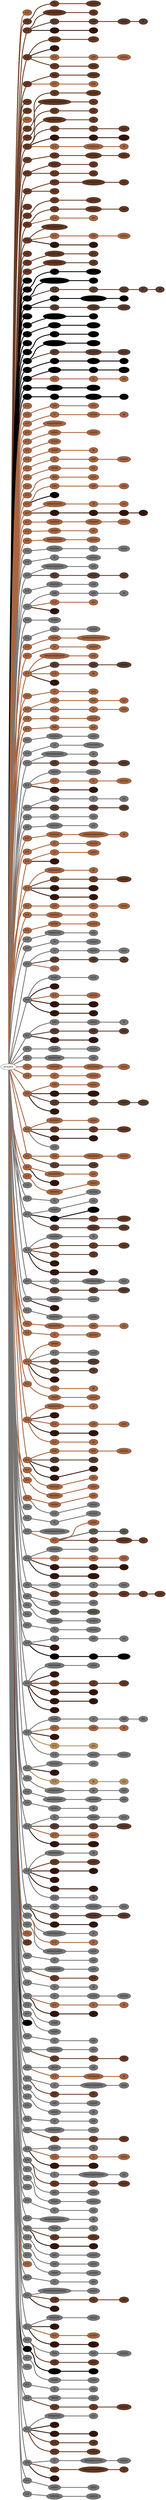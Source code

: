 graph {
 graph [rankdir=LR]
"T1" [qtype="pendant_node", pendant_colors="#A86540,#777777", pendant_ply="S", pendant_attach="U", pendant_length="42", label="S U", style=filled, fillcolor="#A86540"]
"primary" -- "T1" [qtype="pendant_link",penwidth=5,color="#A86540"]
"1" [qtype="pendant_node", pendant_colors="#673923", pendant_ply="S", pendant_attach="V", pendant_length="38", label="S V", style=filled, fillcolor="#673923"]
"primary" -- "1" [qtype="pendant_link",penwidth=5,color="#673923"]
"1:0" [qtype="knot_node", knot_value="1", knot_type="S", knot_position="9.0", knot_spin="S", label="O", style=filled, fillcolor="#673923"]
"1" -- "1:0" [qtype="knot_link",penwidth=5,color="#673923"]
"1:1" [qtype="knot_node", knot_value="9", knot_type="L", knot_position="15.5", knot_spin="S", label="(/////////)", style=filled, fillcolor="#673923"]
"1:0" -- "1:1" [qtype="knot_link",penwidth=5,color="#673923"]
"2" [qtype="pendant_node", pendant_colors="#673923", pendant_ply="S", pendant_attach="V", pendant_length="37", label="S V", style=filled, fillcolor="#673923"]
"primary" -- "2" [qtype="pendant_link",penwidth=5,color="#673923"]
"2:0" [qtype="knot_node", knot_value="6", knot_type="S", knot_position="8.5", knot_spin="S", label="O/O/O/O/O/O", style=filled, fillcolor="#673923"]
"2" -- "2:0" [qtype="knot_link",penwidth=5,color="#673923"]
"2:1" [qtype="knot_node", knot_value="3", knot_type="L", knot_position="16.5", knot_spin="S", label="(///)", style=filled, fillcolor="#673923"]
"2:0" -- "2:1" [qtype="knot_link",penwidth=5,color="#673923"]
"2s1" [qtype="pendant_node", pendant_colors="#5A3D30", pendant_ply="S", pendant_attach="U", pendant_length="13", label="S U", style=filled, fillcolor="#5A3D30"]
"2" -- "2s1" [qtype="pendant_link",penwidth=5,color="#5A3D30"]
"2s1:0" [qtype="knot_node", knot_value="2", knot_type="S", knot_position="1.5", knot_spin="S", label="O/O", style=filled, fillcolor="#5A3D30"]
"2s1" -- "2s1:0" [qtype="knot_link",penwidth=5,color="#5A3D30"]
"2s1:1" [qtype="knot_node", knot_value="7", knot_type="L", knot_position="2.0", knot_spin="S", label="(///////)", style=filled, fillcolor="#5A3D30"]
"2s1:0" -- "2s1:1" [qtype="knot_link",penwidth=5,color="#5A3D30"]
"2s1:2" [qtype="knot_node", knot_value="1", knot_type="E", knot_position="8.0", knot_spin="Z", label="\\8", style=filled, fillcolor="#5A3D30"]
"2s1:1" -- "2s1:2" [qtype="knot_link",penwidth=5,color="#5A3D30"]
"2s2" [qtype="pendant_node", pendant_colors="#35170C,#777777", pendant_ply="S", pendant_attach="U", pendant_length="15", label="S U", style=filled, fillcolor="#35170C"]
"2" -- "2s2" [qtype="pendant_link",penwidth=5,color="#35170C"]
"2s2:0" [qtype="knot_node", knot_value="1", knot_type="E", knot_position="7.0", knot_spin="Z", label="\\8", style=filled, fillcolor="#35170C"]
"2s2" -- "2s2:0" [qtype="knot_link",penwidth=5,color="#35170C"]
"3" [qtype="pendant_node", pendant_colors="#673923", pendant_ply="S", pendant_attach="V", pendant_length="37", label="S V", style=filled, fillcolor="#673923"]
"primary" -- "3" [qtype="pendant_link",penwidth=5,color="#673923"]
"3:0" [qtype="knot_node", knot_value="3", knot_type="S", knot_position="9.0", knot_spin="S", label="O/O/O", style=filled, fillcolor="#673923"]
"3" -- "3:0" [qtype="knot_link",penwidth=5,color="#673923"]
"3:1" [qtype="knot_node", knot_value="5", knot_type="L", knot_position="16.5", knot_spin="S", label="(/////)", style=filled, fillcolor="#673923"]
"3:0" -- "3:1" [qtype="knot_link",penwidth=5,color="#673923"]
"3s1" [qtype="pendant_node", pendant_colors="#35170C", pendant_ply="S", pendant_attach="U", pendant_length="4", label="S U", style=filled, fillcolor="#35170C"]
"3" -- "3s1" [qtype="pendant_link",penwidth=5,color="#35170C"]
"3s2" [qtype="pendant_node", pendant_colors="#A86540,#777777", pendant_ply="S", pendant_attach="U", pendant_length="10", label="S U", style=filled, fillcolor="#A86540"]
"3" -- "3s2" [qtype="pendant_link",penwidth=5,color="#A86540"]
"3s2:0" [qtype="knot_node", knot_value="2", knot_type="S", knot_position="2.0", knot_spin="S", label="O/O", style=filled, fillcolor="#A86540"]
"3s2" -- "3s2:0" [qtype="knot_link",penwidth=5,color="#A86540"]
"3s2:1" [qtype="knot_node", knot_value="8", knot_type="L", knot_position="7.0", knot_spin="S", label="(////////)", style=filled, fillcolor="#A86540"]
"3s2:0" -- "3s2:1" [qtype="knot_link",penwidth=5,color="#A86540"]
"3s3" [qtype="pendant_node", pendant_colors="#673923", pendant_ply="S", pendant_attach="U", pendant_length="19", label="S U", style=filled, fillcolor="#673923"]
"3" -- "3s3" [qtype="pendant_link",penwidth=5,color="#673923"]
"3s3:0" [qtype="knot_node", knot_value="5", knot_type="L", knot_position="4.5", knot_spin="S", label="(/////)", style=filled, fillcolor="#673923"]
"3s3" -- "3s3:0" [qtype="knot_link",penwidth=5,color="#673923"]
"4" [qtype="pendant_node", pendant_colors="#673923", pendant_ply="S", pendant_attach="V", pendant_length="40", label="S V", style=filled, fillcolor="#673923"]
"primary" -- "4" [qtype="pendant_link",penwidth=5,color="#673923"]
"4:0" [qtype="knot_node", knot_value="2", knot_type="S", knot_position="4.0", knot_spin="S", label="O/O", style=filled, fillcolor="#673923"]
"4" -- "4:0" [qtype="knot_link",penwidth=5,color="#673923"]
"4:1" [qtype="knot_node", knot_value="3", knot_type="S", knot_position="9.0", knot_spin="S", label="O/O/O", style=filled, fillcolor="#673923"]
"4:0" -- "4:1" [qtype="knot_link",penwidth=5,color="#673923"]
"4s1" [qtype="pendant_node", pendant_colors="#A86540", pendant_ply="S", pendant_attach="U", pendant_length="14", label="S U", style=filled, fillcolor="#A86540"]
"4" -- "4s1" [qtype="pendant_link",penwidth=5,color="#A86540"]
"4s1:0" [qtype="knot_node", knot_value="2", knot_type="S", knot_position="2.0", knot_spin="S", label="O/O", style=filled, fillcolor="#A86540"]
"4s1" -- "4s1:0" [qtype="knot_link",penwidth=5,color="#A86540"]
"5" [qtype="pendant_node", pendant_colors="#673923", pendant_ply="S", pendant_attach="V", pendant_length="3", label="S V", style=filled, fillcolor="#673923"]
"primary" -- "5" [qtype="pendant_link",penwidth=5,color="#673923"]
"6" [qtype="pendant_node", pendant_colors="#673923", pendant_ply="S", pendant_attach="V", pendant_length="0", label="S V", style=filled, fillcolor="#673923"]
"primary" -- "6" [qtype="pendant_link",penwidth=5,color="#673923"]
"T2" [qtype="pendant_node", pendant_colors="#A86540,#777777", pendant_ply="S", pendant_attach="U", pendant_length="40", label="S U", style=filled, fillcolor="#A86540"]
"primary" -- "T2" [qtype="pendant_link",penwidth=5,color="#A86540"]
"7" [qtype="pendant_node", pendant_colors="#673923", pendant_ply="S", pendant_attach="V", pendant_length="39", label="S V", style=filled, fillcolor="#673923"]
"primary" -- "7" [qtype="pendant_link",penwidth=5,color="#673923"]
"7:0" [qtype="knot_node", knot_value="1", knot_type="S", knot_position="6.5", knot_spin="S", label="O", style=filled, fillcolor="#673923"]
"7" -- "7:0" [qtype="knot_link",penwidth=5,color="#673923"]
"7:1" [qtype="knot_node", knot_value="9", knot_type="L", knot_position="16.0", knot_spin="S", label="(/////////)", style=filled, fillcolor="#673923"]
"7:0" -- "7:1" [qtype="knot_link",penwidth=5,color="#673923"]
"8" [qtype="pendant_node", pendant_colors="#673923", pendant_ply="S", pendant_attach="V", pendant_length="34", label="S V", style=filled, fillcolor="#673923"]
"primary" -- "8" [qtype="pendant_link",penwidth=5,color="#673923"]
"8:0" [qtype="knot_node", knot_value="9", knot_type="S", knot_position="7.5", knot_spin="S", label="O/O/O/O/O/O/O/O/O", style=filled, fillcolor="#673923"]
"8" -- "8:0" [qtype="knot_link",penwidth=5,color="#673923"]
"8:1" [qtype="knot_node", knot_value="1", knot_type="E", knot_position="17.5", knot_spin="Z", label="\\8", style=filled, fillcolor="#673923"]
"8:0" -- "8:1" [qtype="knot_link",penwidth=5,color="#673923"]
"8s1" [qtype="pendant_node", pendant_colors="#673923,#35170C", pendant_ply="S", pendant_attach="U", pendant_length="13", label="S U", style=filled, fillcolor="#673923"]
"8" -- "8s1" [qtype="pendant_link",penwidth=5,color="#673923"]
"8s1:0" [qtype="knot_node", knot_value="3", knot_type="L", knot_position="5.0", knot_spin="S", label="(///)", style=filled, fillcolor="#673923"]
"8s1" -- "8s1:0" [qtype="knot_link",penwidth=5,color="#673923"]
"9" [qtype="pendant_node", pendant_colors="#673923", pendant_ply="S", pendant_attach="V", pendant_length="41", label="S V", style=filled, fillcolor="#673923"]
"primary" -- "9" [qtype="pendant_link",penwidth=5,color="#673923"]
"9:0" [qtype="knot_node", knot_value="6", knot_type="S", knot_position="8.0", knot_spin="S", label="O/O/O/O/O/O", style=filled, fillcolor="#673923"]
"9" -- "9:0" [qtype="knot_link",penwidth=5,color="#673923"]
"9:1" [qtype="knot_node", knot_value="1", knot_type="E", knot_position="19.0", knot_spin="Z", label="\\8", style=filled, fillcolor="#673923"]
"9:0" -- "9:1" [qtype="knot_link",penwidth=5,color="#673923"]
"9s1" [qtype="pendant_node", pendant_colors="#673923,#35170C", pendant_ply="S", pendant_attach="U", pendant_length="13", label="S U", style=filled, fillcolor="#673923"]
"9" -- "9s1" [qtype="pendant_link",penwidth=5,color="#673923"]
"9s1:0" [qtype="knot_node", knot_value="1", knot_type="S", knot_position="2.5", knot_spin="S", label="O", style=filled, fillcolor="#673923"]
"9s1" -- "9s1:0" [qtype="knot_link",penwidth=5,color="#673923"]
"9s1:1" [qtype="knot_node", knot_value="5", knot_type="L", knot_position="7.0", knot_spin="S", label="(/////)", style=filled, fillcolor="#673923"]
"9s1:0" -- "9s1:1" [qtype="knot_link",penwidth=5,color="#673923"]
"9s2" [qtype="pendant_node", pendant_colors="#35170C,#777777", pendant_ply="S", pendant_attach="U", pendant_length="11", label="S U", style=filled, fillcolor="#35170C"]
"9" -- "9s2" [qtype="pendant_link",penwidth=5,color="#35170C"]
"9s2:0" [qtype="knot_node", knot_value="1", knot_type="S", knot_position="0.5", knot_spin="S", label="O", style=filled, fillcolor="#35170C"]
"9s2" -- "9s2:0" [qtype="knot_link",penwidth=5,color="#35170C"]
"9s2:1" [qtype="knot_node", knot_value="5", knot_type="L", knot_position="4.5", knot_spin="S", label="(/////)", style=filled, fillcolor="#35170C"]
"9s2:0" -- "9s2:1" [qtype="knot_link",penwidth=5,color="#35170C"]
"9s3" [qtype="pendant_node", pendant_colors="#A86540,#777777", pendant_ply="S", pendant_attach="U", pendant_length="15", label="S U", style=filled, fillcolor="#A86540"]
"9" -- "9s3" [qtype="pendant_link",penwidth=5,color="#A86540"]
"9s3:0" [qtype="knot_node", knot_value="5", knot_type="S", knot_position="1.5", knot_spin="S", label="O/O/O/O/O", style=filled, fillcolor="#A86540"]
"9s3" -- "9s3:0" [qtype="knot_link",penwidth=5,color="#A86540"]
"9s3:1" [qtype="knot_node", knot_value="1", knot_type="E", knot_position="6.5", knot_spin="Z", label="\\8", style=filled, fillcolor="#A86540"]
"9s3:0" -- "9s3:1" [qtype="knot_link",penwidth=5,color="#A86540"]
"10" [qtype="pendant_node", pendant_colors="#673923", pendant_ply="S", pendant_attach="V", pendant_length="32", label="S V", style=filled, fillcolor="#673923"]
"primary" -- "10" [qtype="pendant_link",penwidth=5,color="#673923"]
"10:0" [qtype="knot_node", knot_value="2", knot_type="S", knot_position="3.5", knot_spin="S", label="O/O", style=filled, fillcolor="#673923"]
"10" -- "10:0" [qtype="knot_link",penwidth=5,color="#673923"]
"10:1" [qtype="knot_node", knot_value="4", knot_type="S", knot_position="8.5", knot_spin="S", label="O/O/O/O", style=filled, fillcolor="#673923"]
"10:0" -- "10:1" [qtype="knot_link",penwidth=5,color="#673923"]
"10:2" [qtype="knot_node", knot_value="6", knot_type="L", knot_position="18.0", knot_spin="S", label="(//////)", style=filled, fillcolor="#673923"]
"10:1" -- "10:2" [qtype="knot_link",penwidth=5,color="#673923"]
"11" [qtype="pendant_node", pendant_colors="#673923", pendant_ply="S", pendant_attach="V", pendant_length="38", label="S V", style=filled, fillcolor="#673923"]
"primary" -- "11" [qtype="pendant_link",penwidth=5,color="#673923"]
"11:0" [qtype="knot_node", knot_value="3", knot_type="S", knot_position="8.5", knot_spin="S", label="O/O/O", style=filled, fillcolor="#673923"]
"11" -- "11:0" [qtype="knot_link",penwidth=5,color="#673923"]
"11:1" [qtype="knot_node", knot_value="3", knot_type="L", knot_position="18.0", knot_spin="S", label="(///)", style=filled, fillcolor="#673923"]
"11:0" -- "11:1" [qtype="knot_link",penwidth=5,color="#673923"]
"11s1" [qtype="pendant_node", pendant_colors="#673923,#35170C", pendant_ply="S", pendant_attach="U", pendant_length="17", label="S U", style=filled, fillcolor="#673923"]
"11" -- "11s1" [qtype="pendant_link",penwidth=5,color="#673923"]
"11s1:0" [qtype="knot_node", knot_value="3", knot_type="L", knot_position="7.0", knot_spin="S", label="(///)", style=filled, fillcolor="#673923"]
"11s1" -- "11s1:0" [qtype="knot_link",penwidth=5,color="#673923"]
"12" [qtype="pendant_node", pendant_colors="#673923", pendant_ply="S", pendant_attach="V", pendant_length="30", label="S V", style=filled, fillcolor="#673923"]
"primary" -- "12" [qtype="pendant_link",penwidth=5,color="#673923"]
"12:0" [qtype="knot_node", knot_value="2", knot_type="S", knot_position="2.5", knot_spin="S", label="O/O", style=filled, fillcolor="#673923"]
"12" -- "12:0" [qtype="knot_link",penwidth=5,color="#673923"]
"12:1" [qtype="knot_node", knot_value="6", knot_type="S", knot_position="9.0", knot_spin="S", label="O/O/O/O/O/O", style=filled, fillcolor="#673923"]
"12:0" -- "12:1" [qtype="knot_link",penwidth=5,color="#673923"]
"12:2" [qtype="knot_node", knot_value="4", knot_type="L", knot_position="17.5", knot_spin="S", label="(////)", style=filled, fillcolor="#673923"]
"12:1" -- "12:2" [qtype="knot_link",penwidth=5,color="#673923"]
"12s1" [qtype="pendant_node", pendant_colors="#673923", pendant_ply="S", pendant_attach="U", pendant_length="4", label="S U", style=filled, fillcolor="#673923"]
"12" -- "12s1" [qtype="pendant_link",penwidth=5,color="#673923"]
"T3" [qtype="pendant_node", pendant_colors="#673923", pendant_ply="S", pendant_attach="U", pendant_length="47", label="S U", style=filled, fillcolor="#673923"]
"primary" -- "T3" [qtype="pendant_link",penwidth=5,color="#673923"]
"13" [qtype="pendant_node", pendant_colors="#673923", pendant_ply="S", pendant_attach="V", pendant_length="33", label="S V", style=filled, fillcolor="#673923"]
"primary" -- "13" [qtype="pendant_link",penwidth=5,color="#673923"]
"13:0" [qtype="knot_node", knot_value="1", knot_type="S", knot_position="8.5", knot_spin="S", label="O", style=filled, fillcolor="#673923"]
"13" -- "13:0" [qtype="knot_link",penwidth=5,color="#673923"]
"13:1" [qtype="knot_node", knot_value="9", knot_type="L", knot_position="17.5", knot_spin="S", label="(/////////)", style=filled, fillcolor="#673923"]
"13:0" -- "13:1" [qtype="knot_link",penwidth=5,color="#673923"]
"14" [qtype="pendant_node", pendant_colors="#673923", pendant_ply="S", pendant_attach="V", pendant_length="33", label="S V", style=filled, fillcolor="#673923"]
"primary" -- "14" [qtype="pendant_link",penwidth=5,color="#673923"]
"14:0" [qtype="knot_node", knot_value="1", knot_type="S", knot_position="3.0", knot_spin="S", label="O", style=filled, fillcolor="#673923"]
"14" -- "14:0" [qtype="knot_link",penwidth=5,color="#673923"]
"14:1" [qtype="knot_node", knot_value="4", knot_type="S", knot_position="8.5", knot_spin="S", label="O/O/O/O", style=filled, fillcolor="#673923"]
"14:0" -- "14:1" [qtype="knot_link",penwidth=5,color="#673923"]
"14:2" [qtype="knot_node", knot_value="4", knot_type="L", knot_position="17.0", knot_spin="S", label="(////)", style=filled, fillcolor="#673923"]
"14:1" -- "14:2" [qtype="knot_link",penwidth=5,color="#673923"]
"14s1" [qtype="pendant_node", pendant_colors="#A86540,#35170C", pendant_ply="S", pendant_attach="U", pendant_length="19", label="S U", style=filled, fillcolor="#A86540"]
"14" -- "14s1" [qtype="pendant_link",penwidth=5,color="#A86540"]
"14s1:0" [qtype="knot_node", knot_value="2", knot_type="L", knot_position="5.5", knot_spin="S", label="(//)", style=filled, fillcolor="#A86540"]
"14s1" -- "14s1:0" [qtype="knot_link",penwidth=5,color="#A86540"]
"15" [qtype="pendant_node", pendant_colors="#673923", pendant_ply="S", pendant_attach="U", pendant_length="35", label="S U", style=filled, fillcolor="#673923"]
"primary" -- "15" [qtype="pendant_link",penwidth=5,color="#673923"]
"15:0" [qtype="knot_node", knot_value="7", knot_type="S", knot_position="8.5", knot_spin="S", label="O/O/O/O/O/O/O", style=filled, fillcolor="#673923"]
"15" -- "15:0" [qtype="knot_link",penwidth=5,color="#673923"]
"15s1" [qtype="pendant_node", pendant_colors="#A86540,#777777", pendant_ply="S", pendant_attach="U", pendant_length="15", label="S U", style=filled, fillcolor="#A86540"]
"15" -- "15s1" [qtype="pendant_link",penwidth=5,color="#A86540"]
"15s1:0" [qtype="knot_node", knot_value="2", knot_type="S", knot_position="2.0", knot_spin="S", label="O/O", style=filled, fillcolor="#A86540"]
"15s1" -- "15s1:0" [qtype="knot_link",penwidth=5,color="#A86540"]
"15s1:1" [qtype="knot_node", knot_value="7", knot_type="L", knot_position="8.5", knot_spin="S", label="(///////)", style=filled, fillcolor="#A86540"]
"15s1:0" -- "15s1:1" [qtype="knot_link",penwidth=5,color="#A86540"]
"15s2" [qtype="pendant_node", pendant_colors="#35170C,#777777", pendant_ply="S", pendant_attach="U", pendant_length="19", label="S U", style=filled, fillcolor="#35170C"]
"15" -- "15s2" [qtype="pendant_link",penwidth=5,color="#35170C"]
"15s2:0" [qtype="knot_node", knot_value="2", knot_type="L", knot_position="8.5", knot_spin="S", label="(//)", style=filled, fillcolor="#35170C"]
"15s2" -- "15s2:0" [qtype="knot_link",penwidth=5,color="#35170C"]
"16" [qtype="pendant_node", pendant_colors="#673923", pendant_ply="S", pendant_attach="V", pendant_length="1", label="S V", style=filled, fillcolor="#673923"]
"primary" -- "16" [qtype="pendant_link",penwidth=5,color="#673923"]
"17" [qtype="pendant_node", pendant_colors="#673923", pendant_ply="S", pendant_attach="V", pendant_length="29", label="S V", style=filled, fillcolor="#673923"]
"primary" -- "17" [qtype="pendant_link",penwidth=5,color="#673923"]
"17:0" [qtype="knot_node", knot_value="5", knot_type="S", knot_position="9.5", knot_spin="S", label="O/O/O/O/O", style=filled, fillcolor="#673923"]
"17" -- "17:0" [qtype="knot_link",penwidth=5,color="#673923"]
"17:1" [qtype="knot_node", knot_value="4", knot_type="L", knot_position="17.5", knot_spin="S", label="(////)", style=filled, fillcolor="#673923"]
"17:0" -- "17:1" [qtype="knot_link",penwidth=5,color="#673923"]
"18" [qtype="pendant_node", pendant_colors="#673923", pendant_ply="S", pendant_attach="V", pendant_length="34", label="S V", style=filled, fillcolor="#673923"]
"primary" -- "18" [qtype="pendant_link",penwidth=5,color="#673923"]
"18:0" [qtype="knot_node", knot_value="6", knot_type="S", knot_position="8.5", knot_spin="S", label="O/O/O/O/O/O", style=filled, fillcolor="#673923"]
"18" -- "18:0" [qtype="knot_link",penwidth=5,color="#673923"]
"18:1" [qtype="knot_node", knot_value="3", knot_type="L", knot_position="17.0", knot_spin="S", label="(///)", style=filled, fillcolor="#673923"]
"18:0" -- "18:1" [qtype="knot_link",penwidth=5,color="#673923"]
"T4" [qtype="pendant_node", pendant_colors="#000000", pendant_ply="S", pendant_attach="U", pendant_length="1", label="S U", style=filled, fillcolor="#000000"]
"primary" -- "T4" [qtype="pendant_link",penwidth=5,color="#000000"]
"19" [qtype="pendant_node", pendant_colors="#000000", pendant_ply="S", pendant_attach="V", pendant_length="31", label="S V", style=filled, fillcolor="#000000"]
"primary" -- "19" [qtype="pendant_link",penwidth=5,color="#000000"]
"19:0" [qtype="knot_node", knot_value="1", knot_type="S", knot_position="9.5", knot_spin="S", label="O", style=filled, fillcolor="#000000"]
"19" -- "19:0" [qtype="knot_link",penwidth=5,color="#000000"]
"19:1" [qtype="knot_node", knot_value="9", knot_type="L", knot_position="18.0", knot_spin="S", label="(/////////)", style=filled, fillcolor="#000000"]
"19:0" -- "19:1" [qtype="knot_link",penwidth=5,color="#000000"]
"20" [qtype="pendant_node", pendant_colors="#000000", pendant_ply="S", pendant_attach="V", pendant_length="27", label="S V", style=filled, fillcolor="#000000"]
"primary" -- "20" [qtype="pendant_link",penwidth=5,color="#000000"]
"20:0" [qtype="knot_node", knot_value="8", knot_type="S", knot_position="9.5", knot_spin="S", label="O/O/O/O/O/O/O/O", style=filled, fillcolor="#000000"]
"20" -- "20:0" [qtype="knot_link",penwidth=5,color="#000000"]
"20:1" [qtype="knot_node", knot_value="1", knot_type="E", knot_position="18.0", knot_spin="Z", label="\\8", style=filled, fillcolor="#000000"]
"20:0" -- "20:1" [qtype="knot_link",penwidth=5,color="#000000"]
"20s1" [qtype="pendant_node", pendant_colors="#5A3D30", pendant_ply="S", pendant_attach="U", pendant_length="15", label="S U", style=filled, fillcolor="#5A3D30"]
"20" -- "20s1" [qtype="pendant_link",penwidth=5,color="#5A3D30"]
"20s1:0" [qtype="knot_node", knot_value="1", knot_type="S", knot_position="1.0", knot_spin="S", label="O", style=filled, fillcolor="#5A3D30"]
"20s1" -- "20s1:0" [qtype="knot_link",penwidth=5,color="#5A3D30"]
"20s1:1" [qtype="knot_node", knot_value="2", knot_type="S", knot_position="4.5", knot_spin="S", label="O/O", style=filled, fillcolor="#5A3D30"]
"20s1:0" -- "20s1:1" [qtype="knot_link",penwidth=5,color="#5A3D30"]
"20s1:2" [qtype="knot_node", knot_value="1", knot_type="S", knot_position="5.0", knot_spin="S", label="O", style=filled, fillcolor="#5A3D30"]
"20s1:1" -- "20s1:2" [qtype="knot_link",penwidth=5,color="#5A3D30"]
"20s1:3" [qtype="knot_node", knot_value="1", knot_type="E", knot_position="10.5", knot_spin="Z", label="\\8", style=filled, fillcolor="#5A3D30"]
"20s1:2" -- "20s1:3" [qtype="knot_link",penwidth=5,color="#5A3D30"]
"21" [qtype="pendant_node", pendant_colors="#000000", pendant_ply="S", pendant_attach="V", pendant_length="28", label="S V", style=filled, fillcolor="#000000"]
"primary" -- "21" [qtype="pendant_link",penwidth=5,color="#000000"]
"21:0" [qtype="knot_node", knot_value="2", knot_type="S", knot_position="4.0", knot_spin="S", label="O/O", style=filled, fillcolor="#000000"]
"21" -- "21:0" [qtype="knot_link",penwidth=5,color="#000000"]
"21:1" [qtype="knot_node", knot_value="7", knot_type="S", knot_position="10.0", knot_spin="S", label="O/O/O/O/O/O/O", style=filled, fillcolor="#000000"]
"21:0" -- "21:1" [qtype="knot_link",penwidth=5,color="#000000"]
"21:2" [qtype="knot_node", knot_value="1", knot_type="E", knot_position="18.0", knot_spin="Z", label="\\8", style=filled, fillcolor="#000000"]
"21:1" -- "21:2" [qtype="knot_link",penwidth=5,color="#000000"]
"21s1" [qtype="pendant_node", pendant_colors="#5A3D30", pendant_ply="S", pendant_attach="U", pendant_length="17", label="S U", style=filled, fillcolor="#5A3D30"]
"21" -- "21s1" [qtype="pendant_link",penwidth=5,color="#5A3D30"]
"21s1:0" [qtype="knot_node", knot_value="3", knot_type="S", knot_position="3.5", knot_spin="S", label="O/O/O", style=filled, fillcolor="#5A3D30"]
"21s1" -- "21s1:0" [qtype="knot_link",penwidth=5,color="#5A3D30"]
"21s1:1" [qtype="knot_node", knot_value="7", knot_type="L", knot_position="7.5", knot_spin="S", label="(///////)", style=filled, fillcolor="#5A3D30"]
"21s1:0" -- "21s1:1" [qtype="knot_link",penwidth=5,color="#5A3D30"]
"22" [qtype="pendant_node", pendant_colors="#000000", pendant_ply="U", pendant_attach="U", pendant_length="0", label="U U", style=filled, fillcolor="#000000"]
"primary" -- "22" [qtype="pendant_link",penwidth=5,color="#000000"]
"23" [qtype="pendant_node", pendant_colors="#000000", pendant_ply="S", pendant_attach="V", pendant_length="31", label="S V", style=filled, fillcolor="#000000"]
"primary" -- "23" [qtype="pendant_link",penwidth=5,color="#000000"]
"23:0" [qtype="knot_node", knot_value="6", knot_type="S", knot_position="9.5", knot_spin="S", label="O/O/O/O/O/O", style=filled, fillcolor="#000000"]
"23" -- "23:0" [qtype="knot_link",penwidth=5,color="#000000"]
"23:1" [qtype="knot_node", knot_value="3", knot_type="L", knot_position="18.0", knot_spin="S", label="(///)", style=filled, fillcolor="#000000"]
"23:0" -- "23:1" [qtype="knot_link",penwidth=5,color="#000000"]
"24" [qtype="pendant_node", pendant_colors="#000000", pendant_ply="S", pendant_attach="V", pendant_length="30", label="S V", style=filled, fillcolor="#000000"]
"primary" -- "24" [qtype="pendant_link",penwidth=5,color="#000000"]
"24:0" [qtype="knot_node", knot_value="3", knot_type="S", knot_position="10.0", knot_spin="S", label="O/O/O", style=filled, fillcolor="#000000"]
"24" -- "24:0" [qtype="knot_link",penwidth=5,color="#000000"]
"24:1" [qtype="knot_node", knot_value="8", knot_type="L", knot_position="18.0", knot_spin="S", label="(////////)", style=filled, fillcolor="#000000"]
"24:0" -- "24:1" [qtype="knot_link",penwidth=5,color="#000000"]
"T5" [qtype="pendant_node", pendant_colors="#000000", pendant_ply="S", pendant_attach="U", pendant_length="25", label="S U", style=filled, fillcolor="#000000"]
"primary" -- "T5" [qtype="pendant_link",penwidth=5,color="#000000"]
"25" [qtype="pendant_node", pendant_colors="#000000", pendant_ply="S", pendant_attach="V", pendant_length="33", label="S V", style=filled, fillcolor="#000000"]
"primary" -- "25" [qtype="pendant_link",penwidth=5,color="#000000"]
"25:0" [qtype="knot_node", knot_value="2", knot_type="S", knot_position="9.5", knot_spin="S", label="O/O", style=filled, fillcolor="#000000"]
"25" -- "25:0" [qtype="knot_link",penwidth=5,color="#000000"]
"25:1" [qtype="knot_node", knot_value="5", knot_type="L", knot_position="17.5", knot_spin="S", label="(/////)", style=filled, fillcolor="#000000"]
"25:0" -- "25:1" [qtype="knot_link",penwidth=5,color="#000000"]
"26" [qtype="pendant_node", pendant_colors="#000000", pendant_ply="S", pendant_attach="V", pendant_length="24", label="S V", style=filled, fillcolor="#000000"]
"primary" -- "26" [qtype="pendant_link",penwidth=5,color="#000000"]
"26:0" [qtype="knot_node", knot_value="6", knot_type="S", knot_position="10.0", knot_spin="S", label="O/O/O/O/O/O", style=filled, fillcolor="#000000"]
"26" -- "26:0" [qtype="knot_link",penwidth=5,color="#000000"]
"26:1" [qtype="knot_node", knot_value="8", knot_type="L", knot_position="18.0", knot_spin="S", label="(////////)", style=filled, fillcolor="#000000"]
"26:0" -- "26:1" [qtype="knot_link",penwidth=5,color="#000000"]
"26s1" [qtype="pendant_node", pendant_colors="#5A3D30", pendant_ply="S", pendant_attach="U", pendant_length="23", label="S U", style=filled, fillcolor="#5A3D30"]
"26" -- "26s1" [qtype="pendant_link",penwidth=5,color="#5A3D30"]
"26s1:0" [qtype="knot_node", knot_value="4", knot_type="S", knot_position="4.0", knot_spin="S", label="O/O/O/O", style=filled, fillcolor="#5A3D30"]
"26s1" -- "26s1:0" [qtype="knot_link",penwidth=5,color="#5A3D30"]
"26s1:1" [qtype="knot_node", knot_value="7", knot_type="L", knot_position="11.5", knot_spin="S", label="(///////)", style=filled, fillcolor="#5A3D30"]
"26s1:0" -- "26s1:1" [qtype="knot_link",penwidth=5,color="#5A3D30"]
"27" [qtype="pendant_node", pendant_colors="#000000", pendant_ply="S", pendant_attach="V", pendant_length="34", label="S V", style=filled, fillcolor="#000000"]
"primary" -- "27" [qtype="pendant_link",penwidth=5,color="#000000"]
"27:0" [qtype="knot_node", knot_value="1", knot_type="S", knot_position="3.0", knot_spin="S", label="O", style=filled, fillcolor="#000000"]
"27" -- "27:0" [qtype="knot_link",penwidth=5,color="#000000"]
"27:1" [qtype="knot_node", knot_value="3", knot_type="S", knot_position="9.0", knot_spin="S", label="O/O/O", style=filled, fillcolor="#000000"]
"27:0" -- "27:1" [qtype="knot_link",penwidth=5,color="#000000"]
"27:2" [qtype="knot_node", knot_value="1", knot_type="E", knot_position="19.0", knot_spin="Z", label="\\8", style=filled, fillcolor="#000000"]
"27:1" -- "27:2" [qtype="knot_link",penwidth=5,color="#000000"]
"28" [qtype="pendant_node", pendant_colors="#000000", pendant_ply="S", pendant_attach="V", pendant_length="32", label="S V", style=filled, fillcolor="#000000"]
"primary" -- "28" [qtype="pendant_link",penwidth=5,color="#000000"]
"28:0" [qtype="knot_node", knot_value="3", knot_type="S", knot_position="3.0", knot_spin="S", label="O/O/O", style=filled, fillcolor="#000000"]
"28" -- "28:0" [qtype="knot_link",penwidth=5,color="#000000"]
"28:1" [qtype="knot_node", knot_value="1", knot_type="S", knot_position="9.5", knot_spin="S", label="O", style=filled, fillcolor="#000000"]
"28:0" -- "28:1" [qtype="knot_link",penwidth=5,color="#000000"]
"28:2" [qtype="knot_node", knot_value="5", knot_type="L", knot_position="18.0", knot_spin="S", label="(/////)", style=filled, fillcolor="#000000"]
"28:1" -- "28:2" [qtype="knot_link",penwidth=5,color="#000000"]
"28s1" [qtype="pendant_node", pendant_colors="#A86540", pendant_ply="S", pendant_attach="U", pendant_length="20", label="S U", style=filled, fillcolor="#A86540"]
"28" -- "28s1" [qtype="pendant_link",penwidth=5,color="#A86540"]
"28s1:0" [qtype="knot_node", knot_value="1", knot_type="S", knot_position="3.0", knot_spin="S", label="O", style=filled, fillcolor="#A86540"]
"28s1" -- "28s1:0" [qtype="knot_link",penwidth=5,color="#A86540"]
"28s1:1" [qtype="knot_node", knot_value="2", knot_type="L", knot_position="10.5", knot_spin="S", label="(//)", style=filled, fillcolor="#A86540"]
"28s1:0" -- "28s1:1" [qtype="knot_link",penwidth=5,color="#A86540"]
"29" [qtype="pendant_node", pendant_colors="#000000", pendant_ply="S", pendant_attach="V", pendant_length="30", label="S V", style=filled, fillcolor="#000000"]
"primary" -- "29" [qtype="pendant_link",penwidth=5,color="#000000"]
"29:0" [qtype="knot_node", knot_value="4", knot_type="S", knot_position="9.0", knot_spin="S", label="O/O/O/O", style=filled, fillcolor="#000000"]
"29" -- "29:0" [qtype="knot_link",penwidth=5,color="#000000"]
"29:1" [qtype="knot_node", knot_value="8", knot_type="L", knot_position="17.5", knot_spin="S", label="(////////)", style=filled, fillcolor="#000000"]
"29:0" -- "29:1" [qtype="knot_link",penwidth=5,color="#000000"]
"30" [qtype="pendant_node", pendant_colors="#000000", pendant_ply="S", pendant_attach="V", pendant_length="31", label="S V", style=filled, fillcolor="#000000"]
"primary" -- "30" [qtype="pendant_link",penwidth=5,color="#000000"]
"30:0" [qtype="knot_node", knot_value="1", knot_type="S", knot_position="3.5", knot_spin="S", label="O", style=filled, fillcolor="#000000"]
"30" -- "30:0" [qtype="knot_link",penwidth=5,color="#000000"]
"30:1" [qtype="knot_node", knot_value="4", knot_type="S", knot_position="9.5", knot_spin="S", label="O/O/O/O", style=filled, fillcolor="#000000"]
"30:0" -- "30:1" [qtype="knot_link",penwidth=5,color="#000000"]
"30:2" [qtype="knot_node", knot_value="2", knot_type="L", knot_position="17.0", knot_spin="S", label="(//)", style=filled, fillcolor="#000000"]
"30:1" -- "30:2" [qtype="knot_link",penwidth=5,color="#000000"]
"T6" [qtype="pendant_node", pendant_colors="#A86540", pendant_ply="S", pendant_attach="U", pendant_length="42", label="S U", style=filled, fillcolor="#A86540"]
"primary" -- "T6" [qtype="pendant_link",penwidth=5,color="#A86540"]
"31" [qtype="pendant_node", pendant_colors="#A86540", pendant_ply="S", pendant_attach="V", pendant_length="33", label="S V", style=filled, fillcolor="#A86540"]
"primary" -- "31" [qtype="pendant_link",penwidth=5,color="#A86540"]
"31:0" [qtype="knot_node", knot_value="2", knot_type="S", knot_position="10.0", knot_spin="S", label="O/O", style=filled, fillcolor="#A86540"]
"31" -- "31:0" [qtype="knot_link",penwidth=5,color="#A86540"]
"31:1" [qtype="knot_node", knot_value="5", knot_type="L", knot_position="16.5", knot_spin="S", label="(/////)", style=filled, fillcolor="#A86540"]
"31:0" -- "31:1" [qtype="knot_link",penwidth=5,color="#A86540"]
"32" [qtype="pendant_node", pendant_colors="#A86540", pendant_ply="S", pendant_attach="V", pendant_length="36", label="S V", style=filled, fillcolor="#A86540"]
"primary" -- "32" [qtype="pendant_link",penwidth=5,color="#A86540"]
"32:0" [qtype="knot_node", knot_value="1", knot_type="S", knot_position="4.0", knot_spin="S", label="O", style=filled, fillcolor="#A86540"]
"32" -- "32:0" [qtype="knot_link",penwidth=5,color="#A86540"]
"32:1" [qtype="knot_node", knot_value="3", knot_type="S", knot_position="10.5", knot_spin="S", label="O/O/O", style=filled, fillcolor="#A86540"]
"32:0" -- "32:1" [qtype="knot_link",penwidth=5,color="#A86540"]
"32:2" [qtype="knot_node", knot_value="1", knot_type="E", knot_position="16.5", knot_spin="Z", label="\\8", style=filled, fillcolor="#A86540"]
"32:1" -- "32:2" [qtype="knot_link",penwidth=5,color="#A86540"]
"33" [qtype="pendant_node", pendant_colors="#A86540", pendant_ply="S", pendant_attach="V", pendant_length="36", label="S V", style=filled, fillcolor="#A86540"]
"primary" -- "33" [qtype="pendant_link",penwidth=5,color="#A86540"]
"33:0" [qtype="knot_node", knot_value="6", knot_type="S", knot_position="11.0", knot_spin="S", label="O/O/O/O/O/O", style=filled, fillcolor="#A86540"]
"33" -- "33:0" [qtype="knot_link",penwidth=5,color="#A86540"]
"34" [qtype="pendant_node", pendant_colors="#A86540", pendant_ply="S", pendant_attach="V", pendant_length="29", label="S V", style=filled, fillcolor="#A86540"]
"primary" -- "34" [qtype="pendant_link",penwidth=5,color="#A86540"]
"34:0" [qtype="knot_node", knot_value="3", knot_type="S", knot_position="10.0", knot_spin="S", label="O/O/O", style=filled, fillcolor="#A86540"]
"34" -- "34:0" [qtype="knot_link",penwidth=5,color="#A86540"]
"34:1" [qtype="knot_node", knot_value="8", knot_type="L", knot_position="17.0", knot_spin="S", label="(////////)", style=filled, fillcolor="#A86540"]
"34:0" -- "34:1" [qtype="knot_link",penwidth=5,color="#A86540"]
"35" [qtype="pendant_node", pendant_colors="#A86540", pendant_ply="S", pendant_attach="V", pendant_length="38", label="S V", style=filled, fillcolor="#A86540"]
"primary" -- "35" [qtype="pendant_link",penwidth=5,color="#A86540"]
"35:0" [qtype="knot_node", knot_value="3", knot_type="S", knot_position="4.0", knot_spin="S", label="O/O/O", style=filled, fillcolor="#A86540"]
"35" -- "35:0" [qtype="knot_link",penwidth=5,color="#A86540"]
"36" [qtype="pendant_node", pendant_colors="#A86540", pendant_ply="S", pendant_attach="V", pendant_length="38", label="S V", style=filled, fillcolor="#A86540"]
"primary" -- "36" [qtype="pendant_link",penwidth=5,color="#A86540"]
"36:0" [qtype="knot_node", knot_value="3", knot_type="S", knot_position="10.0", knot_spin="S", label="O/O/O", style=filled, fillcolor="#A86540"]
"36" -- "36:0" [qtype="knot_link",penwidth=5,color="#A86540"]
"36:1" [qtype="knot_node", knot_value="1", knot_type="E", knot_position="18.0", knot_spin="Z", label="\\8", style=filled, fillcolor="#A86540"]
"36:0" -- "36:1" [qtype="knot_link",penwidth=5,color="#A86540"]
"37" [qtype="pendant_node", pendant_colors="#A86540", pendant_ply="S", pendant_attach="V", pendant_length="33", label="S V", style=filled, fillcolor="#A86540"]
"primary" -- "37" [qtype="pendant_link",penwidth=5,color="#A86540"]
"37:0" [qtype="knot_node", knot_value="1", knot_type="S", knot_position="4.5", knot_spin="S", label="O", style=filled, fillcolor="#A86540"]
"37" -- "37:0" [qtype="knot_link",penwidth=5,color="#A86540"]
"37:1" [qtype="knot_node", knot_value="2", knot_type="S", knot_position="10.5", knot_spin="S", label="O/O", style=filled, fillcolor="#A86540"]
"37:0" -- "37:1" [qtype="knot_link",penwidth=5,color="#A86540"]
"37:2" [qtype="knot_node", knot_value="8", knot_type="L", knot_position="17.5", knot_spin="S", label="(////////)", style=filled, fillcolor="#A86540"]
"37:1" -- "37:2" [qtype="knot_link",penwidth=5,color="#A86540"]
"38" [qtype="pendant_node", pendant_colors="#A86540", pendant_ply="S", pendant_attach="V", pendant_length="38", label="S V", style=filled, fillcolor="#A86540"]
"primary" -- "38" [qtype="pendant_link",penwidth=5,color="#A86540"]
"38:0" [qtype="knot_node", knot_value="3", knot_type="S", knot_position="11.0", knot_spin="S", label="O/O/O", style=filled, fillcolor="#A86540"]
"38" -- "38:0" [qtype="knot_link",penwidth=5,color="#A86540"]
"38:1" [qtype="knot_node", knot_value="2", knot_type="L", knot_position="18.5", knot_spin="S", label="(//)", style=filled, fillcolor="#A86540"]
"38:0" -- "38:1" [qtype="knot_link",penwidth=5,color="#A86540"]
"T7" [qtype="pendant_node", pendant_colors="#A86540,#777777", pendant_ply="S", pendant_attach="U", pendant_length="31", label="S U", style=filled, fillcolor="#A86540"]
"primary" -- "T7" [qtype="pendant_link",penwidth=5,color="#A86540"]
"39" [qtype="pendant_node", pendant_colors="#A86540,#777777", pendant_ply="S", pendant_attach="V", pendant_length="22", label="S V", style=filled, fillcolor="#A86540"]
"primary" -- "39" [qtype="pendant_link",penwidth=5,color="#A86540"]
"39:0" [qtype="knot_node", knot_value="2", knot_type="S", knot_position="10.0", knot_spin="S", label="O/O", style=filled, fillcolor="#A86540"]
"39" -- "39:0" [qtype="knot_link",penwidth=5,color="#A86540"]
"39:1" [qtype="knot_node", knot_value="5", knot_type="L", knot_position="16.5", knot_spin="S", label="(/////)", style=filled, fillcolor="#A86540"]
"39:0" -- "39:1" [qtype="knot_link",penwidth=5,color="#A86540"]
"40" [qtype="pendant_node", pendant_colors="#A86540,#777777", pendant_ply="S", pendant_attach="V", pendant_length="21", label="S V", style=filled, fillcolor="#A86540"]
"primary" -- "40" [qtype="pendant_link",penwidth=5,color="#A86540"]
"40:0" [qtype="knot_node", knot_value="2", knot_type="S", knot_position="2.5", knot_spin="S", label="O/O", style=filled, fillcolor="#A86540"]
"40" -- "40:0" [qtype="knot_link",penwidth=5,color="#A86540"]
"40:1" [qtype="knot_node", knot_value="2", knot_type="S", knot_position="9.0", knot_spin="S", label="O/O", style=filled, fillcolor="#A86540"]
"40:0" -- "40:1" [qtype="knot_link",penwidth=5,color="#A86540"]
"40:2" [qtype="knot_node", knot_value="4", knot_type="L", knot_position="14.0", knot_spin="S", label="(////)", style=filled, fillcolor="#A86540"]
"40:1" -- "40:2" [qtype="knot_link",penwidth=5,color="#A86540"]
"40s1" [qtype="pendant_node", pendant_colors="#000000", pendant_ply="S", pendant_attach="U", pendant_length="0", label="S U", style=filled, fillcolor="#000000"]
"40" -- "40s1" [qtype="pendant_link",penwidth=5,color="#000000"]
"41" [qtype="pendant_node", pendant_colors="#A86540,#777777", pendant_ply="S", pendant_attach="V", pendant_length="18", label="S V", style=filled, fillcolor="#A86540"]
"primary" -- "41" [qtype="pendant_link",penwidth=5,color="#A86540"]
"41:0" [qtype="knot_node", knot_value="6", knot_type="S", knot_position="9.0", knot_spin="S", label="O/O/O/O/O/O", style=filled, fillcolor="#A86540"]
"41" -- "41:0" [qtype="knot_link",penwidth=5,color="#A86540"]
"41:1" [qtype="knot_node", knot_value="1", knot_type="E", knot_position="15.0", knot_spin="Z", label="\\8", style=filled, fillcolor="#A86540"]
"41:0" -- "41:1" [qtype="knot_link",penwidth=5,color="#A86540"]
"41:2" [qtype="knot_node", knot_value="3", knot_type="L", knot_position="15.0", knot_spin="S", label="(///)", style=filled, fillcolor="#A86540"]
"41:1" -- "41:2" [qtype="knot_link",penwidth=5,color="#A86540"]
"41s1" [qtype="pendant_node", pendant_colors="#35170C,#000000", pendant_ply="S", pendant_attach="U", pendant_length="21", label="S U", style=filled, fillcolor="#35170C"]
"41" -- "41s1" [qtype="pendant_link",penwidth=5,color="#35170C"]
"41s1:0" [qtype="knot_node", knot_value="1", knot_type="S", knot_position="1.0", knot_spin="S", label="O", style=filled, fillcolor="#35170C"]
"41s1" -- "41s1:0" [qtype="knot_link",penwidth=5,color="#35170C"]
"41s1:1" [qtype="knot_node", knot_value="2", knot_type="S", knot_position="3.0", knot_spin="S", label="O/O", style=filled, fillcolor="#35170C"]
"41s1:0" -- "41s1:1" [qtype="knot_link",penwidth=5,color="#35170C"]
"41s1:2" [qtype="knot_node", knot_value="1", knot_type="E", knot_position="7.5", knot_spin="Z", label="\\8", style=filled, fillcolor="#35170C"]
"41s1:1" -- "41s1:2" [qtype="knot_link",penwidth=5,color="#35170C"]
"42" [qtype="pendant_node", pendant_colors="#A86540,#777777", pendant_ply="S", pendant_attach="V", pendant_length="20", label="S V", style=filled, fillcolor="#A86540"]
"primary" -- "42" [qtype="pendant_link",penwidth=5,color="#A86540"]
"42:0" [qtype="knot_node", knot_value="4", knot_type="S", knot_position="3.0", knot_spin="S", label="O/O/O/O", style=filled, fillcolor="#A86540"]
"42" -- "42:0" [qtype="knot_link",penwidth=5,color="#A86540"]
"42:1" [qtype="knot_node", knot_value="4", knot_type="S", knot_position="9.0", knot_spin="S", label="O/O/O/O", style=filled, fillcolor="#A86540"]
"42:0" -- "42:1" [qtype="knot_link",penwidth=5,color="#A86540"]
"42:2" [qtype="knot_node", knot_value="7", knot_type="L", knot_position="12.5", knot_spin="S", label="(///////)", style=filled, fillcolor="#A86540"]
"42:1" -- "42:2" [qtype="knot_link",penwidth=5,color="#A86540"]
"43" [qtype="pendant_node", pendant_colors="#A86540,#777777", pendant_ply="S", pendant_attach="V", pendant_length="42", label="S V", style=filled, fillcolor="#A86540"]
"primary" -- "43" [qtype="pendant_link",penwidth=5,color="#A86540"]
"43:0" [qtype="knot_node", knot_value="3", knot_type="S", knot_position="8.5", knot_spin="S", label="O/O/O", style=filled, fillcolor="#A86540"]
"43" -- "43:0" [qtype="knot_link",penwidth=5,color="#A86540"]
"43:1" [qtype="knot_node", knot_value="2", knot_type="L", knot_position="14.5", knot_spin="S", label="(//)", style=filled, fillcolor="#A86540"]
"43:0" -- "43:1" [qtype="knot_link",penwidth=5,color="#A86540"]
"44" [qtype="pendant_node", pendant_colors="#A86540,#777777", pendant_ply="S", pendant_attach="V", pendant_length="17", label="S V", style=filled, fillcolor="#A86540"]
"primary" -- "44" [qtype="pendant_link",penwidth=5,color="#A86540"]
"44:0" [qtype="knot_node", knot_value="6", knot_type="S", knot_position="9.0", knot_spin="S", label="O/O/O/O/O/O", style=filled, fillcolor="#A86540"]
"44" -- "44:0" [qtype="knot_link",penwidth=5,color="#A86540"]
"44:1" [qtype="knot_node", knot_value="8", knot_type="L", knot_position="12.5", knot_spin="S", label="(////////)", style=filled, fillcolor="#A86540"]
"44:0" -- "44:1" [qtype="knot_link",penwidth=5,color="#A86540"]
"T8" [qtype="pendant_node", pendant_colors="#777777", pendant_ply="S", pendant_attach="U", pendant_length="29", label="S U", style=filled, fillcolor="#777777"]
"primary" -- "T8" [qtype="pendant_link",penwidth=5,color="#777777"]
"T8:0" [qtype="knot_node", knot_value="4", knot_type="S", knot_position="2.0", knot_spin="S", label="O/O/O/O", style=filled, fillcolor="#777777"]
"T8" -- "T8:0" [qtype="knot_link",penwidth=5,color="#777777"]
"T8:1" [qtype="knot_node", knot_value="1", knot_type="S", knot_position="8.0", knot_spin="S", label="O", style=filled, fillcolor="#777777"]
"T8:0" -- "T8:1" [qtype="knot_link",penwidth=5,color="#777777"]
"T8:2" [qtype="knot_node", knot_value="6", knot_type="L", knot_position="14.0", knot_spin="S", label="(//////)", style=filled, fillcolor="#777777"]
"T8:1" -- "T8:2" [qtype="knot_link",penwidth=5,color="#777777"]
"45" [qtype="pendant_node", pendant_colors="#777777", pendant_ply="S", pendant_attach="V", pendant_length="28", label="S V", style=filled, fillcolor="#777777"]
"primary" -- "45" [qtype="pendant_link",penwidth=5,color="#777777"]
"45:0" [qtype="knot_node", knot_value="1", knot_type="S", knot_position="5.5", knot_spin="S", label="O", style=filled, fillcolor="#777777"]
"45" -- "45:0" [qtype="knot_link",penwidth=5,color="#777777"]
"45:1" [qtype="knot_node", knot_value="9", knot_type="L", knot_position="13.0", knot_spin="S", label="(/////////)", style=filled, fillcolor="#777777"]
"45:0" -- "45:1" [qtype="knot_link",penwidth=5,color="#777777"]
"46" [qtype="pendant_node", pendant_colors="#777777", pendant_ply="S", pendant_attach="V", pendant_length="26", label="S V", style=filled, fillcolor="#777777"]
"primary" -- "46" [qtype="pendant_link",penwidth=5,color="#777777"]
"46:0" [qtype="knot_node", knot_value="7", knot_type="S", knot_position="5.5", knot_spin="S", label="O/O/O/O/O/O/O", style=filled, fillcolor="#777777"]
"46" -- "46:0" [qtype="knot_link",penwidth=5,color="#777777"]
"46:1" [qtype="knot_node", knot_value="4", knot_type="L", knot_position="13.0", knot_spin="S", label="(////)", style=filled, fillcolor="#777777"]
"46:0" -- "46:1" [qtype="knot_link",penwidth=5,color="#777777"]
"46s1" [qtype="pendant_node", pendant_colors="#5A3D30", pendant_ply="S", pendant_attach="U", pendant_length="20", label="S U", style=filled, fillcolor="#5A3D30"]
"46" -- "46s1" [qtype="pendant_link",penwidth=5,color="#5A3D30"]
"46s1:0" [qtype="knot_node", knot_value="3", knot_type="S", knot_position="2.0", knot_spin="S", label="O/O/O", style=filled, fillcolor="#5A3D30"]
"46s1" -- "46s1:0" [qtype="knot_link",penwidth=5,color="#5A3D30"]
"46s1:1" [qtype="knot_node", knot_value="2", knot_type="L", knot_position="7.0", knot_spin="S", label="(//)", style=filled, fillcolor="#5A3D30"]
"46s1:0" -- "46s1:1" [qtype="knot_link",penwidth=5,color="#5A3D30"]
"47" [qtype="pendant_node", pendant_colors="#777777", pendant_ply="S", pendant_attach="V", pendant_length="33", label="S V", style=filled, fillcolor="#777777"]
"primary" -- "47" [qtype="pendant_link",penwidth=5,color="#777777"]
"47:0" [qtype="knot_node", knot_value="4", knot_type="S", knot_position="6.0", knot_spin="S", label="O/O/O/O", style=filled, fillcolor="#777777"]
"47" -- "47:0" [qtype="knot_link",penwidth=5,color="#777777"]
"47:1" [qtype="knot_node", knot_value="4", knot_type="L", knot_position="13.5", knot_spin="S", label="(////)", style=filled, fillcolor="#777777"]
"47:0" -- "47:1" [qtype="knot_link",penwidth=5,color="#777777"]
"48" [qtype="pendant_node", pendant_colors="#777777", pendant_ply="S", pendant_attach="V", pendant_length="35", label="S V", style=filled, fillcolor="#777777"]
"primary" -- "48" [qtype="pendant_link",penwidth=5,color="#777777"]
"48:0" [qtype="knot_node", knot_value="2", knot_type="S", knot_position="2.5", knot_spin="S", label="O/O", style=filled, fillcolor="#777777"]
"48" -- "48:0" [qtype="knot_link",penwidth=5,color="#777777"]
"48:1" [qtype="knot_node", knot_value="2", knot_type="S", knot_position="6.0", knot_spin="S", label="O/O", style=filled, fillcolor="#777777"]
"48:0" -- "48:1" [qtype="knot_link",penwidth=5,color="#777777"]
"48:2" [qtype="knot_node", knot_value="1", knot_type="E", knot_position="13.0", knot_spin="Z", label="\\8", style=filled, fillcolor="#777777"]
"48:1" -- "48:2" [qtype="knot_link",penwidth=5,color="#777777"]
"48s1" [qtype="pendant_node", pendant_colors="#A86540", pendant_ply="S", pendant_attach="U", pendant_length="9", label="S U", style=filled, fillcolor="#A86540"]
"48" -- "48s1" [qtype="pendant_link",penwidth=5,color="#A86540"]
"48s1:0" [qtype="knot_node", knot_value="2", knot_type="L", knot_position="6.0", knot_spin="S", label="(//)", style=filled, fillcolor="#A86540"]
"48s1" -- "48s1:0" [qtype="knot_link",penwidth=5,color="#A86540"]
"48s2" [qtype="pendant_node", pendant_colors="#35170C", pendant_ply="S", pendant_attach="U", pendant_length="0", label="S U", style=filled, fillcolor="#35170C"]
"48" -- "48s2" [qtype="pendant_link",penwidth=5,color="#35170C"]
"49" [qtype="pendant_node", pendant_colors="#777777", pendant_ply="S", pendant_attach="V", pendant_length="36", label="S V", style=filled, fillcolor="#777777"]
"primary" -- "49" [qtype="pendant_link",penwidth=5,color="#777777"]
"49:0" [qtype="knot_node", knot_value="3", knot_type="S", knot_position="5.5", knot_spin="S", label="O/O/O", style=filled, fillcolor="#777777"]
"49" -- "49:0" [qtype="knot_link",penwidth=5,color="#777777"]
"50" [qtype="pendant_node", pendant_colors="#777777", pendant_ply="S", pendant_attach="V", pendant_length="30", label="S V", style=filled, fillcolor="#777777"]
"primary" -- "50" [qtype="pendant_link",penwidth=5,color="#777777"]
"50:0" [qtype="knot_node", knot_value="2", knot_type="S", knot_position="5.5", knot_spin="S", label="O/O", style=filled, fillcolor="#777777"]
"50" -- "50:0" [qtype="knot_link",penwidth=5,color="#777777"]
"50:1" [qtype="knot_node", knot_value="8", knot_type="L", knot_position="12.5", knot_spin="S", label="(////////)", style=filled, fillcolor="#777777"]
"50:0" -- "50:1" [qtype="knot_link",penwidth=5,color="#777777"]
"T9" [qtype="pendant_node", pendant_colors="#A86540", pendant_ply="S", pendant_attach="U", pendant_length="28", label="S U", style=filled, fillcolor="#A86540"]
"primary" -- "T9" [qtype="pendant_link",penwidth=5,color="#A86540"]
"T9:0" [qtype="knot_node", knot_value="3", knot_type="S", knot_position="2.5", knot_spin="S", label="O/O/O", style=filled, fillcolor="#A86540"]
"T9" -- "T9:0" [qtype="knot_link",penwidth=5,color="#A86540"]
"T9:1" [qtype="knot_node", knot_value="9", knot_type="S", knot_position="8.0", knot_spin="S", label="O/O/O/O/O/O/O/O/O", style=filled, fillcolor="#A86540"]
"T9:0" -- "T9:1" [qtype="knot_link",penwidth=5,color="#A86540"]
"51" [qtype="pendant_node", pendant_colors="#A86540", pendant_ply="S", pendant_attach="V", pendant_length="32", label="S V", style=filled, fillcolor="#A86540"]
"primary" -- "51" [qtype="pendant_link",penwidth=5,color="#A86540"]
"51:0" [qtype="knot_node", knot_value="1", knot_type="S", knot_position="5.5", knot_spin="S", label="O", style=filled, fillcolor="#A86540"]
"51" -- "51:0" [qtype="knot_link",penwidth=5,color="#A86540"]
"51:1" [qtype="knot_node", knot_value="9", knot_type="L", knot_position="12.0", knot_spin="S", label="(/////////)", style=filled, fillcolor="#A86540"]
"51:0" -- "51:1" [qtype="knot_link",penwidth=5,color="#A86540"]
"52" [qtype="pendant_node", pendant_colors="#A86540", pendant_ply="S", pendant_attach="V", pendant_length="32", label="S V", style=filled, fillcolor="#A86540"]
"primary" -- "52" [qtype="pendant_link",penwidth=5,color="#A86540"]
"52:0" [qtype="knot_node", knot_value="8", knot_type="S", knot_position="6.0", knot_spin="S", label="O/O/O/O/O/O/O/O", style=filled, fillcolor="#A86540"]
"52" -- "52:0" [qtype="knot_link",penwidth=5,color="#A86540"]
"52:1" [qtype="knot_node", knot_value="4", knot_type="L", knot_position="13.5", knot_spin="S", label="(////)", style=filled, fillcolor="#A86540"]
"52:0" -- "52:1" [qtype="knot_link",penwidth=5,color="#A86540"]
"52s1" [qtype="pendant_node", pendant_colors="#5A3D30", pendant_ply="S", pendant_attach="U", pendant_length="15", label="S U", style=filled, fillcolor="#5A3D30"]
"52" -- "52s1" [qtype="pendant_link",penwidth=5,color="#5A3D30"]
"52s1:0" [qtype="knot_node", knot_value="2", knot_type="S", knot_position="2.0", knot_spin="S", label="O/O", style=filled, fillcolor="#5A3D30"]
"52s1" -- "52s1:0" [qtype="knot_link",penwidth=5,color="#5A3D30"]
"52s1:1" [qtype="knot_node", knot_value="9", knot_type="L", knot_position="6.0", knot_spin="S", label="(/////////)", style=filled, fillcolor="#5A3D30"]
"52s1:0" -- "52s1:1" [qtype="knot_link",penwidth=5,color="#5A3D30"]
"52s2" [qtype="pendant_node", pendant_colors="#A86540", pendant_ply="S", pendant_attach="U", pendant_length="18", label="S U", style=filled, fillcolor="#A86540"]
"52" -- "52s2" [qtype="pendant_link",penwidth=5,color="#A86540"]
"52s2:0" [qtype="knot_node", knot_value="1", knot_type="E", knot_position="6.0", knot_spin="Z", label="\\8", style=filled, fillcolor="#A86540"]
"52s2" -- "52s2:0" [qtype="knot_link",penwidth=5,color="#A86540"]
"52s3" [qtype="pendant_node", pendant_colors="#35170C", pendant_ply="S", pendant_attach="U", pendant_length="0", label="S U", style=filled, fillcolor="#35170C"]
"52" -- "52s3" [qtype="pendant_link",penwidth=5,color="#35170C"]
"53" [qtype="pendant_node", pendant_colors="#A86540", pendant_ply="S", pendant_attach="V", pendant_length="36", label="S V", style=filled, fillcolor="#A86540"]
"primary" -- "53" [qtype="pendant_link",penwidth=5,color="#A86540"]
"53:0" [qtype="knot_node", knot_value="1", knot_type="S", knot_position="6.0", knot_spin="S", label="O", style=filled, fillcolor="#A86540"]
"53" -- "53:0" [qtype="knot_link",penwidth=5,color="#A86540"]
"53:1" [qtype="knot_node", knot_value="4", knot_type="L", knot_position="13.0", knot_spin="S", label="(////)", style=filled, fillcolor="#A86540"]
"53:0" -- "53:1" [qtype="knot_link",penwidth=5,color="#A86540"]
"54" [qtype="pendant_node", pendant_colors="#A86540", pendant_ply="S", pendant_attach="V", pendant_length="39", label="S V", style=filled, fillcolor="#A86540"]
"primary" -- "54" [qtype="pendant_link",penwidth=5,color="#A86540"]
"54:0" [qtype="knot_node", knot_value="2", knot_type="S", knot_position="2.5", knot_spin="S", label="O/O", style=filled, fillcolor="#A86540"]
"54" -- "54:0" [qtype="knot_link",penwidth=5,color="#A86540"]
"54:1" [qtype="knot_node", knot_value="2", knot_type="S", knot_position="6.0", knot_spin="S", label="O/O", style=filled, fillcolor="#A86540"]
"54:0" -- "54:1" [qtype="knot_link",penwidth=5,color="#A86540"]
"54:2" [qtype="knot_node", knot_value="2", knot_type="L", knot_position="13.0", knot_spin="S", label="(//)", style=filled, fillcolor="#A86540"]
"54:1" -- "54:2" [qtype="knot_link",penwidth=5,color="#A86540"]
"54s1" [qtype="pendant_node", pendant_colors="#A86540", pendant_ply="S", pendant_attach="U", pendant_length="12", label="S U", style=filled, fillcolor="#A86540"]
"54" -- "54s1" [qtype="pendant_link",penwidth=5,color="#A86540"]
"54s1:0" [qtype="knot_node", knot_value="1", knot_type="S", knot_position="1.5", knot_spin="S", label="O", style=filled, fillcolor="#A86540"]
"54s1" -- "54s1:0" [qtype="knot_link",penwidth=5,color="#A86540"]
"54s1:1" [qtype="knot_node", knot_value="4", knot_type="L", knot_position="5.5", knot_spin="S", label="(////)", style=filled, fillcolor="#A86540"]
"54s1:0" -- "54s1:1" [qtype="knot_link",penwidth=5,color="#A86540"]
"55" [qtype="pendant_node", pendant_colors="#A86540", pendant_ply="S", pendant_attach="V", pendant_length="32", label="S V", style=filled, fillcolor="#A86540"]
"primary" -- "55" [qtype="pendant_link",penwidth=5,color="#A86540"]
"55:0" [qtype="knot_node", knot_value="2", knot_type="S", knot_position="6.0", knot_spin="S", label="O/O", style=filled, fillcolor="#A86540"]
"55" -- "55:0" [qtype="knot_link",penwidth=5,color="#A86540"]
"55:1" [qtype="knot_node", knot_value="8", knot_type="L", knot_position="12.5", knot_spin="S", label="(////////)", style=filled, fillcolor="#A86540"]
"55:0" -- "55:1" [qtype="knot_link",penwidth=5,color="#A86540"]
"56" [qtype="pendant_node", pendant_colors="#A86540", pendant_ply="S", pendant_attach="V", pendant_length="38", label="S V", style=filled, fillcolor="#A86540"]
"primary" -- "56" [qtype="pendant_link",penwidth=5,color="#A86540"]
"56:0" [qtype="knot_node", knot_value="2", knot_type="S", knot_position="6.0", knot_spin="S", label="O/O", style=filled, fillcolor="#A86540"]
"56" -- "56:0" [qtype="knot_link",penwidth=5,color="#A86540"]
"56:1" [qtype="knot_node", knot_value="3", knot_type="L", knot_position="13.0", knot_spin="S", label="(///)", style=filled, fillcolor="#A86540"]
"56:0" -- "56:1" [qtype="knot_link",penwidth=5,color="#A86540"]
"T10" [qtype="pendant_node", pendant_colors="#777777", pendant_ply="S", pendant_attach="U", pendant_length="32", label="S U", style=filled, fillcolor="#777777"]
"primary" -- "T10" [qtype="pendant_link",penwidth=5,color="#777777"]
"T10:0" [qtype="knot_node", knot_value="4", knot_type="S", knot_position="2.0", knot_spin="S", label="O/O/O/O", style=filled, fillcolor="#777777"]
"T10" -- "T10:0" [qtype="knot_link",penwidth=5,color="#777777"]
"T10:1" [qtype="knot_node", knot_value="6", knot_type="L", knot_position="14.0", knot_spin="S", label="(//////)", style=filled, fillcolor="#777777"]
"T10:0" -- "T10:1" [qtype="knot_link",penwidth=5,color="#777777"]
"57" [qtype="pendant_node", pendant_colors="#777777", pendant_ply="S", pendant_attach="V", pendant_length="36", label="S V", style=filled, fillcolor="#777777"]
"primary" -- "57" [qtype="pendant_link",penwidth=5,color="#777777"]
"57:0" [qtype="knot_node", knot_value="1", knot_type="S", knot_position="6.0", knot_spin="S", label="O", style=filled, fillcolor="#777777"]
"57" -- "57:0" [qtype="knot_link",penwidth=5,color="#777777"]
"57:1" [qtype="knot_node", knot_value="9", knot_type="L", knot_position="12.0", knot_spin="U", label="(?????????)", style=filled, fillcolor="#777777"]
"57:0" -- "57:1" [qtype="knot_link",penwidth=5,color="#777777"]
"58" [qtype="pendant_node", pendant_colors="#777777", pendant_ply="S", pendant_attach="V", pendant_length="29", label="S V", style=filled, fillcolor="#777777"]
"primary" -- "58" [qtype="pendant_link",penwidth=5,color="#777777"]
"58:0" [qtype="knot_node", knot_value="7", knot_type="S", knot_position="6.5", knot_spin="S", label="O/O/O/O/O/O/O", style=filled, fillcolor="#777777"]
"58" -- "58:0" [qtype="knot_link",penwidth=5,color="#777777"]
"58:1" [qtype="knot_node", knot_value="1", knot_type="E", knot_position="12.5", knot_spin="Z", label="\\8", style=filled, fillcolor="#777777"]
"58:0" -- "58:1" [qtype="knot_link",penwidth=5,color="#777777"]
"58s1" [qtype="pendant_node", pendant_colors="#5A3D30", pendant_ply="S", pendant_attach="U", pendant_length="18", label="S U", style=filled, fillcolor="#5A3D30"]
"58" -- "58s1" [qtype="pendant_link",penwidth=5,color="#5A3D30"]
"58s1:0" [qtype="knot_node", knot_value="2", knot_type="S", knot_position="1.5", knot_spin="S", label="O/O", style=filled, fillcolor="#5A3D30"]
"58s1" -- "58s1:0" [qtype="knot_link",penwidth=5,color="#5A3D30"]
"58s1:1" [qtype="knot_node", knot_value="6", knot_type="L", knot_position="5.0", knot_spin="S", label="(//////)", style=filled, fillcolor="#5A3D30"]
"58s1:0" -- "58s1:1" [qtype="knot_link",penwidth=5,color="#5A3D30"]
"59" [qtype="pendant_node", pendant_colors="#777777", pendant_ply="S", pendant_attach="V", pendant_length="29", label="S V", style=filled, fillcolor="#777777"]
"primary" -- "59" [qtype="pendant_link",penwidth=5,color="#777777"]
"59:0" [qtype="knot_node", knot_value="3", knot_type="S", knot_position="6.0", knot_spin="S", label="O/O/O", style=filled, fillcolor="#777777"]
"59" -- "59:0" [qtype="knot_link",penwidth=5,color="#777777"]
"59:1" [qtype="knot_node", knot_value="9", knot_type="L", knot_position="12.5", knot_spin="S", label="(/////////)", style=filled, fillcolor="#777777"]
"59:0" -- "59:1" [qtype="knot_link",penwidth=5,color="#777777"]
"59s1" [qtype="pendant_node", pendant_colors="#A86540,#777777", pendant_ply="S", pendant_attach="U", pendant_length="12", label="S U", style=filled, fillcolor="#A86540"]
"59" -- "59s1" [qtype="pendant_link",penwidth=5,color="#A86540"]
"59s1:0" [qtype="knot_node", knot_value="1", knot_type="S", knot_position="1.5", knot_spin="S", label="O", style=filled, fillcolor="#A86540"]
"59s1" -- "59s1:0" [qtype="knot_link",penwidth=5,color="#A86540"]
"59s1:1" [qtype="knot_node", knot_value="9", knot_type="L", knot_position="5.0", knot_spin="S", label="(/////////)", style=filled, fillcolor="#A86540"]
"59s1:0" -- "59s1:1" [qtype="knot_link",penwidth=5,color="#A86540"]
"59s2" [qtype="pendant_node", pendant_colors="#35170C,#673923", pendant_ply="S", pendant_attach="U", pendant_length="14", label="S U", style=filled, fillcolor="#35170C"]
"59" -- "59s2" [qtype="pendant_link",penwidth=5,color="#35170C"]
"59s2:0" [qtype="knot_node", knot_value="3", knot_type="L", knot_position="6.0", knot_spin="S", label="(///)", style=filled, fillcolor="#35170C"]
"59s2" -- "59s2:0" [qtype="knot_link",penwidth=5,color="#35170C"]
"60" [qtype="pendant_node", pendant_colors="#777777", pendant_ply="S", pendant_attach="V", pendant_length="41", label="S V", style=filled, fillcolor="#777777"]
"primary" -- "60" [qtype="pendant_link",penwidth=5,color="#777777"]
"60:0" [qtype="knot_node", knot_value="2", knot_type="S", knot_position="2.0", knot_spin="S", label="O/O", style=filled, fillcolor="#777777"]
"60" -- "60:0" [qtype="knot_link",penwidth=5,color="#777777"]
"60:1" [qtype="knot_node", knot_value="1", knot_type="S", knot_position="6.0", knot_spin="S", label="O", style=filled, fillcolor="#777777"]
"60:0" -- "60:1" [qtype="knot_link",penwidth=5,color="#777777"]
"60:2" [qtype="knot_node", knot_value="2", knot_type="L", knot_position="12.5", knot_spin="S", label="(//)", style=filled, fillcolor="#777777"]
"60:1" -- "60:2" [qtype="knot_link",penwidth=5,color="#777777"]
"60s1" [qtype="pendant_node", pendant_colors="#5A3D30", pendant_ply="S", pendant_attach="U", pendant_length="21", label="S U", style=filled, fillcolor="#5A3D30"]
"60" -- "60s1" [qtype="pendant_link",penwidth=5,color="#5A3D30"]
"60s1:0" [qtype="knot_node", knot_value="2", knot_type="S", knot_position="2.0", knot_spin="S", label="O/O", style=filled, fillcolor="#5A3D30"]
"60s1" -- "60s1:0" [qtype="knot_link",penwidth=5,color="#5A3D30"]
"60s1:1" [qtype="knot_node", knot_value="4", knot_type="L", knot_position="6.0", knot_spin="S", label="(////)", style=filled, fillcolor="#5A3D30"]
"60s1:0" -- "60s1:1" [qtype="knot_link",penwidth=5,color="#5A3D30"]
"61" [qtype="pendant_node", pendant_colors="#777777", pendant_ply="S", pendant_attach="V", pendant_length="39", label="S V", style=filled, fillcolor="#777777"]
"primary" -- "61" [qtype="pendant_link",penwidth=5,color="#777777"]
"61:0" [qtype="knot_node", knot_value="2", knot_type="S", knot_position="6.0", knot_spin="S", label="O/O", style=filled, fillcolor="#777777"]
"61" -- "61:0" [qtype="knot_link",penwidth=5,color="#777777"]
"61:1" [qtype="knot_node", knot_value="3", knot_type="L", knot_position="13.0", knot_spin="S", label="(///)", style=filled, fillcolor="#777777"]
"61:0" -- "61:1" [qtype="knot_link",penwidth=5,color="#777777"]
"62" [qtype="pendant_node", pendant_colors="#777777", pendant_ply="S", pendant_attach="V", pendant_length="35", label="S V", style=filled, fillcolor="#777777"]
"primary" -- "62" [qtype="pendant_link",penwidth=5,color="#777777"]
"62:0" [qtype="knot_node", knot_value="4", knot_type="S", knot_position="7.0", knot_spin="S", label="O/O/O/O", style=filled, fillcolor="#777777"]
"62" -- "62:0" [qtype="knot_link",penwidth=5,color="#777777"]
"62:1" [qtype="knot_node", knot_value="2", knot_type="L", knot_position="13.5", knot_spin="S", label="(//)", style=filled, fillcolor="#777777"]
"62:0" -- "62:1" [qtype="knot_link",penwidth=5,color="#777777"]
"T11" [qtype="pendant_node", pendant_colors="#A86540", pendant_ply="S", pendant_attach="U", pendant_length="28", label="S U", style=filled, fillcolor="#A86540"]
"primary" -- "T11" [qtype="pendant_link",penwidth=5,color="#A86540"]
"T11:0" [qtype="knot_node", knot_value="4", knot_type="S", knot_position="2.0", knot_spin="S", label="O/O/O/O", style=filled, fillcolor="#A86540"]
"T11" -- "T11:0" [qtype="knot_link",penwidth=5,color="#A86540"]
"T11:1" [qtype="knot_node", knot_value="8", knot_type="S", knot_position="9.0", knot_spin="S", label="O/O/O/O/O/O/O/O", style=filled, fillcolor="#A86540"]
"T11:0" -- "T11:1" [qtype="knot_link",penwidth=5,color="#A86540"]
"T11:2" [qtype="knot_node", knot_value="1", knot_type="E", knot_position="15.0", knot_spin="Z", label="\\8", style=filled, fillcolor="#A86540"]
"T11:1" -- "T11:2" [qtype="knot_link",penwidth=5,color="#A86540"]
"63" [qtype="pendant_node", pendant_colors="#A86540", pendant_ply="S", pendant_attach="V", pendant_length="31", label="S V", style=filled, fillcolor="#A86540"]
"primary" -- "63" [qtype="pendant_link",penwidth=5,color="#A86540"]
"63:0" [qtype="knot_node", knot_value="1", knot_type="S", knot_position="6.0", knot_spin="S", label="O", style=filled, fillcolor="#A86540"]
"63" -- "63:0" [qtype="knot_link",penwidth=5,color="#A86540"]
"63:1" [qtype="knot_node", knot_value="9", knot_type="L", knot_position="13.0", knot_spin="S", label="(/////////)", style=filled, fillcolor="#A86540"]
"63:0" -- "63:1" [qtype="knot_link",penwidth=5,color="#A86540"]
"64" [qtype="pendant_node", pendant_colors="#A86540", pendant_ply="S", pendant_attach="V", pendant_length="35", label="S V", style=filled, fillcolor="#A86540"]
"primary" -- "64" [qtype="pendant_link",penwidth=5,color="#A86540"]
"64:0" [qtype="knot_node", knot_value="1", knot_type="S", knot_position="2.5", knot_spin="S", label="O", style=filled, fillcolor="#A86540"]
"64" -- "64:0" [qtype="knot_link",penwidth=5,color="#A86540"]
"64:1" [qtype="knot_node", knot_value="6", knot_type="L", knot_position="12.5", knot_spin="S", label="(//////)", style=filled, fillcolor="#A86540"]
"64:0" -- "64:1" [qtype="knot_link",penwidth=5,color="#A86540"]
"64s1" [qtype="pendant_node", pendant_colors="#35170C", pendant_ply="S", pendant_attach="U", pendant_length="0", label="S U", style=filled, fillcolor="#35170C"]
"64" -- "64s1" [qtype="pendant_link",penwidth=5,color="#35170C"]
"65" [qtype="pendant_node", pendant_colors="#A86540", pendant_ply="S", pendant_attach="V", pendant_length="36", label="S V", style=filled, fillcolor="#A86540"]
"primary" -- "65" [qtype="pendant_link",penwidth=5,color="#A86540"]
"65:0" [qtype="knot_node", knot_value="5", knot_type="S", knot_position="6.0", knot_spin="S", label="O/O/O/O/O", style=filled, fillcolor="#A86540"]
"65" -- "65:0" [qtype="knot_link",penwidth=5,color="#A86540"]
"65:1" [qtype="knot_node", knot_value="1", knot_type="E", knot_position="13.5", knot_spin="Z", label="\\8", style=filled, fillcolor="#A86540"]
"65:0" -- "65:1" [qtype="knot_link",penwidth=5,color="#A86540"]
"65s1" [qtype="pendant_node", pendant_colors="#673923,#777777", pendant_ply="S", pendant_attach="U", pendant_length="14", label="S U", style=filled, fillcolor="#673923"]
"65" -- "65s1" [qtype="pendant_link",penwidth=5,color="#673923"]
"65s1:0" [qtype="knot_node", knot_value="1", knot_type="S", knot_position="1.5", knot_spin="S", label="O", style=filled, fillcolor="#673923"]
"65s1" -- "65s1:0" [qtype="knot_link",penwidth=5,color="#673923"]
"65s1:1" [qtype="knot_node", knot_value="9", knot_type="L", knot_position="4.5", knot_spin="S", label="(/////////)", style=filled, fillcolor="#673923"]
"65s1:0" -- "65s1:1" [qtype="knot_link",penwidth=5,color="#673923"]
"65s2" [qtype="pendant_node", pendant_colors="#35170C,#673923", pendant_ply="S", pendant_attach="U", pendant_length="8", label="S U", style=filled, fillcolor="#35170C"]
"65" -- "65s2" [qtype="pendant_link",penwidth=5,color="#35170C"]
"65s2:0" [qtype="knot_node", knot_value="4", knot_type="L", knot_position="5.5", knot_spin="S", label="(////)", style=filled, fillcolor="#35170C"]
"65s2" -- "65s2:0" [qtype="knot_link",penwidth=5,color="#35170C"]
"65s3" [qtype="pendant_node", pendant_colors="#35170C,#777777", pendant_ply="S", pendant_attach="U", pendant_length="15", label="S U", style=filled, fillcolor="#35170C"]
"65" -- "65s3" [qtype="pendant_link",penwidth=5,color="#35170C"]
"65s3:0" [qtype="knot_node", knot_value="1", knot_type="E", knot_position="5.5", knot_spin="Z", label="\\8", style=filled, fillcolor="#35170C"]
"65s3" -- "65s3:0" [qtype="knot_link",penwidth=5,color="#35170C"]
"66" [qtype="pendant_node", pendant_colors="#A86540", pendant_ply="S", pendant_attach="V", pendant_length="34", label="S V", style=filled, fillcolor="#A86540"]
"primary" -- "66" [qtype="pendant_link",penwidth=5,color="#A86540"]
"66:0" [qtype="knot_node", knot_value="2", knot_type="S", knot_position="2.0", knot_spin="S", label="O/O", style=filled, fillcolor="#A86540"]
"66" -- "66:0" [qtype="knot_link",penwidth=5,color="#A86540"]
"66:1" [qtype="knot_node", knot_value="2", knot_type="S", knot_position="5.5", knot_spin="S", label="O/O", style=filled, fillcolor="#A86540"]
"66:0" -- "66:1" [qtype="knot_link",penwidth=5,color="#A86540"]
"66:2" [qtype="knot_node", knot_value="6", knot_type="L", knot_position="13.0", knot_spin="S", label="(//////)", style=filled, fillcolor="#A86540"]
"66:1" -- "66:2" [qtype="knot_link",penwidth=5,color="#A86540"]
"67" [qtype="pendant_node", pendant_colors="#A86540", pendant_ply="S", pendant_attach="V", pendant_length="40", label="S V", style=filled, fillcolor="#A86540"]
"primary" -- "67" [qtype="pendant_link",penwidth=5,color="#A86540"]
"67:0" [qtype="knot_node", knot_value="4", knot_type="S", knot_position="6.5", knot_spin="S", label="O/O/O/O", style=filled, fillcolor="#A86540"]
"67" -- "67:0" [qtype="knot_link",penwidth=5,color="#A86540"]
"67:1" [qtype="knot_node", knot_value="1", knot_type="E", knot_position="14.0", knot_spin="Z", label="\\8", style=filled, fillcolor="#A86540"]
"67:0" -- "67:1" [qtype="knot_link",penwidth=5,color="#A86540"]
"68" [qtype="pendant_node", pendant_colors="#A86540", pendant_ply="S", pendant_attach="V", pendant_length="28", label="S V", style=filled, fillcolor="#A86540"]
"primary" -- "68" [qtype="pendant_link",penwidth=5,color="#A86540"]
"68:0" [qtype="knot_node", knot_value="3", knot_type="S", knot_position="6.0", knot_spin="S", label="O/O/O", style=filled, fillcolor="#A86540"]
"68" -- "68:0" [qtype="knot_link",penwidth=5,color="#A86540"]
"68:1" [qtype="knot_node", knot_value="8", knot_type="L", knot_position="13.0", knot_spin="S", label="(////////)", style=filled, fillcolor="#A86540"]
"68:0" -- "68:1" [qtype="knot_link",penwidth=5,color="#A86540"]
"T12" [qtype="pendant_node", pendant_colors="#777777", pendant_ply="S", pendant_attach="U", pendant_length="31", label="S U", style=filled, fillcolor="#777777"]
"primary" -- "T12" [qtype="pendant_link",penwidth=5,color="#777777"]
"T12:0" [qtype="knot_node", knot_value="5", knot_type="S", knot_position="2.0", knot_spin="S", label="O/O/O/O/O", style=filled, fillcolor="#777777"]
"T12" -- "T12:0" [qtype="knot_link",penwidth=5,color="#777777"]
"T12:1" [qtype="knot_node", knot_value="3", knot_type="L", knot_position="14.5", knot_spin="S", label="(///)", style=filled, fillcolor="#777777"]
"T12:0" -- "T12:1" [qtype="knot_link",penwidth=5,color="#777777"]
"69" [qtype="pendant_node", pendant_colors="#777777", pendant_ply="S", pendant_attach="V", pendant_length="33", label="S V", style=filled, fillcolor="#777777"]
"primary" -- "69" [qtype="pendant_link",penwidth=5,color="#777777"]
"69:0" [qtype="knot_node", knot_value="1", knot_type="S", knot_position="6.0", knot_spin="S", label="O", style=filled, fillcolor="#777777"]
"69" -- "69:0" [qtype="knot_link",penwidth=5,color="#777777"]
"69:1" [qtype="knot_node", knot_value="9", knot_type="L", knot_position="13.0", knot_spin="S", label="(/////////)", style=filled, fillcolor="#777777"]
"69:0" -- "69:1" [qtype="knot_link",penwidth=5,color="#777777"]
"70" [qtype="pendant_node", pendant_colors="#777777", pendant_ply="S", pendant_attach="V", pendant_length="31", label="S V", style=filled, fillcolor="#777777"]
"primary" -- "70" [qtype="pendant_link",penwidth=5,color="#777777"]
"70:0" [qtype="knot_node", knot_value="1", knot_type="S", knot_position="2.5", knot_spin="S", label="O", style=filled, fillcolor="#777777"]
"70" -- "70:0" [qtype="knot_link",penwidth=5,color="#777777"]
"70:1" [qtype="knot_node", knot_value="3", knot_type="S", knot_position="6.5", knot_spin="S", label="O/O/O", style=filled, fillcolor="#777777"]
"70:0" -- "70:1" [qtype="knot_link",penwidth=5,color="#777777"]
"70:2" [qtype="knot_node", knot_value="5", knot_type="L", knot_position="14.0", knot_spin="S", label="(/////)", style=filled, fillcolor="#777777"]
"70:1" -- "70:2" [qtype="knot_link",penwidth=5,color="#777777"]
"70s1" [qtype="pendant_node", pendant_colors="#5A3D30", pendant_ply="S", pendant_attach="U", pendant_length="22", label="S U", style=filled, fillcolor="#5A3D30"]
"70" -- "70s1" [qtype="pendant_link",penwidth=5,color="#5A3D30"]
"70s1:0" [qtype="knot_node", knot_value="2", knot_type="S", knot_position="1.0", knot_spin="S", label="O/O", style=filled, fillcolor="#5A3D30"]
"70s1" -- "70s1:0" [qtype="knot_link",penwidth=5,color="#5A3D30"]
"70s1:1" [qtype="knot_node", knot_value="1", knot_type="E", knot_position="5.0", knot_spin="Z", label="\\8", style=filled, fillcolor="#5A3D30"]
"70s1:0" -- "70s1:1" [qtype="knot_link",penwidth=5,color="#5A3D30"]
"70s2" [qtype="pendant_node", pendant_colors="#AA6651", pendant_ply="S", pendant_attach="U", pendant_length="5", label="S U", style=filled, fillcolor="#AA6651"]
"70" -- "70s2" [qtype="pendant_link",penwidth=5,color="#AA6651"]
"71" [qtype="pendant_node", pendant_colors="#777777", pendant_ply="S", pendant_attach="V", pendant_length="33", label="S V", style=filled, fillcolor="#777777"]
"primary" -- "71" [qtype="pendant_link",penwidth=5,color="#777777"]
"71:0" [qtype="knot_node", knot_value="3", knot_type="S", knot_position="7.0", knot_spin="S", label="O/O/O", style=filled, fillcolor="#777777"]
"71" -- "71:0" [qtype="knot_link",penwidth=5,color="#777777"]
"71:1" [qtype="knot_node", knot_value="5", knot_type="L", knot_position="13.0", knot_spin="S", label="(/////)", style=filled, fillcolor="#777777"]
"71:0" -- "71:1" [qtype="knot_link",penwidth=5,color="#777777"]
"71s1" [qtype="pendant_node", pendant_colors="#35170C", pendant_ply="S", pendant_attach="U", pendant_length="0", label="S U", style=filled, fillcolor="#35170C"]
"71" -- "71s1" [qtype="pendant_link",penwidth=5,color="#35170C"]
"71s2" [qtype="pendant_node", pendant_colors="#A86540,#777777", pendant_ply="S", pendant_attach="U", pendant_length="14", label="S U", style=filled, fillcolor="#A86540"]
"71" -- "71s2" [qtype="pendant_link",penwidth=5,color="#A86540"]
"71s2:0" [qtype="knot_node", knot_value="8", knot_type="L", knot_position="6.5", knot_spin="S", label="(////////)", style=filled, fillcolor="#A86540"]
"71s2" -- "71s2:0" [qtype="knot_link",penwidth=5,color="#A86540"]
"71s3" [qtype="pendant_node", pendant_colors="#35170C,#673923", pendant_ply="S", pendant_attach="U", pendant_length="20", label="S U", style=filled, fillcolor="#35170C"]
"71" -- "71s3" [qtype="pendant_link",penwidth=5,color="#35170C"]
"71s3:0" [qtype="knot_node", knot_value="4", knot_type="L", knot_position="7.0", knot_spin="S", label="(////)", style=filled, fillcolor="#35170C"]
"71s3" -- "71s3:0" [qtype="knot_link",penwidth=5,color="#35170C"]
"71s4" [qtype="pendant_node", pendant_colors="#35170C,#777777", pendant_ply="S", pendant_attach="U", pendant_length="18", label="S U", style=filled, fillcolor="#35170C"]
"71" -- "71s4" [qtype="pendant_link",penwidth=5,color="#35170C"]
"71s4:0" [qtype="knot_node", knot_value="1", knot_type="E", knot_position="7.0", knot_spin="Z", label="\\8", style=filled, fillcolor="#35170C"]
"71s4" -- "71s4:0" [qtype="knot_link",penwidth=5,color="#35170C"]
"72" [qtype="pendant_node", pendant_colors="#777777", pendant_ply="S", pendant_attach="V", pendant_length="33", label="S V", style=filled, fillcolor="#777777"]
"primary" -- "72" [qtype="pendant_link",penwidth=5,color="#777777"]
"72:0" [qtype="knot_node", knot_value="2", knot_type="S", knot_position="2.5", knot_spin="S", label="O/O", style=filled, fillcolor="#777777"]
"72" -- "72:0" [qtype="knot_link",penwidth=5,color="#777777"]
"72:1" [qtype="knot_node", knot_value="3", knot_type="S", knot_position="6.5", knot_spin="S", label="O/O/O", style=filled, fillcolor="#777777"]
"72:0" -- "72:1" [qtype="knot_link",penwidth=5,color="#777777"]
"72:2" [qtype="knot_node", knot_value="1", knot_type="E", knot_position="13.5", knot_spin="Z", label="\\8", style=filled, fillcolor="#777777"]
"72:1" -- "72:2" [qtype="knot_link",penwidth=5,color="#777777"]
"72s1" [qtype="pendant_node", pendant_colors="#5A3D30", pendant_ply="S", pendant_attach="U", pendant_length="18", label="S U", style=filled, fillcolor="#5A3D30"]
"72" -- "72s1" [qtype="pendant_link",penwidth=5,color="#5A3D30"]
"72s1:0" [qtype="knot_node", knot_value="2", knot_type="S", knot_position="1.5", knot_spin="S", label="O/O", style=filled, fillcolor="#5A3D30"]
"72s1" -- "72s1:0" [qtype="knot_link",penwidth=5,color="#5A3D30"]
"72s1:1" [qtype="knot_node", knot_value="4", knot_type="L", knot_position="5.5", knot_spin="S", label="(////)", style=filled, fillcolor="#5A3D30"]
"72s1:0" -- "72s1:1" [qtype="knot_link",penwidth=5,color="#5A3D30"]
"72s2" [qtype="pendant_node", pendant_colors="#35170C,#673923", pendant_ply="S", pendant_attach="U", pendant_length="10", label="S U", style=filled, fillcolor="#35170C"]
"72" -- "72s2" [qtype="pendant_link",penwidth=5,color="#35170C"]
"72s2:0" [qtype="knot_node", knot_value="4", knot_type="L", knot_position="7.0", knot_spin="S", label="(////)", style=filled, fillcolor="#35170C"]
"72s2" -- "72s2:0" [qtype="knot_link",penwidth=5,color="#35170C"]
"73" [qtype="pendant_node", pendant_colors="#777777", pendant_ply="S", pendant_attach="V", pendant_length="29", label="S V", style=filled, fillcolor="#777777"]
"primary" -- "73" [qtype="pendant_link",penwidth=5,color="#777777"]
"73:0" [qtype="knot_node", knot_value="3", knot_type="S", knot_position="6.5", knot_spin="S", label="O/O/O", style=filled, fillcolor="#777777"]
"73" -- "73:0" [qtype="knot_link",penwidth=5,color="#777777"]
"73:1" [qtype="knot_node", knot_value="8", knot_type="L", knot_position="13.5", knot_spin="S", label="(////////)", style=filled, fillcolor="#777777"]
"73:0" -- "73:1" [qtype="knot_link",penwidth=5,color="#777777"]
"74" [qtype="pendant_node", pendant_colors="#777777", pendant_ply="S", pendant_attach="V", pendant_length="31", label="S V", style=filled, fillcolor="#777777"]
"primary" -- "74" [qtype="pendant_link",penwidth=5,color="#777777"]
"74:0" [qtype="knot_node", knot_value="5", knot_type="S", knot_position="6.5", knot_spin="S", label="O/O/O/O/O", style=filled, fillcolor="#777777"]
"74" -- "74:0" [qtype="knot_link",penwidth=5,color="#777777"]
"74:1" [qtype="knot_node", knot_value="4", knot_type="L", knot_position="13.5", knot_spin="S", label="(////)", style=filled, fillcolor="#777777"]
"74:0" -- "74:1" [qtype="knot_link",penwidth=5,color="#777777"]
"T13" [qtype="pendant_node", pendant_colors="#A86540", pendant_ply="S", pendant_attach="U", pendant_length="17", label="S U", style=filled, fillcolor="#A86540"]
"primary" -- "T13" [qtype="pendant_link",penwidth=5,color="#A86540"]
"T13:0" [qtype="knot_node", knot_value="4", knot_type="S", knot_position="2.0", knot_spin="S", label="O/O/O/O", style=filled, fillcolor="#A86540"]
"T13" -- "T13:0" [qtype="knot_link",penwidth=5,color="#A86540"]
"T13:1" [qtype="knot_node", knot_value="5", knot_type="S", knot_position="9.0", knot_spin="S", label="O/O/O/O/O", style=filled, fillcolor="#A86540"]
"T13:0" -- "T13:1" [qtype="knot_link",penwidth=5,color="#A86540"]
"T13:2" [qtype="knot_node", knot_value="6", knot_type="L", knot_position="13.0", knot_spin="S", label="(//////)", style=filled, fillcolor="#A86540"]
"T13:1" -- "T13:2" [qtype="knot_link",penwidth=5,color="#A86540"]
"75" [qtype="pendant_node", pendant_colors="#A86540", pendant_ply="S", pendant_attach="V", pendant_length="32", label="S V", style=filled, fillcolor="#A86540"]
"primary" -- "75" [qtype="pendant_link",penwidth=5,color="#A86540"]
"75:0" [qtype="knot_node", knot_value="1", knot_type="S", knot_position="6.0", knot_spin="S", label="O", style=filled, fillcolor="#A86540"]
"75" -- "75:0" [qtype="knot_link",penwidth=5,color="#A86540"]
"75:1" [qtype="knot_node", knot_value="9", knot_type="L", knot_position="12.5", knot_spin="S", label="(/////////)", style=filled, fillcolor="#A86540"]
"75:0" -- "75:1" [qtype="knot_link",penwidth=5,color="#A86540"]
"76" [qtype="pendant_node", pendant_colors="#A86540", pendant_ply="S", pendant_attach="V", pendant_length="31", label="S V", style=filled, fillcolor="#A86540"]
"primary" -- "76" [qtype="pendant_link",penwidth=5,color="#A86540"]
"76:0" [qtype="knot_node", knot_value="2", knot_type="S", knot_position="6.5", knot_spin="S", label="O/O", style=filled, fillcolor="#A86540"]
"76" -- "76:0" [qtype="knot_link",penwidth=5,color="#A86540"]
"76:1" [qtype="knot_node", knot_value="7", knot_type="L", knot_position="13.5", knot_spin="S", label="(///////)", style=filled, fillcolor="#A86540"]
"76:0" -- "76:1" [qtype="knot_link",penwidth=5,color="#A86540"]
"76s1" [qtype="pendant_node", pendant_colors="#35170C,#777777", pendant_ply="S", pendant_attach="U", pendant_length="25", label="S U", style=filled, fillcolor="#35170C"]
"76" -- "76s1" [qtype="pendant_link",penwidth=5,color="#35170C"]
"76s1:0" [qtype="knot_node", knot_value="6", knot_type="L", knot_position="6.0", knot_spin="S", label="(//////)", style=filled, fillcolor="#35170C"]
"76s1" -- "76s1:0" [qtype="knot_link",penwidth=5,color="#35170C"]
"76s2" [qtype="pendant_node", pendant_colors="#5A3D30", pendant_ply="S", pendant_attach="U", pendant_length="16", label="S U", style=filled, fillcolor="#5A3D30"]
"76" -- "76s2" [qtype="pendant_link",penwidth=5,color="#5A3D30"]
"76s2:0" [qtype="knot_node", knot_value="1", knot_type="S", knot_position="0.5", knot_spin="S", label="O", style=filled, fillcolor="#5A3D30"]
"76s2" -- "76s2:0" [qtype="knot_link",penwidth=5,color="#5A3D30"]
"76s2:1" [qtype="knot_node", knot_value="3", knot_type="S", knot_position="2.5", knot_spin="S", label="O/O/O", style=filled, fillcolor="#5A3D30"]
"76s2:0" -- "76s2:1" [qtype="knot_link",penwidth=5,color="#5A3D30"]
"76s2:2" [qtype="knot_node", knot_value="5", knot_type="L", knot_position="6.0", knot_spin="S", label="(/////)", style=filled, fillcolor="#5A3D30"]
"76s2:1" -- "76s2:2" [qtype="knot_link",penwidth=5,color="#5A3D30"]
"76s3" [qtype="pendant_node", pendant_colors="#35170C", pendant_ply="S", pendant_attach="U", pendant_length="0", label="S U", style=filled, fillcolor="#35170C"]
"76" -- "76s3" [qtype="pendant_link",penwidth=5,color="#35170C"]
"77" [qtype="pendant_node", pendant_colors="#A86540", pendant_ply="S", pendant_attach="V", pendant_length="33", label="S V", style=filled, fillcolor="#A86540"]
"primary" -- "77" [qtype="pendant_link",penwidth=5,color="#A86540"]
"77:0" [qtype="knot_node", knot_value="4", knot_type="S", knot_position="7.0", knot_spin="S", label="O/O/O/O", style=filled, fillcolor="#A86540"]
"77" -- "77:0" [qtype="knot_link",penwidth=5,color="#A86540"]
"77:1" [qtype="knot_node", knot_value="6", knot_type="L", knot_position="14.5", knot_spin="S", label="(//////)", style=filled, fillcolor="#A86540"]
"77:0" -- "77:1" [qtype="knot_link",penwidth=5,color="#A86540"]
"77s1" [qtype="pendant_node", pendant_colors="#673923,#777777", pendant_ply="S", pendant_attach="U", pendant_length="13", label="S U", style=filled, fillcolor="#673923"]
"77" -- "77s1" [qtype="pendant_link",penwidth=5,color="#673923"]
"77s1:0" [qtype="knot_node", knot_value="1", knot_type="S", knot_position="2.0", knot_spin="S", label="O", style=filled, fillcolor="#673923"]
"77s1" -- "77s1:0" [qtype="knot_link",penwidth=5,color="#673923"]
"77s1:1" [qtype="knot_node", knot_value="8", knot_type="L", knot_position="6.5", knot_spin="S", label="(////////)", style=filled, fillcolor="#673923"]
"77s1:0" -- "77s1:1" [qtype="knot_link",penwidth=5,color="#673923"]
"77s2" [qtype="pendant_node", pendant_colors="#35170C,#777777", pendant_ply="S", pendant_attach="U", pendant_length="15", label="S U", style=filled, fillcolor="#35170C"]
"77" -- "77s2" [qtype="pendant_link",penwidth=5,color="#35170C"]
"77s2:0" [qtype="knot_node", knot_value="3", knot_type="L", knot_position="6.5", knot_spin="S", label="(///)", style=filled, fillcolor="#35170C"]
"77s2" -- "77s2:0" [qtype="knot_link",penwidth=5,color="#35170C"]
"77s3" [qtype="pendant_node", pendant_colors="#777777", pendant_ply="S", pendant_attach="U", pendant_length="4", label="S U", style=filled, fillcolor="#777777"]
"77" -- "77s3" [qtype="pendant_link",penwidth=5,color="#777777"]
"78" [qtype="pendant_node", pendant_colors="#A86540", pendant_ply="S", pendant_attach="V", pendant_length="24", label="S V", style=filled, fillcolor="#A86540"]
"primary" -- "78" [qtype="pendant_link",penwidth=5,color="#A86540"]
"78:0" [qtype="knot_node", knot_value="2", knot_type="S", knot_position="2.5", knot_spin="S", label="O/O", style=filled, fillcolor="#A86540"]
"78" -- "78:0" [qtype="knot_link",penwidth=5,color="#A86540"]
"78:1" [qtype="knot_node", knot_value="5", knot_type="S", knot_position="7.0", knot_spin="S", label="O/O/O/O/O", style=filled, fillcolor="#A86540"]
"78:0" -- "78:1" [qtype="knot_link",penwidth=5,color="#A86540"]
"78:2" [qtype="knot_node", knot_value="8", knot_type="L", knot_position="14.0", knot_spin="S", label="(////////)", style=filled, fillcolor="#A86540"]
"78:1" -- "78:2" [qtype="knot_link",penwidth=5,color="#A86540"]
"78s1" [qtype="pendant_node", pendant_colors="#5A3D30", pendant_ply="S", pendant_attach="U", pendant_length="22", label="S U", style=filled, fillcolor="#5A3D30"]
"78" -- "78s1" [qtype="pendant_link",penwidth=5,color="#5A3D30"]
"78s1:0" [qtype="knot_node", knot_value="4", knot_type="L", knot_position="7.0", knot_spin="S", label="(////)", style=filled, fillcolor="#5A3D30"]
"78s1" -- "78s1:0" [qtype="knot_link",penwidth=5,color="#5A3D30"]
"79" [qtype="pendant_node", pendant_colors="#A86540", pendant_ply="S", pendant_attach="V", pendant_length="31", label="S V", style=filled, fillcolor="#A86540"]
"primary" -- "79" [qtype="pendant_link",penwidth=5,color="#A86540"]
"79:0" [qtype="knot_node", knot_value="5", knot_type="S", knot_position="6.5", knot_spin="S", label="O/O/O/O/O", style=filled, fillcolor="#A86540"]
"79" -- "79:0" [qtype="knot_link",penwidth=5,color="#A86540"]
"79:1" [qtype="knot_node", knot_value="3", knot_type="L", knot_position="14.0", knot_spin="S", label="(///)", style=filled, fillcolor="#A86540"]
"79:0" -- "79:1" [qtype="knot_link",penwidth=5,color="#A86540"]
"79s1" [qtype="pendant_node", pendant_colors="#35170C", pendant_ply="S", pendant_attach="U", pendant_length="1", label="S U", style=filled, fillcolor="#35170C"]
"79" -- "79s1" [qtype="pendant_link",penwidth=5,color="#35170C"]
"80" [qtype="pendant_node", pendant_colors="#A86540", pendant_ply="S", pendant_attach="V", pendant_length="26", label="S V", style=filled, fillcolor="#A86540"]
"primary" -- "80" [qtype="pendant_link",penwidth=5,color="#A86540"]
"80:0" [qtype="knot_node", knot_value="4", knot_type="S", knot_position="7.0", knot_spin="S", label="O/O/O/O", style=filled, fillcolor="#A86540"]
"80" -- "80:0" [qtype="knot_link",penwidth=5,color="#A86540"]
"80:1" [qtype="knot_node", knot_value="7", knot_type="L", knot_position="14.0", knot_spin="S", label="(///////)", style=filled, fillcolor="#A86540"]
"80:0" -- "80:1" [qtype="knot_link",penwidth=5,color="#A86540"]
"T14" [qtype="pendant_node", pendant_colors="#777777", pendant_ply="S", pendant_attach="U", pendant_length="42", label="S U", style=filled, fillcolor="#777777"]
"primary" -- "T14" [qtype="pendant_link",penwidth=5,color="#777777"]
"81" [qtype="pendant_node", pendant_colors="#777777", pendant_ply="S", pendant_attach="V", pendant_length="35", label="S V", style=filled, fillcolor="#777777"]
"primary" -- "81" [qtype="pendant_link",penwidth=5,color="#777777"]
"81:0" [qtype="knot_node", knot_value="1", knot_type="S", knot_position="7.0", knot_spin="S", label="O", style=filled, fillcolor="#777777"]
"81" -- "81:0" [qtype="knot_link",penwidth=5,color="#777777"]
"81:1" [qtype="knot_node", knot_value="9", knot_type="L", knot_position="14.5", knot_spin="S", label="(/////////)", style=filled, fillcolor="#777777"]
"81:0" -- "81:1" [qtype="knot_link",penwidth=5,color="#777777"]
"82" [qtype="pendant_node", pendant_colors="#777777", pendant_ply="S", pendant_attach="V", pendant_length="38", label="S V", style=filled, fillcolor="#777777"]
"primary" -- "82" [qtype="pendant_link",penwidth=5,color="#777777"]
"82:0" [qtype="knot_node", knot_value="3", knot_type="S", knot_position="7.0", knot_spin="S", label="O/O/O", style=filled, fillcolor="#777777"]
"82" -- "82:0" [qtype="knot_link",penwidth=5,color="#777777"]
"82:1" [qtype="knot_node", knot_value="2", knot_type="L", knot_position="15.0", knot_spin="S", label="(//)", style=filled, fillcolor="#777777"]
"82:0" -- "82:1" [qtype="knot_link",penwidth=5,color="#777777"]
"82s1" [qtype="pendant_node", pendant_colors="#000000", pendant_ply="S", pendant_attach="U", pendant_length="34", label="S U", style=filled, fillcolor="#000000"]
"82" -- "82s1" [qtype="pendant_link",penwidth=5,color="#000000"]
"82s1:0" [qtype="knot_node", knot_value="6", knot_type="L", knot_position="9.0", knot_spin="S", label="(//////)", style=filled, fillcolor="#000000"]
"82s1" -- "82s1:0" [qtype="knot_link",penwidth=5,color="#000000"]
"82s1s1" [qtype="pendant_node", pendant_colors="#673923", pendant_ply="S", pendant_attach="U", pendant_length="21", label="S U", style=filled, fillcolor="#673923"]
"82s1" -- "82s1s1" [qtype="pendant_link",penwidth=5,color="#673923"]
"82s1s1:0" [qtype="knot_node", knot_value="8", knot_type="L", knot_position="8.0", knot_spin="S", label="(////////)", style=filled, fillcolor="#673923"]
"82s1s1" -- "82s1s1:0" [qtype="knot_link",penwidth=5,color="#673923"]
"82s2" [qtype="pendant_node", pendant_colors="#5A3D30", pendant_ply="S", pendant_attach="U", pendant_length="15", label="S U", style=filled, fillcolor="#5A3D30"]
"82" -- "82s2" [qtype="pendant_link",penwidth=5,color="#5A3D30"]
"82s2:0" [qtype="knot_node", knot_value="3", knot_type="S", knot_position="2.0", knot_spin="S", label="O/O/O", style=filled, fillcolor="#5A3D30"]
"82s2" -- "82s2:0" [qtype="knot_link",penwidth=5,color="#5A3D30"]
"82s2:1" [qtype="knot_node", knot_value="5", knot_type="L", knot_position="6.5", knot_spin="S", label="(/////)", style=filled, fillcolor="#5A3D30"]
"82s2:0" -- "82s2:1" [qtype="knot_link",penwidth=5,color="#5A3D30"]
"83" [qtype="pendant_node", pendant_colors="#777777", pendant_ply="S", pendant_attach="V", pendant_length="38", label="S V", style=filled, fillcolor="#777777"]
"primary" -- "83" [qtype="pendant_link",penwidth=5,color="#777777"]
"83:0" [qtype="knot_node", knot_value="4", knot_type="S", knot_position="7.0", knot_spin="S", label="O/O/O/O", style=filled, fillcolor="#777777"]
"83" -- "83:0" [qtype="knot_link",penwidth=5,color="#777777"]
"83:1" [qtype="knot_node", knot_value="1", knot_type="E", knot_position="15.0", knot_spin="Z", label="\\8", style=filled, fillcolor="#777777"]
"83:0" -- "83:1" [qtype="knot_link",penwidth=5,color="#777777"]
"83s1" [qtype="pendant_node", pendant_colors="#673923,#777777", pendant_ply="S", pendant_attach="U", pendant_length="16", label="S U", style=filled, fillcolor="#673923"]
"83" -- "83s1" [qtype="pendant_link",penwidth=5,color="#673923"]
"83s1:0" [qtype="knot_node", knot_value="1", knot_type="S", knot_position="1.5", knot_spin="S", label="O", style=filled, fillcolor="#673923"]
"83s1" -- "83s1:0" [qtype="knot_link",penwidth=5,color="#673923"]
"83s1:1" [qtype="knot_node", knot_value="5", knot_type="L", knot_position="7.5", knot_spin="S", label="(/////)", style=filled, fillcolor="#673923"]
"83s1:0" -- "83s1:1" [qtype="knot_link",penwidth=5,color="#673923"]
"83s2" [qtype="pendant_node", pendant_colors="#673923,#35170C", pendant_ply="S", pendant_attach="U", pendant_length="12", label="S U", style=filled, fillcolor="#673923"]
"83" -- "83s2" [qtype="pendant_link",penwidth=5,color="#673923"]
"83s2:0" [qtype="knot_node", knot_value="2", knot_type="L", knot_position="6.0", knot_spin="S", label="(//)", style=filled, fillcolor="#673923"]
"83s2" -- "83s2:0" [qtype="knot_link",penwidth=5,color="#673923"]
"83s3" [qtype="pendant_node", pendant_colors="#35170C", pendant_ply="S", pendant_attach="U", pendant_length="0", label="S U", style=filled, fillcolor="#35170C"]
"83" -- "83s3" [qtype="pendant_link",penwidth=5,color="#35170C"]
"83s4" [qtype="pendant_node", pendant_colors="#35170C,#777777", pendant_ply="S", pendant_attach="U", pendant_length="24", label="S U", style=filled, fillcolor="#35170C"]
"83" -- "83s4" [qtype="pendant_link",penwidth=5,color="#35170C"]
"83s4:0" [qtype="knot_node", knot_value="2", knot_type="L", knot_position="8.5", knot_spin="S", label="(//)", style=filled, fillcolor="#35170C"]
"83s4" -- "83s4:0" [qtype="knot_link",penwidth=5,color="#35170C"]
"84" [qtype="pendant_node", pendant_colors="#777777", pendant_ply="S", pendant_attach="V", pendant_length="31", label="S V", style=filled, fillcolor="#777777"]
"primary" -- "84" [qtype="pendant_link",penwidth=5,color="#777777"]
"84:0" [qtype="knot_node", knot_value="2", knot_type="S", knot_position="2.5", knot_spin="S", label="O/O", style=filled, fillcolor="#777777"]
"84" -- "84:0" [qtype="knot_link",penwidth=5,color="#777777"]
"84:1" [qtype="knot_node", knot_value="6", knot_type="S", knot_position="7.5", knot_spin="S", label="O/O/O/O/O/O", style=filled, fillcolor="#777777"]
"84:0" -- "84:1" [qtype="knot_link",penwidth=5,color="#777777"]
"84:2" [qtype="knot_node", knot_value="5", knot_type="L", knot_position="15.0", knot_spin="S", label="(/////)", style=filled, fillcolor="#777777"]
"84:1" -- "84:2" [qtype="knot_link",penwidth=5,color="#777777"]
"84s1" [qtype="pendant_node", pendant_colors="#5A3D30", pendant_ply="S", pendant_attach="U", pendant_length="18", label="S U", style=filled, fillcolor="#5A3D30"]
"84" -- "84s1" [qtype="pendant_link",penwidth=5,color="#5A3D30"]
"84s1:0" [qtype="knot_node", knot_value="2", knot_type="S", knot_position="2.0", knot_spin="S", label="O/O", style=filled, fillcolor="#5A3D30"]
"84s1" -- "84s1:0" [qtype="knot_link",penwidth=5,color="#5A3D30"]
"84s1:1" [qtype="knot_node", knot_value="6", knot_type="L", knot_position="6.5", knot_spin="S", label="(//////)", style=filled, fillcolor="#5A3D30"]
"84s1:0" -- "84s1:1" [qtype="knot_link",penwidth=5,color="#5A3D30"]
"85" [qtype="pendant_node", pendant_colors="#777777", pendant_ply="S", pendant_attach="V", pendant_length="34", label="S V", style=filled, fillcolor="#777777"]
"primary" -- "85" [qtype="pendant_link",penwidth=5,color="#777777"]
"85:0" [qtype="knot_node", knot_value="4", knot_type="S", knot_position="8.0", knot_spin="S", label="O/O/O/O", style=filled, fillcolor="#777777"]
"85" -- "85:0" [qtype="knot_link",penwidth=5,color="#777777"]
"85:1" [qtype="knot_node", knot_value="6", knot_type="L", knot_position="15.5", knot_spin="S", label="(//////)", style=filled, fillcolor="#777777"]
"85:0" -- "85:1" [qtype="knot_link",penwidth=5,color="#777777"]
"85s1" [qtype="pendant_node", pendant_colors="#35170C", pendant_ply="S", pendant_attach="U", pendant_length="1", label="S U", style=filled, fillcolor="#35170C"]
"85" -- "85s1" [qtype="pendant_link",penwidth=5,color="#35170C"]
"86" [qtype="pendant_node", pendant_colors="#777777", pendant_ply="S", pendant_attach="V", pendant_length="35", label="S V", style=filled, fillcolor="#777777"]
"primary" -- "86" [qtype="pendant_link",penwidth=5,color="#777777"]
"86:0" [qtype="knot_node", knot_value="4", knot_type="S", knot_position="8.0", knot_spin="S", label="O/O/O/O", style=filled, fillcolor="#777777"]
"86" -- "86:0" [qtype="knot_link",penwidth=5,color="#777777"]
"86:1" [qtype="knot_node", knot_value="6", knot_type="L", knot_position="15.0", knot_spin="S", label="(//////)", style=filled, fillcolor="#777777"]
"86:0" -- "86:1" [qtype="knot_link",penwidth=5,color="#777777"]
"T15" [qtype="pendant_node", pendant_colors="#A86540", pendant_ply="S", pendant_attach="U", pendant_length="34", label="S U", style=filled, fillcolor="#A86540"]
"primary" -- "T15" [qtype="pendant_link",penwidth=5,color="#A86540"]
"T15:0" [qtype="knot_node", knot_value="5", knot_type="S", knot_position="2.5", knot_spin="S", label="O/O/O/O/O", style=filled, fillcolor="#A86540"]
"T15" -- "T15:0" [qtype="knot_link",penwidth=5,color="#A86540"]
"T15:1" [qtype="knot_node", knot_value="2", knot_type="S", knot_position="9.0", knot_spin="S", label="O/O", style=filled, fillcolor="#A86540"]
"T15:0" -- "T15:1" [qtype="knot_link",penwidth=5,color="#A86540"]
"T15:2" [qtype="knot_node", knot_value="2", knot_type="L", knot_position="16.0", knot_spin="S", label="(//)", style=filled, fillcolor="#A86540"]
"T15:1" -- "T15:2" [qtype="knot_link",penwidth=5,color="#A86540"]
"87" [qtype="pendant_node", pendant_colors="#A86540", pendant_ply="S", pendant_attach="V", pendant_length="34", label="S V", style=filled, fillcolor="#A86540"]
"primary" -- "87" [qtype="pendant_link",penwidth=5,color="#A86540"]
"87:0" [qtype="knot_node", knot_value="1", knot_type="S", knot_position="8.0", knot_spin="S", label="O", style=filled, fillcolor="#A86540"]
"87" -- "87:0" [qtype="knot_link",penwidth=5,color="#A86540"]
"87:1" [qtype="knot_node", knot_value="9", knot_type="L", knot_position="14.5", knot_spin="S", label="(/////////)", style=filled, fillcolor="#A86540"]
"87:0" -- "87:1" [qtype="knot_link",penwidth=5,color="#A86540"]
"88" [qtype="pendant_node", pendant_colors="#A86540", pendant_ply="S", pendant_attach="V", pendant_length="42", label="S V", style=filled, fillcolor="#A86540"]
"primary" -- "88" [qtype="pendant_link",penwidth=5,color="#A86540"]
"88:0" [qtype="knot_node", knot_value="3", knot_type="S", knot_position="9.0", knot_spin="S", label="O/O/O", style=filled, fillcolor="#A86540"]
"88" -- "88:0" [qtype="knot_link",penwidth=5,color="#A86540"]
"88s1" [qtype="pendant_node", pendant_colors="#777777", pendant_ply="S", pendant_attach="U", pendant_length="15", label="S U", style=filled, fillcolor="#777777"]
"88" -- "88s1" [qtype="pendant_link",penwidth=5,color="#777777"]
"88s1:0" [qtype="knot_node", knot_value="6", knot_type="L", knot_position="8.0", knot_spin="S", label="(//////)", style=filled, fillcolor="#777777"]
"88s1" -- "88s1:0" [qtype="knot_link",penwidth=5,color="#777777"]
"88s2" [qtype="pendant_node", pendant_colors="#5A3D30,#000000", pendant_ply="S", pendant_attach="U", pendant_length="21", label="S U", style=filled, fillcolor="#5A3D30"]
"88" -- "88s2" [qtype="pendant_link",penwidth=5,color="#5A3D30"]
"88s2:0" [qtype="knot_node", knot_value="6", knot_type="L", knot_position="7.5", knot_spin="S", label="(//////)", style=filled, fillcolor="#5A3D30"]
"88s2" -- "88s2:0" [qtype="knot_link",penwidth=5,color="#5A3D30"]
"88s3" [qtype="pendant_node", pendant_colors="#5A3D30", pendant_ply="S", pendant_attach="U", pendant_length="16", label="S U", style=filled, fillcolor="#5A3D30"]
"88" -- "88s3" [qtype="pendant_link",penwidth=5,color="#5A3D30"]
"88s3:0" [qtype="knot_node", knot_value="1", knot_type="E", knot_position="6.0", knot_spin="Z", label="\\8", style=filled, fillcolor="#5A3D30"]
"88s3" -- "88s3:0" [qtype="knot_link",penwidth=5,color="#5A3D30"]
"88s4" [qtype="pendant_node", pendant_colors="#35170C", pendant_ply="S", pendant_attach="U", pendant_length="0", label="S U", style=filled, fillcolor="#35170C"]
"88" -- "88s4" [qtype="pendant_link",penwidth=5,color="#35170C"]
"88s5" [qtype="pendant_node", pendant_colors="#A86540", pendant_ply="S", pendant_attach="U", pendant_length="26", label="S U", style=filled, fillcolor="#A86540"]
"88" -- "88s5" [qtype="pendant_link",penwidth=5,color="#A86540"]
"88s5:0" [qtype="knot_node", knot_value="1", knot_type="E", knot_position="5.0", knot_spin="Z", label="\\8", style=filled, fillcolor="#A86540"]
"88s5" -- "88s5:0" [qtype="knot_link",penwidth=5,color="#A86540"]
"89" [qtype="pendant_node", pendant_colors="#A86540", pendant_ply="S", pendant_attach="V", pendant_length="33", label="S V", style=filled, fillcolor="#A86540"]
"primary" -- "89" [qtype="pendant_link",penwidth=5,color="#A86540"]
"89:0" [qtype="knot_node", knot_value="3", knot_type="S", knot_position="8.0", knot_spin="S", label="O/O/O", style=filled, fillcolor="#A86540"]
"89" -- "89:0" [qtype="knot_link",penwidth=5,color="#A86540"]
"89:1" [qtype="knot_node", knot_value="8", knot_type="L", knot_position="14.5", knot_spin="S", label="(////////)", style=filled, fillcolor="#A86540"]
"89:0" -- "89:1" [qtype="knot_link",penwidth=5,color="#A86540"]
"90" [qtype="pendant_node", pendant_colors="#A86540", pendant_ply="S", pendant_attach="V", pendant_length="41", label="S V", style=filled, fillcolor="#A86540"]
"primary" -- "90" [qtype="pendant_link",penwidth=5,color="#A86540"]
"90:0" [qtype="knot_node", knot_value="5", knot_type="S", knot_position="8.5", knot_spin="S", label="O/O/O/O/O", style=filled, fillcolor="#A86540"]
"90" -- "90:0" [qtype="knot_link",penwidth=5,color="#A86540"]
"90:1" [qtype="knot_node", knot_value="1", knot_type="E", knot_position="16.0", knot_spin="Z", label="\\8", style=filled, fillcolor="#A86540"]
"90:0" -- "90:1" [qtype="knot_link",penwidth=5,color="#A86540"]
"90s1" [qtype="pendant_node", pendant_colors="#35170C", pendant_ply="S", pendant_attach="U", pendant_length="0", label="S U", style=filled, fillcolor="#35170C"]
"90" -- "90s1" [qtype="pendant_link",penwidth=5,color="#35170C"]
"90s2" [qtype="pendant_node", pendant_colors="#A86540,#777777", pendant_ply="S", pendant_attach="U", pendant_length="14", label="S U", style=filled, fillcolor="#A86540"]
"90" -- "90s2" [qtype="pendant_link",penwidth=5,color="#A86540"]
"90s2:0" [qtype="knot_node", knot_value="2", knot_type="S", knot_position="1.5", knot_spin="S", label="O/O", style=filled, fillcolor="#A86540"]
"90s2" -- "90s2:0" [qtype="knot_link",penwidth=5,color="#A86540"]
"90s2:1" [qtype="knot_node", knot_value="5", knot_type="L", knot_position="5.0", knot_spin="S", label="(/////)", style=filled, fillcolor="#A86540"]
"90s2:0" -- "90s2:1" [qtype="knot_link",penwidth=5,color="#A86540"]
"90s3" [qtype="pendant_node", pendant_colors="#35170C,#777777", pendant_ply="S", pendant_attach="U", pendant_length="16", label="S U", style=filled, fillcolor="#35170C"]
"90" -- "90s3" [qtype="pendant_link",penwidth=5,color="#35170C"]
"90s3:0" [qtype="knot_node", knot_value="4", knot_type="L", knot_position="6.0", knot_spin="S", label="(////)", style=filled, fillcolor="#35170C"]
"90s3" -- "90s3:0" [qtype="knot_link",penwidth=5,color="#35170C"]
"90s4" [qtype="pendant_node", pendant_colors="#A86540", pendant_ply="S", pendant_attach="U", pendant_length="9", label="S U", style=filled, fillcolor="#A86540"]
"90" -- "90s4" [qtype="pendant_link",penwidth=5,color="#A86540"]
"90s4:0" [qtype="knot_node", knot_value="1", knot_type="E", knot_position="5.5", knot_spin="Z", label="\\8", style=filled, fillcolor="#A86540"]
"90s4" -- "90s4:0" [qtype="knot_link",penwidth=5,color="#A86540"]
"91" [qtype="pendant_node", pendant_colors="#A86540", pendant_ply="S", pendant_attach="V", pendant_length="28", label="S V", style=filled, fillcolor="#A86540"]
"primary" -- "91" [qtype="pendant_link",penwidth=5,color="#A86540"]
"91:0" [qtype="knot_node", knot_value="2", knot_type="S", knot_position="3.5", knot_spin="S", label="O/O", style=filled, fillcolor="#A86540"]
"91" -- "91:0" [qtype="knot_link",penwidth=5,color="#A86540"]
"91:1" [qtype="knot_node", knot_value="2", knot_type="S", knot_position="9.0", knot_spin="S", label="O/O", style=filled, fillcolor="#A86540"]
"91:0" -- "91:1" [qtype="knot_link",penwidth=5,color="#A86540"]
"91:2" [qtype="knot_node", knot_value="9", knot_type="L", knot_position="19.0", knot_spin="S", label="(/////////)", style=filled, fillcolor="#A86540"]
"91:1" -- "91:2" [qtype="knot_link",penwidth=5,color="#A86540"]
"91s1" [qtype="pendant_node", pendant_colors="#5A3D30", pendant_ply="S", pendant_attach="U", pendant_length="22", label="S U", style=filled, fillcolor="#5A3D30"]
"91" -- "91s1" [qtype="pendant_link",penwidth=5,color="#5A3D30"]
"91s1:0" [qtype="knot_node", knot_value="2", knot_type="S", knot_position="2.5", knot_spin="S", label="O/O", style=filled, fillcolor="#5A3D30"]
"91s1" -- "91s1:0" [qtype="knot_link",penwidth=5,color="#5A3D30"]
"91s2" [qtype="pendant_node", pendant_colors="#35170C", pendant_ply="S", pendant_attach="U", pendant_length="0", label="S U", style=filled, fillcolor="#35170C"]
"91" -- "91s2" [qtype="pendant_link",penwidth=5,color="#35170C"]
"91s3" [qtype="pendant_node", pendant_colors="#35170C,#777777", pendant_ply="S", pendant_attach="U", pendant_length="24", label="S U", style=filled, fillcolor="#35170C"]
"91" -- "91s3" [qtype="pendant_link",penwidth=5,color="#35170C"]
"91s3:0" [qtype="knot_node", knot_value="1", knot_type="E", knot_position="7.0", knot_spin="Z", label="\\8", style=filled, fillcolor="#35170C"]
"91s3" -- "91s3:0" [qtype="knot_link",penwidth=5,color="#35170C"]
"92" [qtype="pendant_node", pendant_colors="#A86540", pendant_ply="S", pendant_attach="V", pendant_length="39", label="S V", style=filled, fillcolor="#A86540"]
"primary" -- "92" [qtype="pendant_link",penwidth=5,color="#A86540"]
"92:0" [qtype="knot_node", knot_value="4", knot_type="S", knot_position="9.5", knot_spin="S", label="O/O/O/O", style=filled, fillcolor="#A86540"]
"92" -- "92:0" [qtype="knot_link",penwidth=5,color="#A86540"]
"92:1" [qtype="knot_node", knot_value="3", knot_type="L", knot_position="16.5", knot_spin="S", label="(///)", style=filled, fillcolor="#A86540"]
"92:0" -- "92:1" [qtype="knot_link",penwidth=5,color="#A86540"]
"93" [qtype="pendant_node", pendant_colors="#A86540", pendant_ply="S", pendant_attach="V", pendant_length="34", label="S V", style=filled, fillcolor="#A86540"]
"primary" -- "93" [qtype="pendant_link",penwidth=5,color="#A86540"]
"93:0" [qtype="knot_node", knot_value="4", knot_type="S", knot_position="9.5", knot_spin="S", label="O/O/O/O", style=filled, fillcolor="#A86540"]
"93" -- "93:0" [qtype="knot_link",penwidth=5,color="#A86540"]
"93:1" [qtype="knot_node", knot_value="6", knot_type="L", knot_position="16.5", knot_spin="S", label="(//////)", style=filled, fillcolor="#A86540"]
"93:0" -- "93:1" [qtype="knot_link",penwidth=5,color="#A86540"]
"94" [qtype="pendant_node", pendant_colors="#A86540", pendant_ply="S", pendant_attach="V", pendant_length="35", label="S V", style=filled, fillcolor="#A86540"]
"primary" -- "94" [qtype="pendant_link",penwidth=5,color="#A86540"]
"94:0" [qtype="knot_node", knot_value="3", knot_type="S", knot_position="9.5", knot_spin="S", label="O/O/O", style=filled, fillcolor="#A86540"]
"94" -- "94:0" [qtype="knot_link",penwidth=5,color="#A86540"]
"94:1" [qtype="knot_node", knot_value="3", knot_type="L", knot_position="17.0", knot_spin="S", label="(///)", style=filled, fillcolor="#A86540"]
"94:0" -- "94:1" [qtype="knot_link",penwidth=5,color="#A86540"]
"94s1" [qtype="pendant_node", pendant_colors="#777777", pendant_ply="S", pendant_attach="U", pendant_length="20", label="S U", style=filled, fillcolor="#777777"]
"94" -- "94s1" [qtype="pendant_link",penwidth=5,color="#777777"]
"94s1:0" [qtype="knot_node", knot_value="7", knot_type="L", knot_position="11.0", knot_spin="S", label="(///////)", style=filled, fillcolor="#777777"]
"94s1" -- "94s1:0" [qtype="knot_link",penwidth=5,color="#777777"]
"T16" [qtype="pendant_node", pendant_colors="#777777", pendant_ply="S", pendant_attach="U", pendant_length="49", label="S U", style=filled, fillcolor="#777777"]
"primary" -- "T16" [qtype="pendant_link",penwidth=5,color="#777777"]
"95" [qtype="pendant_node", pendant_colors="#777777", pendant_ply="S", pendant_attach="V", pendant_length="37", label="S V", style=filled, fillcolor="#777777"]
"primary" -- "95" [qtype="pendant_link",penwidth=5,color="#777777"]
"95:0" [qtype="knot_node", knot_value="1", knot_type="S", knot_position="8.5", knot_spin="S", label="O", style=filled, fillcolor="#777777"]
"95" -- "95:0" [qtype="knot_link",penwidth=5,color="#777777"]
"95:1" [qtype="knot_node", knot_value="9", knot_type="L", knot_position="16.0", knot_spin="S", label="(/////////)", style=filled, fillcolor="#777777"]
"95:0" -- "95:1" [qtype="knot_link",penwidth=5,color="#777777"]
"96" [qtype="pendant_node", pendant_colors="#777777", pendant_ply="S", pendant_attach="V", pendant_length="40", label="S V", style=filled, fillcolor="#777777"]
"primary" -- "96" [qtype="pendant_link",penwidth=5,color="#777777"]
"96:0" [qtype="knot_node", knot_value="8", knot_type="S", knot_position="9.0", knot_spin="S", label="O/O/O/O/O/O/O/O", style=filled, fillcolor="#777777"]
"96" -- "96:0" [qtype="knot_link",penwidth=5,color="#777777"]
"96s1" [qtype="pendant_node", pendant_colors="#A86540,#777777", pendant_ply="S", pendant_attach="U", pendant_length="30", label="S U", style=filled, fillcolor="#A86540"]
"96" -- "96s1" [qtype="pendant_link",penwidth=5,color="#A86540"]
"96s1:0" [qtype="knot_node", knot_value="6", knot_type="L", knot_position="9.0", knot_spin="S", label="(//////)", style=filled, fillcolor="#A86540"]
"96s1" -- "96s1:0" [qtype="knot_link",penwidth=5,color="#A86540"]
"96s1s1" [qtype="pendant_node", pendant_colors="#575E4E,#35170C", pendant_ply="S", pendant_attach="U", pendant_length="24", label="S U", style=filled, fillcolor="#575E4E"]
"96s1" -- "96s1s1" [qtype="pendant_link",penwidth=5,color="#575E4E"]
"96s1s1:0" [qtype="knot_node", knot_value="2", knot_type="L", knot_position="8.0", knot_spin="S", label="(//)", style=filled, fillcolor="#575E4E"]
"96s1s1" -- "96s1s1:0" [qtype="knot_link",penwidth=5,color="#575E4E"]
"96s1s2" [qtype="pendant_node", pendant_colors="#673923", pendant_ply="S", pendant_attach="U", pendant_length="13", label="S U", style=filled, fillcolor="#673923"]
"96s1" -- "96s1s2" [qtype="pendant_link",penwidth=5,color="#673923"]
"96s1s2:0" [qtype="knot_node", knot_value="4", knot_type="S", knot_position="2.0", knot_spin="S", label="O/O/O/O", style=filled, fillcolor="#673923"]
"96s1s2" -- "96s1s2:0" [qtype="knot_link",penwidth=5,color="#673923"]
"96s1s2:1" [qtype="knot_node", knot_value="2", knot_type="L", knot_position="9.5", knot_spin="S", label="(//)", style=filled, fillcolor="#673923"]
"96s1s2:0" -- "96s1s2:1" [qtype="knot_link",penwidth=5,color="#673923"]
"97" [qtype="pendant_node", pendant_colors="#777777", pendant_ply="S", pendant_attach="V", pendant_length="35", label="S V", style=filled, fillcolor="#777777"]
"primary" -- "97" [qtype="pendant_link",penwidth=5,color="#777777"]
"97:0" [qtype="knot_node", knot_value="4", knot_type="S", knot_position="9.0", knot_spin="S", label="O/O/O/O", style=filled, fillcolor="#777777"]
"97" -- "97:0" [qtype="knot_link",penwidth=5,color="#777777"]
"97:1" [qtype="knot_node", knot_value="4", knot_type="L", knot_position="16.0", knot_spin="S", label="(////)", style=filled, fillcolor="#777777"]
"97:0" -- "97:1" [qtype="knot_link",penwidth=5,color="#777777"]
"97s1" [qtype="pendant_node", pendant_colors="#A86540,#777777", pendant_ply="S", pendant_attach="U", pendant_length="10", label="S U", style=filled, fillcolor="#A86540"]
"97" -- "97s1" [qtype="pendant_link",penwidth=5,color="#A86540"]
"97s1:0" [qtype="knot_node", knot_value="2", knot_type="S", knot_position="1.5", knot_spin="S", label="O/O", style=filled, fillcolor="#A86540"]
"97s1" -- "97s1:0" [qtype="knot_link",penwidth=5,color="#A86540"]
"97s1:1" [qtype="knot_node", knot_value="4", knot_type="L", knot_position="4.5", knot_spin="S", label="(////)", style=filled, fillcolor="#A86540"]
"97s1:0" -- "97s1:1" [qtype="knot_link",penwidth=5,color="#A86540"]
"97s2" [qtype="pendant_node", pendant_colors="#35170C,#777777", pendant_ply="S", pendant_attach="U", pendant_length="7", label="S U", style=filled, fillcolor="#35170C"]
"97" -- "97s2" [qtype="pendant_link",penwidth=5,color="#35170C"]
"97s2:0" [qtype="knot_node", knot_value="1", knot_type="S", knot_position="1.0", knot_spin="S", label="O", style=filled, fillcolor="#35170C"]
"97s2" -- "97s2:0" [qtype="knot_link",penwidth=5,color="#35170C"]
"97s2:1" [qtype="knot_node", knot_value="3", knot_type="L", knot_position="3.5", knot_spin="S", label="(///)", style=filled, fillcolor="#35170C"]
"97s2:0" -- "97s2:1" [qtype="knot_link",penwidth=5,color="#35170C"]
"97s3" [qtype="pendant_node", pendant_colors="#35170C,#673923", pendant_ply="S", pendant_attach="U", pendant_length="12", label="S U", style=filled, fillcolor="#35170C"]
"97" -- "97s3" [qtype="pendant_link",penwidth=5,color="#35170C"]
"97s3:0" [qtype="knot_node", knot_value="6", knot_type="L", knot_position="3.0", knot_spin="S", label="(//////)", style=filled, fillcolor="#35170C"]
"97s3" -- "97s3:0" [qtype="knot_link",penwidth=5,color="#35170C"]
"98" [qtype="pendant_node", pendant_colors="#777777", pendant_ply="S", pendant_attach="V", pendant_length="33", label="S V", style=filled, fillcolor="#777777"]
"primary" -- "98" [qtype="pendant_link",penwidth=5,color="#777777"]
"98:0" [qtype="knot_node", knot_value="3", knot_type="S", knot_position="3.5", knot_spin="S", label="O/O/O", style=filled, fillcolor="#777777"]
"98" -- "98:0" [qtype="knot_link",penwidth=5,color="#777777"]
"98:1" [qtype="knot_node", knot_value="1", knot_type="E", knot_position="16.5", knot_spin="Z", label="\\8", style=filled, fillcolor="#777777"]
"98:0" -- "98:1" [qtype="knot_link",penwidth=5,color="#777777"]
"98:2" [qtype="knot_node", knot_value="5", knot_type="L", knot_position="28.5", knot_spin="S", label="(/////)", style=filled, fillcolor="#777777"]
"98:1" -- "98:2" [qtype="knot_link",penwidth=5,color="#777777"]
"98s1" [qtype="pendant_node", pendant_colors="#673923", pendant_ply="S", pendant_attach="U", pendant_length="13", label="S U", style=filled, fillcolor="#673923"]
"98" -- "98s1" [qtype="pendant_link",penwidth=5,color="#673923"]
"98s1:0" [qtype="knot_node", knot_value="1", knot_type="S", knot_position="2.0", knot_spin="S", label="O", style=filled, fillcolor="#673923"]
"98s1" -- "98s1:0" [qtype="knot_link",penwidth=5,color="#673923"]
"98s1:1" [qtype="knot_node", knot_value="5", knot_type="L", knot_position="4.5", knot_spin="S", label="(/////)", style=filled, fillcolor="#673923"]
"98s1:0" -- "98s1:1" [qtype="knot_link",penwidth=5,color="#673923"]
"98s1:2" [qtype="knot_node", knot_value="1", knot_type="S", knot_position="9.0", knot_spin="S", label="O", style=filled, fillcolor="#673923"]
"98s1:1" -- "98s1:2" [qtype="knot_link",penwidth=5,color="#673923"]
"98s1:3" [qtype="knot_node", knot_value="5", knot_type="L", knot_position="9.0", knot_spin="S", label="(/////)", style=filled, fillcolor="#673923"]
"98s1:2" -- "98s1:3" [qtype="knot_link",penwidth=5,color="#673923"]
"99" [qtype="pendant_node", pendant_colors="#777777", pendant_ply="S", pendant_attach="V", pendant_length="38", label="S V", style=filled, fillcolor="#777777"]
"primary" -- "99" [qtype="pendant_link",penwidth=5,color="#777777"]
"99:0" [qtype="knot_node", knot_value="3", knot_type="S", knot_position="9.0", knot_spin="S", label="O/O/O", style=filled, fillcolor="#777777"]
"99" -- "99:0" [qtype="knot_link",penwidth=5,color="#777777"]
"99:1" [qtype="knot_node", knot_value="3", knot_type="L", knot_position="16.5", knot_spin="S", label="(///)", style=filled, fillcolor="#777777"]
"99:0" -- "99:1" [qtype="knot_link",penwidth=5,color="#777777"]
"99s1" [qtype="pendant_node", pendant_colors="#575E4E", pendant_ply="S", pendant_attach="U", pendant_length="25", label="S U", style=filled, fillcolor="#575E4E"]
"99" -- "99s1" [qtype="pendant_link",penwidth=5,color="#575E4E"]
"99s1:0" [qtype="knot_node", knot_value="7", knot_type="L", knot_position="8.0", knot_spin="S", label="(///////)", style=filled, fillcolor="#575E4E"]
"99s1" -- "99s1:0" [qtype="knot_link",penwidth=5,color="#575E4E"]
"100" [qtype="pendant_node", pendant_colors="#777777", pendant_ply="S", pendant_attach="V", pendant_length="34", label="S V", style=filled, fillcolor="#777777"]
"primary" -- "100" [qtype="pendant_link",penwidth=5,color="#777777"]
"100:0" [qtype="knot_node", knot_value="4", knot_type="S", knot_position="9.5", knot_spin="S", label="O/O/O/O", style=filled, fillcolor="#777777"]
"100" -- "100:0" [qtype="knot_link",penwidth=5,color="#777777"]
"100:1" [qtype="knot_node", knot_value="9", knot_type="L", knot_position="16.0", knot_spin="S", label="(/////////)", style=filled, fillcolor="#777777"]
"100:0" -- "100:1" [qtype="knot_link",penwidth=5,color="#777777"]
"T17" [qtype="pendant_node", pendant_colors="#777777", pendant_ply="S", pendant_attach="U", pendant_length="47", label="S U", style=filled, fillcolor="#777777"]
"primary" -- "T17" [qtype="pendant_link",penwidth=5,color="#777777"]
"101" [qtype="pendant_node", pendant_colors="#777777", pendant_ply="S", pendant_attach="V", pendant_length="30", label="S V", style=filled, fillcolor="#777777"]
"primary" -- "101" [qtype="pendant_link",penwidth=5,color="#777777"]
"101:0" [qtype="knot_node", knot_value="1", knot_type="S", knot_position="9.5", knot_spin="S", label="O", style=filled, fillcolor="#777777"]
"101" -- "101:0" [qtype="knot_link",penwidth=5,color="#777777"]
"101:1" [qtype="knot_node", knot_value="9", knot_type="L", knot_position="16.0", knot_spin="S", label="(/////////)", style=filled, fillcolor="#777777"]
"101:0" -- "101:1" [qtype="knot_link",penwidth=5,color="#777777"]
"102" [qtype="pendant_node", pendant_colors="#777777", pendant_ply="S", pendant_attach="V", pendant_length="50", label="S V", style=filled, fillcolor="#777777"]
"primary" -- "102" [qtype="pendant_link",penwidth=5,color="#777777"]
"102:0" [qtype="knot_node", knot_value="1", knot_type="S", knot_position="4.5", knot_spin="S", label="O", style=filled, fillcolor="#777777"]
"102" -- "102:0" [qtype="knot_link",penwidth=5,color="#777777"]
"102:1" [qtype="knot_node", knot_value="2", knot_type="S", knot_position="10.5", knot_spin="S", label="O/O", style=filled, fillcolor="#777777"]
"102:0" -- "102:1" [qtype="knot_link",penwidth=5,color="#777777"]
"102:2" [qtype="knot_node", knot_value="2", knot_type="L", knot_position="17.0", knot_spin="S", label="(//)", style=filled, fillcolor="#777777"]
"102:1" -- "102:2" [qtype="knot_link",penwidth=5,color="#777777"]
"102s1" [qtype="pendant_node", pendant_colors="#35170C", pendant_ply="S", pendant_attach="U", pendant_length="5", label="S U", style=filled, fillcolor="#35170C"]
"102" -- "102s1" [qtype="pendant_link",penwidth=5,color="#35170C"]
"102s2" [qtype="pendant_node", pendant_colors="#000000", pendant_ply="S", pendant_attach="U", pendant_length="32", label="S U", style=filled, fillcolor="#000000"]
"102" -- "102s2" [qtype="pendant_link",penwidth=5,color="#000000"]
"102s2:0" [qtype="knot_node", knot_value="1", knot_type="S", knot_position="2.0", knot_spin="S", label="O", style=filled, fillcolor="#000000"]
"102s2" -- "102s2:0" [qtype="knot_link",penwidth=5,color="#000000"]
"102s2:1" [qtype="knot_node", knot_value="7", knot_type="L", knot_position="6.5", knot_spin="S", label="(///////)", style=filled, fillcolor="#000000"]
"102s2:0" -- "102s2:1" [qtype="knot_link",penwidth=5,color="#000000"]
"103" [qtype="pendant_node", pendant_colors="#777777", pendant_ply="S", pendant_attach="V", pendant_length="39", label="S V", style=filled, fillcolor="#777777"]
"primary" -- "103" [qtype="pendant_link",penwidth=5,color="#777777"]
"103:0" [qtype="knot_node", knot_value="5", knot_type="S", knot_position="10.5", knot_spin="S", label="O/O/O/O/O", style=filled, fillcolor="#777777"]
"103" -- "103:0" [qtype="knot_link",penwidth=5,color="#777777"]
"103:1" [qtype="knot_node", knot_value="7", knot_type="L", knot_position="16.0", knot_spin="S", label="(///////)", style=filled, fillcolor="#777777"]
"103:0" -- "103:1" [qtype="knot_link",penwidth=5,color="#777777"]
"103s1" [qtype="pendant_node", pendant_colors="#35170C", pendant_ply="S", pendant_attach="U", pendant_length="0", label="S U", style=filled, fillcolor="#35170C"]
"103" -- "103s1" [qtype="pendant_link",penwidth=5,color="#35170C"]
"103s2" [qtype="pendant_node", pendant_colors="#673923,#777777", pendant_ply="S", pendant_attach="U", pendant_length="14", label="S U", style=filled, fillcolor="#673923"]
"103" -- "103s2" [qtype="pendant_link",penwidth=5,color="#673923"]
"103s2:0" [qtype="knot_node", knot_value="1", knot_type="S", knot_position="2.0", knot_spin="S", label="O", style=filled, fillcolor="#673923"]
"103s2" -- "103s2:0" [qtype="knot_link",penwidth=5,color="#673923"]
"103s2:1" [qtype="knot_node", knot_value="4", knot_type="L", knot_position="9.0", knot_spin="S", label="(////)", style=filled, fillcolor="#673923"]
"103s2:0" -- "103s2:1" [qtype="knot_link",penwidth=5,color="#673923"]
"103s3" [qtype="pendant_node", pendant_colors="#35170C,#777777", pendant_ply="S", pendant_attach="U", pendant_length="14", label="S U", style=filled, fillcolor="#35170C"]
"103" -- "103s3" [qtype="pendant_link",penwidth=5,color="#35170C"]
"103s3:0" [qtype="knot_node", knot_value="3", knot_type="L", knot_position="9.0", knot_spin="S", label="(///)", style=filled, fillcolor="#35170C"]
"103s3" -- "103s3:0" [qtype="knot_link",penwidth=5,color="#35170C"]
"103s4" [qtype="pendant_node", pendant_colors="#35170C", pendant_ply="S", pendant_attach="U", pendant_length="8", label="S U", style=filled, fillcolor="#35170C"]
"103" -- "103s4" [qtype="pendant_link",penwidth=5,color="#35170C"]
"103s4:0" [qtype="knot_node", knot_value="2", knot_type="L", knot_position="6.5", knot_spin="S", label="(//)", style=filled, fillcolor="#35170C"]
"103s4" -- "103s4:0" [qtype="knot_link",penwidth=5,color="#35170C"]
"103s5" [qtype="pendant_node", pendant_colors="#35170C", pendant_ply="S", pendant_attach="U", pendant_length="2", label="S U", style=filled, fillcolor="#35170C"]
"103" -- "103s5" [qtype="pendant_link",penwidth=5,color="#35170C"]
"104" [qtype="pendant_node", pendant_colors="#777777", pendant_ply="S", pendant_attach="V", pendant_length="38", label="S V", style=filled, fillcolor="#777777"]
"primary" -- "104" [qtype="pendant_link",penwidth=5,color="#777777"]
"104:0" [qtype="knot_node", knot_value="3", knot_type="S", knot_position="4.0", knot_spin="S", label="O/O/O", style=filled, fillcolor="#777777"]
"104" -- "104:0" [qtype="knot_link",penwidth=5,color="#777777"]
"104:1" [qtype="knot_node", knot_value="1", knot_type="S", knot_position="10.5", knot_spin="S", label="O", style=filled, fillcolor="#777777"]
"104:0" -- "104:1" [qtype="knot_link",penwidth=5,color="#777777"]
"104:2" [qtype="knot_node", knot_value="2", knot_type="S", knot_position="33.0", knot_spin="S", label="O/O", style=filled, fillcolor="#777777"]
"104:1" -- "104:2" [qtype="knot_link",penwidth=5,color="#777777"]
"104:3" [qtype="knot_node", knot_value="2", knot_type="L", knot_position="34.5", knot_spin="S", label="(//)", style=filled, fillcolor="#777777"]
"104:2" -- "104:3" [qtype="knot_link",penwidth=5,color="#777777"]
"104s1" [qtype="pendant_node", pendant_colors="#A86540", pendant_ply="S", pendant_attach="U", pendant_length="19", label="S U", style=filled, fillcolor="#A86540"]
"104" -- "104s1" [qtype="pendant_link",penwidth=5,color="#A86540"]
"104s1:0" [qtype="knot_node", knot_value="2", knot_type="S", knot_position="1.0", knot_spin="S", label="O/O", style=filled, fillcolor="#A86540"]
"104s1" -- "104s1:0" [qtype="knot_link",penwidth=5,color="#A86540"]
"104s1:1" [qtype="knot_node", knot_value="1", knot_type="E", knot_position="6.0", knot_spin="Z", label="\\8", style=filled, fillcolor="#A86540"]
"104s1:0" -- "104s1:1" [qtype="knot_link",penwidth=5,color="#A86540"]
"104s2" [qtype="pendant_node", pendant_colors="#35170C", pendant_ply="S", pendant_attach="U", pendant_length="0", label="S U", style=filled, fillcolor="#35170C"]
"104" -- "104s2" [qtype="pendant_link",penwidth=5,color="#35170C"]
"104s3" [qtype="pendant_node", pendant_colors="#BB8B54", pendant_ply="S", pendant_attach="U", pendant_length="15", label="S U", style=filled, fillcolor="#BB8B54"]
"104" -- "104s3" [qtype="pendant_link",penwidth=5,color="#BB8B54"]
"104s3:0" [qtype="knot_node", knot_value="3", knot_type="L", knot_position="5.0", knot_spin="S", label="(///)", style=filled, fillcolor="#BB8B54"]
"104s3" -- "104s3:0" [qtype="knot_link",penwidth=5,color="#BB8B54"]
"104s4" [qtype="pendant_node", pendant_colors="#777777", pendant_ply="S", pendant_attach="U", pendant_length="13", label="S U", style=filled, fillcolor="#777777"]
"104" -- "104s4" [qtype="pendant_link",penwidth=5,color="#777777"]
"104s4:0" [qtype="knot_node", knot_value="7", knot_type="L", knot_position="7.0", knot_spin="S", label="(///////)", style=filled, fillcolor="#777777"]
"104s4" -- "104s4:0" [qtype="knot_link",penwidth=5,color="#777777"]
"104s4:1" [qtype="knot_node", knot_value="8", knot_type="L", knot_position="7.0", knot_spin="S", label="(////////)", style=filled, fillcolor="#777777"]
"104s4:0" -- "104s4:1" [qtype="knot_link",penwidth=5,color="#777777"]
"105" [qtype="pendant_node", pendant_colors="#777777", pendant_ply="S", pendant_attach="V", pendant_length="43", label="S V", style=filled, fillcolor="#777777"]
"primary" -- "105" [qtype="pendant_link",penwidth=5,color="#777777"]
"105:0" [qtype="knot_node", knot_value="4", knot_type="S", knot_position="10.5", knot_spin="S", label="O/O/O/O", style=filled, fillcolor="#777777"]
"105" -- "105:0" [qtype="knot_link",penwidth=5,color="#777777"]
"105:1" [qtype="knot_node", knot_value="4", knot_type="L", knot_position="16.0", knot_spin="S", label="(////)", style=filled, fillcolor="#777777"]
"105:0" -- "105:1" [qtype="knot_link",penwidth=5,color="#777777"]
"105s1" [qtype="pendant_node", pendant_colors="#35170C", pendant_ply="S", pendant_attach="U", pendant_length="0", label="S U", style=filled, fillcolor="#35170C"]
"105" -- "105s1" [qtype="pendant_link",penwidth=5,color="#35170C"]
"105s2" [qtype="pendant_node", pendant_colors="#BB8B54", pendant_ply="S", pendant_attach="U", pendant_length="14", label="S U", style=filled, fillcolor="#BB8B54"]
"105" -- "105s2" [qtype="pendant_link",penwidth=5,color="#BB8B54"]
"105s2:0" [qtype="knot_node", knot_value="1", knot_type="E", knot_position="8.0", knot_spin="Z", label="\\8", style=filled, fillcolor="#BB8B54"]
"105s2" -- "105s2:0" [qtype="knot_link",penwidth=5,color="#BB8B54"]
"105s2:1" [qtype="knot_node", knot_value="2", knot_type="L", knot_position="9.5", knot_spin="S", label="(//)", style=filled, fillcolor="#BB8B54"]
"105s2:0" -- "105s2:1" [qtype="knot_link",penwidth=5,color="#BB8B54"]
"106" [qtype="pendant_node", pendant_colors="#777777", pendant_ply="S", pendant_attach="V", pendant_length="38", label="S V", style=filled, fillcolor="#777777"]
"primary" -- "106" [qtype="pendant_link",penwidth=5,color="#777777"]
"106:0" [qtype="knot_node", knot_value="5", knot_type="S", knot_position="10.5", knot_spin="S", label="O/O/O/O/O", style=filled, fillcolor="#777777"]
"106" -- "106:0" [qtype="knot_link",penwidth=5,color="#777777"]
"106:1" [qtype="knot_node", knot_value="1", knot_type="E", knot_position="17.5", knot_spin="Z", label="\\8", style=filled, fillcolor="#777777"]
"106:0" -- "106:1" [qtype="knot_link",penwidth=5,color="#777777"]
"106:2" [qtype="knot_node", knot_value="4", knot_type="L", knot_position="17.5", knot_spin="S", label="(////)", style=filled, fillcolor="#777777"]
"106:1" -- "106:2" [qtype="knot_link",penwidth=5,color="#777777"]
"T18" [qtype="pendant_node", pendant_colors="#777777", pendant_ply="S", pendant_attach="U", pendant_length="26", label="S U", style=filled, fillcolor="#777777"]
"primary" -- "T18" [qtype="pendant_link",penwidth=5,color="#777777"]
"T18:0" [qtype="knot_node", knot_value="6", knot_type="S", knot_position="3.0", knot_spin="S", label="O/O/O/O/O/O", style=filled, fillcolor="#777777"]
"T18" -- "T18:0" [qtype="knot_link",penwidth=5,color="#777777"]
"T18:1" [qtype="knot_node", knot_value="4", knot_type="S", knot_position="9.0", knot_spin="S", label="O/O/O/O", style=filled, fillcolor="#777777"]
"T18:0" -- "T18:1" [qtype="knot_link",penwidth=5,color="#777777"]
"T18:2" [qtype="knot_node", knot_value="3", knot_type="L", knot_position="18.0", knot_spin="S", label="(///)", style=filled, fillcolor="#777777"]
"T18:1" -- "T18:2" [qtype="knot_link",penwidth=5,color="#777777"]
"107" [qtype="pendant_node", pendant_colors="#777777", pendant_ply="S", pendant_attach="V", pendant_length="37", label="S V", style=filled, fillcolor="#777777"]
"primary" -- "107" [qtype="pendant_link",penwidth=5,color="#777777"]
"107:0" [qtype="knot_node", knot_value="3", knot_type="S", knot_position="10.0", knot_spin="S", label="O/O/O", style=filled, fillcolor="#777777"]
"107" -- "107:0" [qtype="knot_link",penwidth=5,color="#777777"]
"107:1" [qtype="knot_node", knot_value="1", knot_type="E", knot_position="17.0", knot_spin="Z", label="\\8", style=filled, fillcolor="#777777"]
"107:0" -- "107:1" [qtype="knot_link",penwidth=5,color="#777777"]
"108" [qtype="pendant_node", pendant_colors="#777777", pendant_ply="S", pendant_attach="V", pendant_length="36", label="S V", style=filled, fillcolor="#777777"]
"primary" -- "108" [qtype="pendant_link",penwidth=5,color="#777777"]
"108:0" [qtype="knot_node", knot_value="1", knot_type="S", knot_position="3.5", knot_spin="S", label="O", style=filled, fillcolor="#777777"]
"108" -- "108:0" [qtype="knot_link",penwidth=5,color="#777777"]
"108:1" [qtype="knot_node", knot_value="3", knot_type="S", knot_position="10.5", knot_spin="S", label="O/O/O", style=filled, fillcolor="#777777"]
"108:0" -- "108:1" [qtype="knot_link",penwidth=5,color="#777777"]
"108:2" [qtype="knot_node", knot_value="5", knot_type="L", knot_position="17.5", knot_spin="S", label="(/////)", style=filled, fillcolor="#777777"]
"108:1" -- "108:2" [qtype="knot_link",penwidth=5,color="#777777"]
"108s1" [qtype="pendant_node", pendant_colors="#5A3D30", pendant_ply="S", pendant_attach="U", pendant_length="12", label="S U", style=filled, fillcolor="#5A3D30"]
"108" -- "108s1" [qtype="pendant_link",penwidth=5,color="#5A3D30"]
"108s1:0" [qtype="knot_node", knot_value="1", knot_type="S", knot_position="2.5", knot_spin="S", label="O", style=filled, fillcolor="#5A3D30"]
"108s1" -- "108s1:0" [qtype="knot_link",penwidth=5,color="#5A3D30"]
"108s1:1" [qtype="knot_node", knot_value="9", knot_type="L", knot_position="7.5", knot_spin="S", label="(/////////)", style=filled, fillcolor="#5A3D30"]
"108s1:0" -- "108s1:1" [qtype="knot_link",penwidth=5,color="#5A3D30"]
"108s2" [qtype="pendant_node", pendant_colors="#A86540", pendant_ply="S", pendant_attach="U", pendant_length="14", label="S U", style=filled, fillcolor="#A86540"]
"108" -- "108s2" [qtype="pendant_link",penwidth=5,color="#A86540"]
"108s2:0" [qtype="knot_node", knot_value="5", knot_type="L", knot_position="7.5", knot_spin="S", label="(/////)", style=filled, fillcolor="#A86540"]
"108s2" -- "108s2:0" [qtype="knot_link",penwidth=5,color="#A86540"]
"108s3" [qtype="pendant_node", pendant_colors="#35170C,#777777", pendant_ply="S", pendant_attach="U", pendant_length="24", label="S U", style=filled, fillcolor="#35170C"]
"108" -- "108s3" [qtype="pendant_link",penwidth=5,color="#35170C"]
"108s3:0" [qtype="knot_node", knot_value="5", knot_type="L", knot_position="9.0", knot_spin="S", label="(/////)", style=filled, fillcolor="#35170C"]
"108s3" -- "108s3:0" [qtype="knot_link",penwidth=5,color="#35170C"]
"109" [qtype="pendant_node", pendant_colors="#777777", pendant_ply="S", pendant_attach="V", pendant_length="37", label="S V", style=filled, fillcolor="#777777"]
"primary" -- "109" [qtype="pendant_link",penwidth=5,color="#777777"]
"109:0" [qtype="knot_node", knot_value="5", knot_type="S", knot_position="11.0", knot_spin="S", label="O/O/O/O/O", style=filled, fillcolor="#777777"]
"109" -- "109:0" [qtype="knot_link",penwidth=5,color="#777777"]
"109:1" [qtype="knot_node", knot_value="1", knot_type="E", knot_position="18.5", knot_spin="Z", label="\\8", style=filled, fillcolor="#777777"]
"109:0" -- "109:1" [qtype="knot_link",penwidth=5,color="#777777"]
"109s1" [qtype="pendant_node", pendant_colors="#673923,#777777", pendant_ply="S", pendant_attach="U", pendant_length="16", label="S U", style=filled, fillcolor="#673923"]
"109" -- "109s1" [qtype="pendant_link",penwidth=5,color="#673923"]
"109s1:0" [qtype="knot_node", knot_value="7", knot_type="L", knot_position="8.0", knot_spin="S", label="(///////)", style=filled, fillcolor="#673923"]
"109s1" -- "109s1:0" [qtype="knot_link",penwidth=5,color="#673923"]
"109s2" [qtype="pendant_node", pendant_colors="#35170C,#A86540", pendant_ply="S", pendant_attach="U", pendant_length="23", label="S U", style=filled, fillcolor="#35170C"]
"109" -- "109s2" [qtype="pendant_link",penwidth=5,color="#35170C"]
"109s2:0" [qtype="knot_node", knot_value="2", knot_type="L", knot_position="8.0", knot_spin="S", label="(//)", style=filled, fillcolor="#35170C"]
"109s2" -- "109s2:0" [qtype="knot_link",penwidth=5,color="#35170C"]
"109s3" [qtype="pendant_node", pendant_colors="#35170C", pendant_ply="S", pendant_attach="U", pendant_length="0", label="S U", style=filled, fillcolor="#35170C"]
"109" -- "109s3" [qtype="pendant_link",penwidth=5,color="#35170C"]
"109s4" [qtype="pendant_node", pendant_colors="#35170C,#777777", pendant_ply="S", pendant_attach="U", pendant_length="20", label="S U", style=filled, fillcolor="#35170C"]
"109" -- "109s4" [qtype="pendant_link",penwidth=5,color="#35170C"]
"109s4:0" [qtype="knot_node", knot_value="3", knot_type="L", knot_position="8.5", knot_spin="S", label="(///)", style=filled, fillcolor="#35170C"]
"109s4" -- "109s4:0" [qtype="knot_link",penwidth=5,color="#35170C"]
"109s5" [qtype="pendant_node", pendant_colors="#777777,#AB343A", pendant_ply="S", pendant_attach="U", pendant_length="19", label="S U", style=filled, fillcolor="#777777"]
"109" -- "109s5" [qtype="pendant_link",penwidth=5,color="#777777"]
"109s5:0" [qtype="knot_node", knot_value="1", knot_type="E", knot_position="7.5", knot_spin="Z", label="\\8", style=filled, fillcolor="#777777"]
"109s5" -- "109s5:0" [qtype="knot_link",penwidth=5,color="#777777"]
"110" [qtype="pendant_node", pendant_colors="#777777", pendant_ply="S", pendant_attach="V", pendant_length="34", label="S V", style=filled, fillcolor="#777777"]
"primary" -- "110" [qtype="pendant_link",penwidth=5,color="#777777"]
"110:0" [qtype="knot_node", knot_value="2", knot_type="S", knot_position="3.5", knot_spin="S", label="O/O", style=filled, fillcolor="#777777"]
"110" -- "110:0" [qtype="knot_link",penwidth=5,color="#777777"]
"110:1" [qtype="knot_node", knot_value="4", knot_type="S", knot_position="10.0", knot_spin="S", label="O/O/O/O", style=filled, fillcolor="#777777"]
"110:0" -- "110:1" [qtype="knot_link",penwidth=5,color="#777777"]
"110:2" [qtype="knot_node", knot_value="4", knot_type="L", knot_position="17.5", knot_spin="S", label="(////)", style=filled, fillcolor="#777777"]
"110:1" -- "110:2" [qtype="knot_link",penwidth=5,color="#777777"]
"110s1" [qtype="pendant_node", pendant_colors="#5A3D30", pendant_ply="S", pendant_attach="U", pendant_length="8", label="S U", style=filled, fillcolor="#5A3D30"]
"110" -- "110s1" [qtype="pendant_link",penwidth=5,color="#5A3D30"]
"110s1:0" [qtype="knot_node", knot_value="4", knot_type="S", knot_position="1.0", knot_spin="S", label="O/O/O/O", style=filled, fillcolor="#5A3D30"]
"110s1" -- "110s1:0" [qtype="knot_link",penwidth=5,color="#5A3D30"]
"110s1:1" [qtype="knot_node", knot_value="7", knot_type="L", knot_position="3.0", knot_spin="S", label="(///////)", style=filled, fillcolor="#5A3D30"]
"110s1:0" -- "110s1:1" [qtype="knot_link",penwidth=5,color="#5A3D30"]
"110s2" [qtype="pendant_node", pendant_colors="#35170C,#777777", pendant_ply="S", pendant_attach="U", pendant_length="18", label="S U", style=filled, fillcolor="#35170C"]
"110" -- "110s2" [qtype="pendant_link",penwidth=5,color="#35170C"]
"110s2:0" [qtype="knot_node", knot_value="1", knot_type="E", knot_position="9.5", knot_spin="Z", label="\\8", style=filled, fillcolor="#35170C"]
"110s2" -- "110s2:0" [qtype="knot_link",penwidth=5,color="#35170C"]
"111" [qtype="pendant_node", pendant_colors="#777777", pendant_ply="S", pendant_attach="V", pendant_length="36", label="S V", style=filled, fillcolor="#777777"]
"primary" -- "111" [qtype="pendant_link",penwidth=5,color="#777777"]
"111:0" [qtype="knot_node", knot_value="6", knot_type="S", knot_position="11.0", knot_spin="S", label="O/O/O/O/O/O", style=filled, fillcolor="#777777"]
"111" -- "111:0" [qtype="knot_link",penwidth=5,color="#777777"]
"111:1" [qtype="knot_node", knot_value="1", knot_type="E", knot_position="19.0", knot_spin="Z", label="\\8", style=filled, fillcolor="#777777"]
"111:0" -- "111:1" [qtype="knot_link",penwidth=5,color="#777777"]
"111s1" [qtype="pendant_node", pendant_colors="#A86540", pendant_ply="S", pendant_attach="U", pendant_length="25", label="S U", style=filled, fillcolor="#A86540"]
"111" -- "111s1" [qtype="pendant_link",penwidth=5,color="#A86540"]
"111s1:0" [qtype="knot_node", knot_value="1", knot_type="E", knot_position="7.5", knot_spin="Z", label="\\8", style=filled, fillcolor="#A86540"]
"111s1" -- "111s1:0" [qtype="knot_link",penwidth=5,color="#A86540"]
"112" [qtype="pendant_node", pendant_colors="#777777", pendant_ply="S", pendant_attach="V", pendant_length="33", label="S V", style=filled, fillcolor="#777777"]
"primary" -- "112" [qtype="pendant_link",penwidth=5,color="#777777"]
"112:0" [qtype="knot_node", knot_value="6", knot_type="S", knot_position="11.0", knot_spin="S", label="O/O/O/O/O/O", style=filled, fillcolor="#777777"]
"112" -- "112:0" [qtype="knot_link",penwidth=5,color="#777777"]
"112:1" [qtype="knot_node", knot_value="5", knot_type="L", knot_position="18.0", knot_spin="S", label="(/////)", style=filled, fillcolor="#777777"]
"112:0" -- "112:1" [qtype="knot_link",penwidth=5,color="#777777"]
"113" [qtype="pendant_node", pendant_colors="#A86540", pendant_ply="Z", pendant_attach="U", pendant_length="43", label="Z U", style=filled, fillcolor="#A86540"]
"primary" -- "113" [qtype="pendant_link",penwidth=5,color="#A86540"]
"T19" [qtype="pendant_node", pendant_colors="#673923,#A86540", pendant_ply="S", pendant_attach="V", pendant_length="43", label="S V", style=filled, fillcolor="#673923"]
"primary" -- "T19" [qtype="pendant_link",penwidth=5,color="#673923"]
"114" [qtype="pendant_node", pendant_colors="#777777", pendant_ply="S", pendant_attach="V", pendant_length="41", label="S V", style=filled, fillcolor="#777777"]
"primary" -- "114" [qtype="pendant_link",penwidth=5,color="#777777"]
"114:0" [qtype="knot_node", knot_value="1", knot_type="S", knot_position="8.0", knot_spin="S", label="O", style=filled, fillcolor="#777777"]
"114" -- "114:0" [qtype="knot_link",penwidth=5,color="#777777"]
"114:1" [qtype="knot_node", knot_value="3", knot_type="L", knot_position="14.5", knot_spin="S", label="(///)", style=filled, fillcolor="#777777"]
"114:0" -- "114:1" [qtype="knot_link",penwidth=5,color="#777777"]
"115" [qtype="pendant_node", pendant_colors="#777777", pendant_ply="S", pendant_attach="V", pendant_length="33", label="S V", style=filled, fillcolor="#777777"]
"primary" -- "115" [qtype="pendant_link",penwidth=5,color="#777777"]
"115:0" [qtype="knot_node", knot_value="5", knot_type="S", knot_position="8.0", knot_spin="S", label="O/O/O/O/O", style=filled, fillcolor="#777777"]
"115" -- "115:0" [qtype="knot_link",penwidth=5,color="#777777"]
"115:1" [qtype="knot_node", knot_value="5", knot_type="L", knot_position="15.5", knot_spin="S", label="(/////)", style=filled, fillcolor="#777777"]
"115:0" -- "115:1" [qtype="knot_link",penwidth=5,color="#777777"]
"115s1" [qtype="pendant_node", pendant_colors="#673923", pendant_ply="S", pendant_attach="U", pendant_length="25", label="S U", style=filled, fillcolor="#673923"]
"115" -- "115s1" [qtype="pendant_link",penwidth=5,color="#673923"]
"115s1:0" [qtype="knot_node", knot_value="2", knot_type="S", knot_position="4.5", knot_spin="S", label="O/O", style=filled, fillcolor="#673923"]
"115s1" -- "115s1:0" [qtype="knot_link",penwidth=5,color="#673923"]
"116" [qtype="pendant_node", pendant_colors="#777777", pendant_ply="S", pendant_attach="V", pendant_length="42", label="S V", style=filled, fillcolor="#777777"]
"primary" -- "116" [qtype="pendant_link",penwidth=5,color="#777777"]
"116:0" [qtype="knot_node", knot_value="1", knot_type="S", knot_position="8.5", knot_spin="S", label="O", style=filled, fillcolor="#777777"]
"116" -- "116:0" [qtype="knot_link",penwidth=5,color="#777777"]
"116:1" [qtype="knot_node", knot_value="1", knot_type="E", knot_position="16.5", knot_spin="Z", label="\\8", style=filled, fillcolor="#777777"]
"116:0" -- "116:1" [qtype="knot_link",penwidth=5,color="#777777"]
"117" [qtype="pendant_node", pendant_colors="#777777", pendant_ply="S", pendant_attach="V", pendant_length="27", label="S V", style=filled, fillcolor="#777777"]
"primary" -- "117" [qtype="pendant_link",penwidth=5,color="#777777"]
"117:0" [qtype="knot_node", knot_value="1", knot_type="S", knot_position="2.5", knot_spin="S", label="O", style=filled, fillcolor="#777777"]
"117" -- "117:0" [qtype="knot_link",penwidth=5,color="#777777"]
"117:1" [qtype="knot_node", knot_value="7", knot_type="L", knot_position="9.0", knot_spin="S", label="(///////)", style=filled, fillcolor="#777777"]
"117:0" -- "117:1" [qtype="knot_link",penwidth=5,color="#777777"]
"117:2" [qtype="knot_node", knot_value="8", knot_type="L", knot_position="17.0", knot_spin="S", label="(////////)", style=filled, fillcolor="#777777"]
"117:1" -- "117:2" [qtype="knot_link",penwidth=5,color="#777777"]
"117s1" [qtype="pendant_node", pendant_colors="#A86540", pendant_ply="S", pendant_attach="U", pendant_length="20", label="S U", style=filled, fillcolor="#A86540"]
"117" -- "117s1" [qtype="pendant_link",penwidth=5,color="#A86540"]
"117s1:0" [qtype="knot_node", knot_value="1", knot_type="S", knot_position="5.0", knot_spin="S", label="O", style=filled, fillcolor="#A86540"]
"117s1" -- "117s1:0" [qtype="knot_link",penwidth=5,color="#A86540"]
"117s1:1" [qtype="knot_node", knot_value="1", knot_type="E", knot_position="10.0", knot_spin="Z", label="\\8", style=filled, fillcolor="#A86540"]
"117s1:0" -- "117s1:1" [qtype="knot_link",penwidth=5,color="#A86540"]
"117s2" [qtype="pendant_node", pendant_colors="#35170C,#777777", pendant_ply="S", pendant_attach="U", pendant_length="19", label="S U", style=filled, fillcolor="#35170C"]
"117" -- "117s2" [qtype="pendant_link",penwidth=5,color="#35170C"]
"117s2:0" [qtype="knot_node", knot_value="1", knot_type="E", knot_position="8.5", knot_spin="Z", label="\\8", style=filled, fillcolor="#35170C"]
"117s2" -- "117s2:0" [qtype="knot_link",penwidth=5,color="#35170C"]
"118" [qtype="pendant_node", pendant_colors="#777777", pendant_ply="S", pendant_attach="V", pendant_length="40", label="S V", style=filled, fillcolor="#777777"]
"primary" -- "118" [qtype="pendant_link",penwidth=5,color="#777777"]
"118:0" [qtype="knot_node", knot_value="6", knot_type="L", knot_position="17.0", knot_spin="S", label="(//////)", style=filled, fillcolor="#777777"]
"118" -- "118:0" [qtype="knot_link",penwidth=5,color="#777777"]
"119" [qtype="pendant_node", pendant_colors="#777777", pendant_ply="S", pendant_attach="V", pendant_length="43", label="S V", style=filled, fillcolor="#777777"]
"primary" -- "119" [qtype="pendant_link",penwidth=5,color="#777777"]
"119:0" [qtype="knot_node", knot_value="3", knot_type="S", knot_position="8.0", knot_spin="S", label="O/O/O", style=filled, fillcolor="#777777"]
"119" -- "119:0" [qtype="knot_link",penwidth=5,color="#777777"]
"T20" [qtype="pendant_node", pendant_colors="#000000", pendant_ply="U", pendant_attach="U", pendant_length="", label="U U", style=filled, fillcolor="#000000"]
"primary" -- "T20" [qtype="pendant_link",penwidth=5,color="#000000"]
"120" [qtype="pendant_node", pendant_colors="#777777", pendant_ply="S", pendant_attach="V", pendant_length="54", label="S V", style=filled, fillcolor="#777777"]
"primary" -- "120" [qtype="pendant_link",penwidth=5,color="#777777"]
"120:0" [qtype="knot_node", knot_value="1", knot_type="S", knot_position="8.5", knot_spin="S", label="O", style=filled, fillcolor="#777777"]
"120" -- "120:0" [qtype="knot_link",penwidth=5,color="#777777"]
"120:1" [qtype="knot_node", knot_value="3", knot_type="L", knot_position="18.0", knot_spin="S", label="(///)", style=filled, fillcolor="#777777"]
"120:0" -- "120:1" [qtype="knot_link",penwidth=5,color="#777777"]
"121" [qtype="pendant_node", pendant_colors="#777777", pendant_ply="S", pendant_attach="V", pendant_length="40", label="S V", style=filled, fillcolor="#777777"]
"primary" -- "121" [qtype="pendant_link",penwidth=5,color="#777777"]
"121:0" [qtype="knot_node", knot_value="4", knot_type="S", knot_position="8.5", knot_spin="S", label="O/O/O/O", style=filled, fillcolor="#777777"]
"121" -- "121:0" [qtype="knot_link",penwidth=5,color="#777777"]
"121:1" [qtype="knot_node", knot_value="3", knot_type="L", knot_position="17.5", knot_spin="S", label="(///)", style=filled, fillcolor="#777777"]
"121:0" -- "121:1" [qtype="knot_link",penwidth=5,color="#777777"]
"121s1" [qtype="pendant_node", pendant_colors="#673923", pendant_ply="S", pendant_attach="U", pendant_length="20", label="S U", style=filled, fillcolor="#673923"]
"121" -- "121s1" [qtype="pendant_link",penwidth=5,color="#673923"]
"121s1:0" [qtype="knot_node", knot_value="2", knot_type="S", knot_position="3.0", knot_spin="S", label="O/O", style=filled, fillcolor="#673923"]
"121s1" -- "121s1:0" [qtype="knot_link",penwidth=5,color="#673923"]
"121s1:1" [qtype="knot_node", knot_value="2", knot_type="L", knot_position="9.0", knot_spin="S", label="(//)", style=filled, fillcolor="#673923"]
"121s1:0" -- "121s1:1" [qtype="knot_link",penwidth=5,color="#673923"]
"122" [qtype="pendant_node", pendant_colors="#777777", pendant_ply="S", pendant_attach="V", pendant_length="40", label="S V", style=filled, fillcolor="#777777"]
"primary" -- "122" [qtype="pendant_link",penwidth=5,color="#777777"]
"122:0" [qtype="knot_node", knot_value="3", knot_type="S", knot_position="9.0", knot_spin="S", label="O/O/O", style=filled, fillcolor="#777777"]
"122" -- "122:0" [qtype="knot_link",penwidth=5,color="#777777"]
"122:1" [qtype="knot_node", knot_value="3", knot_type="L", knot_position="18.0", knot_spin="S", label="(///)", style=filled, fillcolor="#777777"]
"122:0" -- "122:1" [qtype="knot_link",penwidth=5,color="#777777"]
"122s1" [qtype="pendant_node", pendant_colors="#A86540,#777777", pendant_ply="S", pendant_attach="V", pendant_length="17", label="S V", style=filled, fillcolor="#A86540"]
"122" -- "122s1" [qtype="pendant_link",penwidth=5,color="#A86540"]
"122s1:0" [qtype="knot_node", knot_value="5", knot_type="S", knot_position="1.5", knot_spin="S", label="O/O/O/O/O", style=filled, fillcolor="#A86540"]
"122s1" -- "122s1:0" [qtype="knot_link",penwidth=5,color="#A86540"]
"122s1:1" [qtype="knot_node", knot_value="1", knot_type="E", knot_position="8.0", knot_spin="Z", label="\\8", style=filled, fillcolor="#A86540"]
"122s1:0" -- "122s1:1" [qtype="knot_link",penwidth=5,color="#A86540"]
"123" [qtype="pendant_node", pendant_colors="#777777", pendant_ply="S", pendant_attach="V", pendant_length="26", label="S V", style=filled, fillcolor="#777777"]
"primary" -- "123" [qtype="pendant_link",penwidth=5,color="#777777"]
"123:0" [qtype="knot_node", knot_value="1", knot_type="S", knot_position="3.0", knot_spin="S", label="O", style=filled, fillcolor="#777777"]
"123" -- "123:0" [qtype="knot_link",penwidth=5,color="#777777"]
"123:1" [qtype="knot_node", knot_value="7", knot_type="S", knot_position="9.5", knot_spin="S", label="O/O/O/O/O/O/O", style=filled, fillcolor="#777777"]
"123:0" -- "123:1" [qtype="knot_link",penwidth=5,color="#777777"]
"123:2" [qtype="knot_node", knot_value="4", knot_type="L", knot_position="18.5", knot_spin="S", label="(////)", style=filled, fillcolor="#777777"]
"123:1" -- "123:2" [qtype="knot_link",penwidth=5,color="#777777"]
"123s1" [qtype="pendant_node", pendant_colors="#673923", pendant_ply="S", pendant_attach="V", pendant_length="17", label="S V", style=filled, fillcolor="#673923"]
"123" -- "123s1" [qtype="pendant_link",penwidth=5,color="#673923"]
"123s1:0" [qtype="knot_node", knot_value="1", knot_type="S", knot_position="5.0", knot_spin="S", label="O", style=filled, fillcolor="#673923"]
"123s1" -- "123s1:0" [qtype="knot_link",penwidth=5,color="#673923"]
"124" [qtype="pendant_node", pendant_colors="#777777", pendant_ply="S", pendant_attach="V", pendant_length="28", label="S V", style=filled, fillcolor="#777777"]
"primary" -- "124" [qtype="pendant_link",penwidth=5,color="#777777"]
"124:0" [qtype="knot_node", knot_value="2", knot_type="S", knot_position="9.5", knot_spin="S", label="O/O", style=filled, fillcolor="#777777"]
"124" -- "124:0" [qtype="knot_link",penwidth=5,color="#777777"]
"124:1" [qtype="knot_node", knot_value="8", knot_type="L", knot_position="16.5", knot_spin="S", label="(////////)", style=filled, fillcolor="#777777"]
"124:0" -- "124:1" [qtype="knot_link",penwidth=5,color="#777777"]
"125" [qtype="pendant_node", pendant_colors="#777777", pendant_ply="S", pendant_attach="V", pendant_length="40", label="S V", style=filled, fillcolor="#777777"]
"primary" -- "125" [qtype="pendant_link",penwidth=5,color="#777777"]
"125:0" [qtype="knot_node", knot_value="3", knot_type="S", knot_position="9.5", knot_spin="S", label="O/O/O", style=filled, fillcolor="#777777"]
"125" -- "125:0" [qtype="knot_link",penwidth=5,color="#777777"]
"125:1" [qtype="knot_node", knot_value="1", knot_type="E", knot_position="17.0", knot_spin="Z", label="\\8", style=filled, fillcolor="#777777"]
"125:0" -- "125:1" [qtype="knot_link",penwidth=5,color="#777777"]
"T21" [qtype="pendant_node", pendant_colors="#777777", pendant_ply="S", pendant_attach="U", pendant_length="43", label="S U", style=filled, fillcolor="#777777"]
"primary" -- "T21" [qtype="pendant_link",penwidth=5,color="#777777"]
"126" [qtype="pendant_node", pendant_colors="#777777", pendant_ply="S", pendant_attach="V", pendant_length="38", label="S V", style=filled, fillcolor="#777777"]
"primary" -- "126" [qtype="pendant_link",penwidth=5,color="#777777"]
"126:0" [qtype="knot_node", knot_value="1", knot_type="S", knot_position="10.0", knot_spin="S", label="O", style=filled, fillcolor="#777777"]
"126" -- "126:0" [qtype="knot_link",penwidth=5,color="#777777"]
"126:1" [qtype="knot_node", knot_value="3", knot_type="L", knot_position="17.0", knot_spin="S", label="(///)", style=filled, fillcolor="#777777"]
"126:0" -- "126:1" [qtype="knot_link",penwidth=5,color="#777777"]
"127" [qtype="pendant_node", pendant_colors="#777777", pendant_ply="S", pendant_attach="V", pendant_length="39", label="S V", style=filled, fillcolor="#777777"]
"primary" -- "127" [qtype="pendant_link",penwidth=5,color="#777777"]
"127:0" [qtype="knot_node", knot_value="5", knot_type="S", knot_position="10.0", knot_spin="S", label="O/O/O/O/O", style=filled, fillcolor="#777777"]
"127" -- "127:0" [qtype="knot_link",penwidth=5,color="#777777"]
"127:1" [qtype="knot_node", knot_value="5", knot_type="L", knot_position="17.5", knot_spin="S", label="(/////)", style=filled, fillcolor="#777777"]
"127:0" -- "127:1" [qtype="knot_link",penwidth=5,color="#777777"]
"127s1" [qtype="pendant_node", pendant_colors="#673923", pendant_ply="S", pendant_attach="U", pendant_length="27", label="S U", style=filled, fillcolor="#673923"]
"127" -- "127s1" [qtype="pendant_link",penwidth=5,color="#673923"]
"127s1:0" [qtype="knot_node", knot_value="1", knot_type="S", knot_position="4.5", knot_spin="S", label="O", style=filled, fillcolor="#673923"]
"127s1" -- "127s1:0" [qtype="knot_link",penwidth=5,color="#673923"]
"127s1:1" [qtype="knot_node", knot_value="4", knot_type="L", knot_position="10.5", knot_spin="S", label="(////)", style=filled, fillcolor="#673923"]
"127s1:0" -- "127s1:1" [qtype="knot_link",penwidth=5,color="#673923"]
"128" [qtype="pendant_node", pendant_colors="#777777", pendant_ply="S", pendant_attach="V", pendant_length="41", label="S V", style=filled, fillcolor="#777777"]
"primary" -- "128" [qtype="pendant_link",penwidth=5,color="#777777"]
"128:0" [qtype="knot_node", knot_value="3", knot_type="S", knot_position="9.5", knot_spin="S", label="O/O/O", style=filled, fillcolor="#777777"]
"128" -- "128:0" [qtype="knot_link",penwidth=5,color="#777777"]
"128:1" [qtype="knot_node", knot_value="1", knot_type="E", knot_position="18.0", knot_spin="Z", label="\\8", style=filled, fillcolor="#777777"]
"128:0" -- "128:1" [qtype="knot_link",penwidth=5,color="#777777"]
"128s1" [qtype="pendant_node", pendant_colors="#A86540,#777777", pendant_ply="S", pendant_attach="U", pendant_length="12", label="S U", style=filled, fillcolor="#A86540"]
"128" -- "128s1" [qtype="pendant_link",penwidth=5,color="#A86540"]
"128s1:0" [qtype="knot_node", knot_value="1", knot_type="S", knot_position="1.0", knot_spin="S", label="O", style=filled, fillcolor="#A86540"]
"128s1" -- "128s1:0" [qtype="knot_link",penwidth=5,color="#A86540"]
"128s1:1" [qtype="knot_node", knot_value="6", knot_type="L", knot_position="8.5", knot_spin="S", label="(//////)", style=filled, fillcolor="#A86540"]
"128s1:0" -- "128s1:1" [qtype="knot_link",penwidth=5,color="#A86540"]
"128s2" [qtype="pendant_node", pendant_colors="#35170C,#777777", pendant_ply="S", pendant_attach="U", pendant_length="13", label="S U", style=filled, fillcolor="#35170C"]
"128" -- "128s2" [qtype="pendant_link",penwidth=5,color="#35170C"]
"128s2:0" [qtype="knot_node", knot_value="4", knot_type="L", knot_position="8.0", knot_spin="S", label="(////)", style=filled, fillcolor="#35170C"]
"128s2" -- "128s2:0" [qtype="knot_link",penwidth=5,color="#35170C"]
"129" [qtype="pendant_node", pendant_colors="#777777", pendant_ply="S", pendant_attach="V", pendant_length="32", label="S V", style=filled, fillcolor="#777777"]
"primary" -- "129" [qtype="pendant_link",penwidth=5,color="#777777"]
"129:0" [qtype="knot_node", knot_value="1", knot_type="S", knot_position="2.5", knot_spin="S", label="O", style=filled, fillcolor="#777777"]
"129" -- "129:0" [qtype="knot_link",penwidth=5,color="#777777"]
"129:1" [qtype="knot_node", knot_value="8", knot_type="S", knot_position="10.5", knot_spin="S", label="O/O/O/O/O/O/O/O", style=filled, fillcolor="#777777"]
"129:0" -- "129:1" [qtype="knot_link",penwidth=5,color="#777777"]
"129:2" [qtype="knot_node", knot_value="2", knot_type="L", knot_position="19.5", knot_spin="S", label="(//)", style=filled, fillcolor="#777777"]
"129:1" -- "129:2" [qtype="knot_link",penwidth=5,color="#777777"]
"129s1" [qtype="pendant_node", pendant_colors="#673923", pendant_ply="S", pendant_attach="U", pendant_length="17", label="S U", style=filled, fillcolor="#673923"]
"129" -- "129s1" [qtype="pendant_link",penwidth=5,color="#673923"]
"129s1:0" [qtype="knot_node", knot_value="1", knot_type="S", knot_position="4.5", knot_spin="S", label="O", style=filled, fillcolor="#673923"]
"129s1" -- "129s1:0" [qtype="knot_link",penwidth=5,color="#673923"]
"129s1:1" [qtype="knot_node", knot_value="6", knot_type="L", knot_position="10.0", knot_spin="S", label="(//////)", style=filled, fillcolor="#673923"]
"129s1:0" -- "129s1:1" [qtype="knot_link",penwidth=5,color="#673923"]
"130" [qtype="pendant_node", pendant_colors="#777777", pendant_ply="S", pendant_attach="V", pendant_length="34", label="S V", style=filled, fillcolor="#777777"]
"primary" -- "130" [qtype="pendant_link",penwidth=5,color="#777777"]
"130:0" [qtype="knot_node", knot_value="2", knot_type="S", knot_position="10.5", knot_spin="S", label="O/O", style=filled, fillcolor="#777777"]
"130" -- "130:0" [qtype="knot_link",penwidth=5,color="#777777"]
"130:1" [qtype="knot_node", knot_value="6", knot_type="L", knot_position="18.5", knot_spin="S", label="(//////)", style=filled, fillcolor="#777777"]
"130:0" -- "130:1" [qtype="knot_link",penwidth=5,color="#777777"]
"131" [qtype="pendant_node", pendant_colors="#777777", pendant_ply="S", pendant_attach="V", pendant_length="31", label="S V", style=filled, fillcolor="#777777"]
"primary" -- "131" [qtype="pendant_link",penwidth=5,color="#777777"]
"131:0" [qtype="knot_node", knot_value="3", knot_type="S", knot_position="10.5", knot_spin="S", label="O/O/O", style=filled, fillcolor="#777777"]
"131" -- "131:0" [qtype="knot_link",penwidth=5,color="#777777"]
"131:1" [qtype="knot_node", knot_value="9", knot_type="L", knot_position="18.5", knot_spin="S", label="(/////////)", style=filled, fillcolor="#777777"]
"131:0" -- "131:1" [qtype="knot_link",penwidth=5,color="#777777"]
"T22" [qtype="pendant_node", pendant_colors="#777777", pendant_ply="S", pendant_attach="U", pendant_length="46", label="S U", style=filled, fillcolor="#777777"]
"primary" -- "T22" [qtype="pendant_link",penwidth=5,color="#777777"]
"132" [qtype="pendant_node", pendant_colors="#777777", pendant_ply="S", pendant_attach="V", pendant_length="41", label="S V", style=filled, fillcolor="#777777"]
"primary" -- "132" [qtype="pendant_link",penwidth=5,color="#777777"]
"132:0" [qtype="knot_node", knot_value="1", knot_type="S", knot_position="10.5", knot_spin="S", label="O", style=filled, fillcolor="#777777"]
"132" -- "132:0" [qtype="knot_link",penwidth=5,color="#777777"]
"132:1" [qtype="knot_node", knot_value="3", knot_type="L", knot_position="19.0", knot_spin="S", label="(///)", style=filled, fillcolor="#777777"]
"132:0" -- "132:1" [qtype="knot_link",penwidth=5,color="#777777"]
"133" [qtype="pendant_node", pendant_colors="#777777", pendant_ply="S", pendant_attach="V", pendant_length="35", label="S V", style=filled, fillcolor="#777777"]
"primary" -- "133" [qtype="pendant_link",penwidth=5,color="#777777"]
"133:0" [qtype="knot_node", knot_value="8", knot_type="S", knot_position="11.0", knot_spin="S", label="O/O/O/O/O/O/O/O", style=filled, fillcolor="#777777"]
"133" -- "133:0" [qtype="knot_link",penwidth=5,color="#777777"]
"133:1" [qtype="knot_node", knot_value="1", knot_type="E", knot_position="21.0", knot_spin="Z", label="\\8", style=filled, fillcolor="#777777"]
"133:0" -- "133:1" [qtype="knot_link",penwidth=5,color="#777777"]
"134" [qtype="pendant_node", pendant_colors="#777777", pendant_ply="S", pendant_attach="V", pendant_length="42", label="S V", style=filled, fillcolor="#777777"]
"primary" -- "134" [qtype="pendant_link",penwidth=5,color="#777777"]
"134:0" [qtype="knot_node", knot_value="3", knot_type="S", knot_position="10.5", knot_spin="S", label="O/O/O", style=filled, fillcolor="#777777"]
"134" -- "134:0" [qtype="knot_link",penwidth=5,color="#777777"]
"134:1" [qtype="knot_node", knot_value="1", knot_type="E", knot_position="20.5", knot_spin="Z", label="\\8", style=filled, fillcolor="#777777"]
"134:0" -- "134:1" [qtype="knot_link",penwidth=5,color="#777777"]
"134s1" [qtype="pendant_node", pendant_colors="#673923,#777777", pendant_ply="S", pendant_attach="U", pendant_length="18", label="S U", style=filled, fillcolor="#673923"]
"134" -- "134s1" [qtype="pendant_link",penwidth=5,color="#673923"]
"134s1:0" [qtype="knot_node", knot_value="6", knot_type="L", knot_position="8.5", knot_spin="S", label="(//////)", style=filled, fillcolor="#673923"]
"134s1" -- "134s1:0" [qtype="knot_link",penwidth=5,color="#673923"]
"134s2" [qtype="pendant_node", pendant_colors="#35170C,#777777", pendant_ply="S", pendant_attach="U", pendant_length="11", label="S U", style=filled, fillcolor="#35170C"]
"134" -- "134s2" [qtype="pendant_link",penwidth=5,color="#35170C"]
"134s2:0" [qtype="knot_node", knot_value="3", knot_type="L", knot_position="8.0", knot_spin="S", label="(///)", style=filled, fillcolor="#35170C"]
"134s2" -- "134s2:0" [qtype="knot_link",penwidth=5,color="#35170C"]
"135" [qtype="pendant_node", pendant_colors="#777777", pendant_ply="S", pendant_attach="V", pendant_length="35", label="S V", style=filled, fillcolor="#777777"]
"primary" -- "135" [qtype="pendant_link",penwidth=5,color="#777777"]
"135:0" [qtype="knot_node", knot_value="2", knot_type="S", knot_position="3.5", knot_spin="S", label="O/O", style=filled, fillcolor="#777777"]
"135" -- "135:0" [qtype="knot_link",penwidth=5,color="#777777"]
"135:1" [qtype="knot_node", knot_value="8", knot_type="L", knot_position="20.0", knot_spin="S", label="(////////)", style=filled, fillcolor="#777777"]
"135:0" -- "135:1" [qtype="knot_link",penwidth=5,color="#777777"]
"136" [qtype="pendant_node", pendant_colors="#777777", pendant_ply="S", pendant_attach="V", pendant_length="37", label="S V", style=filled, fillcolor="#777777"]
"primary" -- "136" [qtype="pendant_link",penwidth=5,color="#777777"]
"136:0" [qtype="knot_node", knot_value="2", knot_type="S", knot_position="10.5", knot_spin="S", label="O/O", style=filled, fillcolor="#777777"]
"136" -- "136:0" [qtype="knot_link",penwidth=5,color="#777777"]
"136:1" [qtype="knot_node", knot_value="6", knot_type="L", knot_position="20.0", knot_spin="S", label="(//////)", style=filled, fillcolor="#777777"]
"136:0" -- "136:1" [qtype="knot_link",penwidth=5,color="#777777"]
"137" [qtype="pendant_node", pendant_colors="#777777", pendant_ply="S", pendant_attach="V", pendant_length="30", label="S V", style=filled, fillcolor="#777777"]
"primary" -- "137" [qtype="pendant_link",penwidth=5,color="#777777"]
"137:0" [qtype="knot_node", knot_value="3", knot_type="S", knot_position="10.5", knot_spin="S", label="O/O/O", style=filled, fillcolor="#777777"]
"137" -- "137:0" [qtype="knot_link",penwidth=5,color="#777777"]
"137:1" [qtype="knot_node", knot_value="9", knot_type="L", knot_position="19.0", knot_spin="S", label="(/////////)", style=filled, fillcolor="#777777"]
"137:0" -- "137:1" [qtype="knot_link",penwidth=5,color="#777777"]
"T23" [qtype="pendant_node", pendant_colors="#A86540", pendant_ply="S", pendant_attach="U", pendant_length="40", label="S U", style=filled, fillcolor="#A86540"]
"primary" -- "T23" [qtype="pendant_link",penwidth=5,color="#A86540"]
"138" [qtype="pendant_node", pendant_colors="#777777", pendant_ply="S", pendant_attach="V", pendant_length="33", label="S V", style=filled, fillcolor="#777777"]
"primary" -- "138" [qtype="pendant_link",penwidth=5,color="#777777"]
"138:0" [qtype="knot_node", knot_value="1", knot_type="S", knot_position="10.5", knot_spin="S", label="O", style=filled, fillcolor="#777777"]
"138" -- "138:0" [qtype="knot_link",penwidth=5,color="#777777"]
"138:1" [qtype="knot_node", knot_value="3", knot_type="L", knot_position="17.0", knot_spin="S", label="(///)", style=filled, fillcolor="#777777"]
"138:0" -- "138:1" [qtype="knot_link",penwidth=5,color="#777777"]
"139" [qtype="pendant_node", pendant_colors="#777777", pendant_ply="S", pendant_attach="V", pendant_length="26", label="S V", style=filled, fillcolor="#777777"]
"primary" -- "139" [qtype="pendant_link",penwidth=5,color="#777777"]
"139:0" [qtype="knot_node", knot_value="9", knot_type="S", knot_position="10.0", knot_spin="S", label="O/O/O/O/O/O/O/O/O", style=filled, fillcolor="#777777"]
"139" -- "139:0" [qtype="knot_link",penwidth=5,color="#777777"]
"139:1" [qtype="knot_node", knot_value="7", knot_type="L", knot_position="16.0", knot_spin="S", label="(///////)", style=filled, fillcolor="#777777"]
"139:0" -- "139:1" [qtype="knot_link",penwidth=5,color="#777777"]
"139s1" [qtype="pendant_node", pendant_colors="#673923", pendant_ply="S", pendant_attach="U", pendant_length="27", label="S U", style=filled, fillcolor="#673923"]
"139" -- "139s1" [qtype="pendant_link",penwidth=5,color="#673923"]
"139s1:0" [qtype="knot_node", knot_value="1", knot_type="S", knot_position="3.5", knot_spin="S", label="O", style=filled, fillcolor="#673923"]
"139s1" -- "139s1:0" [qtype="knot_link",penwidth=5,color="#673923"]
"139s1:1" [qtype="knot_node", knot_value="4", knot_type="L", knot_position="10.5", knot_spin="S", label="(////)", style=filled, fillcolor="#673923"]
"139s1:0" -- "139s1:1" [qtype="knot_link",penwidth=5,color="#673923"]
"139s2" [qtype="pendant_node", pendant_colors="#35170C", pendant_ply="S", pendant_attach="U", pendant_length="0", label="S U", style=filled, fillcolor="#35170C"]
"139" -- "139s2" [qtype="pendant_link",penwidth=5,color="#35170C"]
"140" [qtype="pendant_node", pendant_colors="#777777", pendant_ply="S", pendant_attach="V", pendant_length="27", label="S V", style=filled, fillcolor="#777777"]
"primary" -- "140" [qtype="pendant_link",penwidth=5,color="#777777"]
"140:0" [qtype="knot_node", knot_value="4", knot_type="S", knot_position="9.5", knot_spin="S", label="O/O/O/O", style=filled, fillcolor="#777777"]
"140" -- "140:0" [qtype="knot_link",penwidth=5,color="#777777"]
"140:1" [qtype="knot_node", knot_value="7", knot_type="L", knot_position="16.0", knot_spin="S", label="(///////)", style=filled, fillcolor="#777777"]
"140:0" -- "140:1" [qtype="knot_link",penwidth=5,color="#777777"]
"140s1" [qtype="pendant_node", pendant_colors="#35170C", pendant_ply="S", pendant_attach="U", pendant_length="0", label="S U", style=filled, fillcolor="#35170C"]
"140" -- "140s1" [qtype="pendant_link",penwidth=5,color="#35170C"]
"140s2" [qtype="pendant_node", pendant_colors="#A86540,#777777", pendant_ply="S", pendant_attach="U", pendant_length="20", label="S U", style=filled, fillcolor="#A86540"]
"140" -- "140s2" [qtype="pendant_link",penwidth=5,color="#A86540"]
"140s2:0" [qtype="knot_node", knot_value="7", knot_type="L", knot_position="8.5", knot_spin="S", label="(///////)", style=filled, fillcolor="#A86540"]
"140s2" -- "140s2:0" [qtype="knot_link",penwidth=5,color="#A86540"]
"140s3" [qtype="pendant_node", pendant_colors="#35170C,#777777", pendant_ply="S", pendant_attach="U", pendant_length="18", label="S U", style=filled, fillcolor="#35170C"]
"140" -- "140s3" [qtype="pendant_link",penwidth=5,color="#35170C"]
"140s3:0" [qtype="knot_node", knot_value="5", knot_type="L", knot_position="8.5", knot_spin="S", label="(/////)", style=filled, fillcolor="#35170C"]
"140s3" -- "140s3:0" [qtype="knot_link",penwidth=5,color="#35170C"]
"141" [qtype="pendant_node", pendant_colors="#777777", pendant_ply="S", pendant_attach="V", pendant_length="22", label="S V", style=filled, fillcolor="#777777"]
"primary" -- "141" [qtype="pendant_link",penwidth=5,color="#777777"]
"141:0" [qtype="knot_node", knot_value="2", knot_type="S", knot_position="2.0", knot_spin="S", label="O/O", style=filled, fillcolor="#777777"]
"141" -- "141:0" [qtype="knot_link",penwidth=5,color="#777777"]
"141:1" [qtype="knot_node", knot_value="2", knot_type="S", knot_position="9.5", knot_spin="S", label="O/O", style=filled, fillcolor="#777777"]
"141:0" -- "141:1" [qtype="knot_link",penwidth=5,color="#777777"]
"141:2" [qtype="knot_node", knot_value="9", knot_type="L", knot_position="16.0", knot_spin="S", label="(/////////)", style=filled, fillcolor="#777777"]
"141:1" -- "141:2" [qtype="knot_link",penwidth=5,color="#777777"]
"141s1" [qtype="pendant_node", pendant_colors="#673923", pendant_ply="S", pendant_attach="V", pendant_length="19", label="S V", style=filled, fillcolor="#673923"]
"141" -- "141s1" [qtype="pendant_link",penwidth=5,color="#673923"]
"141s1:0" [qtype="knot_node", knot_value="5", knot_type="L", knot_position="9.5", knot_spin="S", label="(/////)", style=filled, fillcolor="#673923"]
"141s1" -- "141s1:0" [qtype="knot_link",penwidth=5,color="#673923"]
"142" [qtype="pendant_node", pendant_colors="#000000", pendant_ply="S", pendant_attach="V", pendant_length="31", label="S V", style=filled, fillcolor="#000000"]
"primary" -- "142" [qtype="pendant_link",penwidth=5,color="#000000"]
"142:0" [qtype="knot_node", knot_value="3", knot_type="S", knot_position="9.5", knot_spin="S", label="O/O/O", style=filled, fillcolor="#000000"]
"142" -- "142:0" [qtype="knot_link",penwidth=5,color="#000000"]
"142:1" [qtype="knot_node", knot_value="4", knot_type="L", knot_position="15.5", knot_spin="S", label="(////)", style=filled, fillcolor="#000000"]
"142:0" -- "142:1" [qtype="knot_link",penwidth=5,color="#000000"]
"143" [qtype="pendant_node", pendant_colors="#777777", pendant_ply="S", pendant_attach="V", pendant_length="25", label="S V", style=filled, fillcolor="#777777"]
"primary" -- "143" [qtype="pendant_link",penwidth=5,color="#777777"]
"143:0" [qtype="knot_node", knot_value="3", knot_type="S", knot_position="9.0", knot_spin="S", label="O/O/O", style=filled, fillcolor="#777777"]
"143" -- "143:0" [qtype="knot_link",penwidth=5,color="#777777"]
"143:1" [qtype="knot_node", knot_value="6", knot_type="L", knot_position="16.0", knot_spin="S", label="(//////)", style=filled, fillcolor="#777777"]
"143:0" -- "143:1" [qtype="knot_link",penwidth=5,color="#777777"]
"T24" [qtype="pendant_node", pendant_colors="#777777", pendant_ply="S", pendant_attach="U", pendant_length="43", label="S U", style=filled, fillcolor="#777777"]
"primary" -- "T24" [qtype="pendant_link",penwidth=5,color="#777777"]
"144" [qtype="pendant_node", pendant_colors="#777777", pendant_ply="S", pendant_attach="V", pendant_length="31", label="S V", style=filled, fillcolor="#777777"]
"primary" -- "144" [qtype="pendant_link",penwidth=5,color="#777777"]
"144:0" [qtype="knot_node", knot_value="1", knot_type="S", knot_position="9.0", knot_spin="S", label="O", style=filled, fillcolor="#777777"]
"144" -- "144:0" [qtype="knot_link",penwidth=5,color="#777777"]
"144:1" [qtype="knot_node", knot_value="3", knot_type="L", knot_position="15.5", knot_spin="S", label="(///)", style=filled, fillcolor="#777777"]
"144:0" -- "144:1" [qtype="knot_link",penwidth=5,color="#777777"]
"145" [qtype="pendant_node", pendant_colors="#777777", pendant_ply="S", pendant_attach="V", pendant_length="36", label="S V", style=filled, fillcolor="#777777"]
"primary" -- "145" [qtype="pendant_link",penwidth=5,color="#777777"]
"145:0" [qtype="knot_node", knot_value="3", knot_type="S", knot_position="9.0", knot_spin="S", label="O/O/O", style=filled, fillcolor="#777777"]
"145" -- "145:0" [qtype="knot_link",penwidth=5,color="#777777"]
"145:1" [qtype="knot_node", knot_value="5", knot_type="L", knot_position="16.0", knot_spin="S", label="(/////)", style=filled, fillcolor="#777777"]
"145:0" -- "145:1" [qtype="knot_link",penwidth=5,color="#777777"]
"145s1" [qtype="pendant_node", pendant_colors="#673923", pendant_ply="S", pendant_attach="U", pendant_length="14", label="S U", style=filled, fillcolor="#673923"]
"145" -- "145s1" [qtype="pendant_link",penwidth=5,color="#673923"]
"145s1:0" [qtype="knot_node", knot_value="1", knot_type="S", knot_position="1.0", knot_spin="S", label="O", style=filled, fillcolor="#673923"]
"145s1" -- "145s1:0" [qtype="knot_link",penwidth=5,color="#673923"]
"145s1:1" [qtype="knot_node", knot_value="9", knot_type="L", knot_position="7.0", knot_spin="S", label="(/////////)", style=filled, fillcolor="#673923"]
"145s1:0" -- "145s1:1" [qtype="knot_link",penwidth=5,color="#673923"]
"146" [qtype="pendant_node", pendant_colors="#777777", pendant_ply="S", pendant_attach="V", pendant_length="35", label="S V", style=filled, fillcolor="#777777"]
"primary" -- "146" [qtype="pendant_link",penwidth=5,color="#777777"]
"146:0" [qtype="knot_node", knot_value="5", knot_type="S", knot_position="9.5", knot_spin="S", label="O/O/O/O/O", style=filled, fillcolor="#777777"]
"146" -- "146:0" [qtype="knot_link",penwidth=5,color="#777777"]
"146:1" [qtype="knot_node", knot_value="3", knot_type="L", knot_position="18.0", knot_spin="S", label="(///)", style=filled, fillcolor="#777777"]
"146:0" -- "146:1" [qtype="knot_link",penwidth=5,color="#777777"]
"146s1" [qtype="pendant_node", pendant_colors="#35170C", pendant_ply="S", pendant_attach="U", pendant_length="0", label="S U", style=filled, fillcolor="#35170C"]
"146" -- "146s1" [qtype="pendant_link",penwidth=5,color="#35170C"]
"146s2" [qtype="pendant_node", pendant_colors="#35170C,#777777", pendant_ply="S", pendant_attach="U", pendant_length="25", label="S U", style=filled, fillcolor="#35170C"]
"146" -- "146s2" [qtype="pendant_link",penwidth=5,color="#35170C"]
"146s2:0" [qtype="knot_node", knot_value="3", knot_type="L", knot_position="10.0", knot_spin="S", label="(///)", style=filled, fillcolor="#35170C"]
"146s2" -- "146s2:0" [qtype="knot_link",penwidth=5,color="#35170C"]
"146s3" [qtype="pendant_node", pendant_colors="#673923,#35170C", pendant_ply="S", pendant_attach="U", pendant_length="18", label="S U", style=filled, fillcolor="#673923"]
"146" -- "146s3" [qtype="pendant_link",penwidth=5,color="#673923"]
"146s3:0" [qtype="knot_node", knot_value="3", knot_type="L", knot_position="7.0", knot_spin="S", label="(///)", style=filled, fillcolor="#673923"]
"146s3" -- "146s3:0" [qtype="knot_link",penwidth=5,color="#673923"]
"146s4" [qtype="pendant_node", pendant_colors="#673923,#777777", pendant_ply="S", pendant_attach="U", pendant_length="16", label="S U", style=filled, fillcolor="#673923"]
"146" -- "146s4" [qtype="pendant_link",penwidth=5,color="#673923"]
"146s4:0" [qtype="knot_node", knot_value="8", knot_type="L", knot_position="5.5", knot_spin="S", label="(////////)", style=filled, fillcolor="#673923"]
"146s4" -- "146s4:0" [qtype="knot_link",penwidth=5,color="#673923"]
"147" [qtype="pendant_node", pendant_colors="#777777", pendant_ply="S", pendant_attach="V", pendant_length="22", label="S V", style=filled, fillcolor="#777777"]
"primary" -- "147" [qtype="pendant_link",penwidth=5,color="#777777"]
"147:0" [qtype="knot_node", knot_value="1", knot_type="S", knot_position="2.0", knot_spin="S", label="O", style=filled, fillcolor="#777777"]
"147" -- "147:0" [qtype="knot_link",penwidth=5,color="#777777"]
"147:1" [qtype="knot_node", knot_value="7", knot_type="S", knot_position="9.0", knot_spin="S", label="O/O/O/O/O/O/O", style=filled, fillcolor="#777777"]
"147:0" -- "147:1" [qtype="knot_link",penwidth=5,color="#777777"]
"147:2" [qtype="knot_node", knot_value="8", knot_type="L", knot_position="16.5", knot_spin="S", label="(////////)", style=filled, fillcolor="#777777"]
"147:1" -- "147:2" [qtype="knot_link",penwidth=5,color="#777777"]
"147s1" [qtype="pendant_node", pendant_colors="#673923", pendant_ply="S", pendant_attach="U", pendant_length="12", label="S U", style=filled, fillcolor="#673923"]
"147" -- "147s1" [qtype="pendant_link",penwidth=5,color="#673923"]
"147s1:0" [qtype="knot_node", knot_value="8", knot_type="S", knot_position="2.0", knot_spin="S", label="O/O/O/O/O/O/O/O", style=filled, fillcolor="#673923"]
"147s1" -- "147s1:0" [qtype="knot_link",penwidth=5,color="#673923"]
"147s1:1" [qtype="knot_node", knot_value="1", knot_type="E", knot_position="7.0", knot_spin="Z", label="\\8", style=filled, fillcolor="#673923"]
"147s1:0" -- "147s1:1" [qtype="knot_link",penwidth=5,color="#673923"]
"147s2" [qtype="pendant_node", pendant_colors="#35170C", pendant_ply="S", pendant_attach="U", pendant_length="0", label="S U", style=filled, fillcolor="#35170C"]
"147" -- "147s2" [qtype="pendant_link",penwidth=5,color="#35170C"]
"148" [qtype="pendant_node", pendant_colors="#777777", pendant_ply="S", pendant_attach="V", pendant_length="33", label="S V", style=filled, fillcolor="#777777"]
"primary" -- "148" [qtype="pendant_link",penwidth=5,color="#777777"]
"148:0" [qtype="knot_node", knot_value="3", knot_type="S", knot_position="9.5", knot_spin="S", label="O/O/O", style=filled, fillcolor="#777777"]
"148" -- "148:0" [qtype="knot_link",penwidth=5,color="#777777"]
"148:1" [qtype="knot_node", knot_value="6", knot_type="L", knot_position="17.5", knot_spin="S", label="(//////)", style=filled, fillcolor="#777777"]
"148:0" -- "148:1" [qtype="knot_link",penwidth=5,color="#777777"]
"149" [qtype="pendant_node", pendant_colors="#777777", pendant_ply="S", pendant_attach="V", pendant_length="28", label="S V", style=filled, fillcolor="#777777"]
"primary" -- "149" [qtype="pendant_link",penwidth=5,color="#777777"]
"149:0" [qtype="knot_node", knot_value="4", knot_type="S", knot_position="9.5", knot_spin="S", label="O/O/O/O", style=filled, fillcolor="#777777"]
"149" -- "149:0" [qtype="knot_link",penwidth=5,color="#777777"]
"149:1" [qtype="knot_node", knot_value="9", knot_type="L", knot_position="16.0", knot_spin="S", label="(/////////)", style=filled, fillcolor="#777777"]
"149:0" -- "149:1" [qtype="knot_link",penwidth=5,color="#777777"]
}
